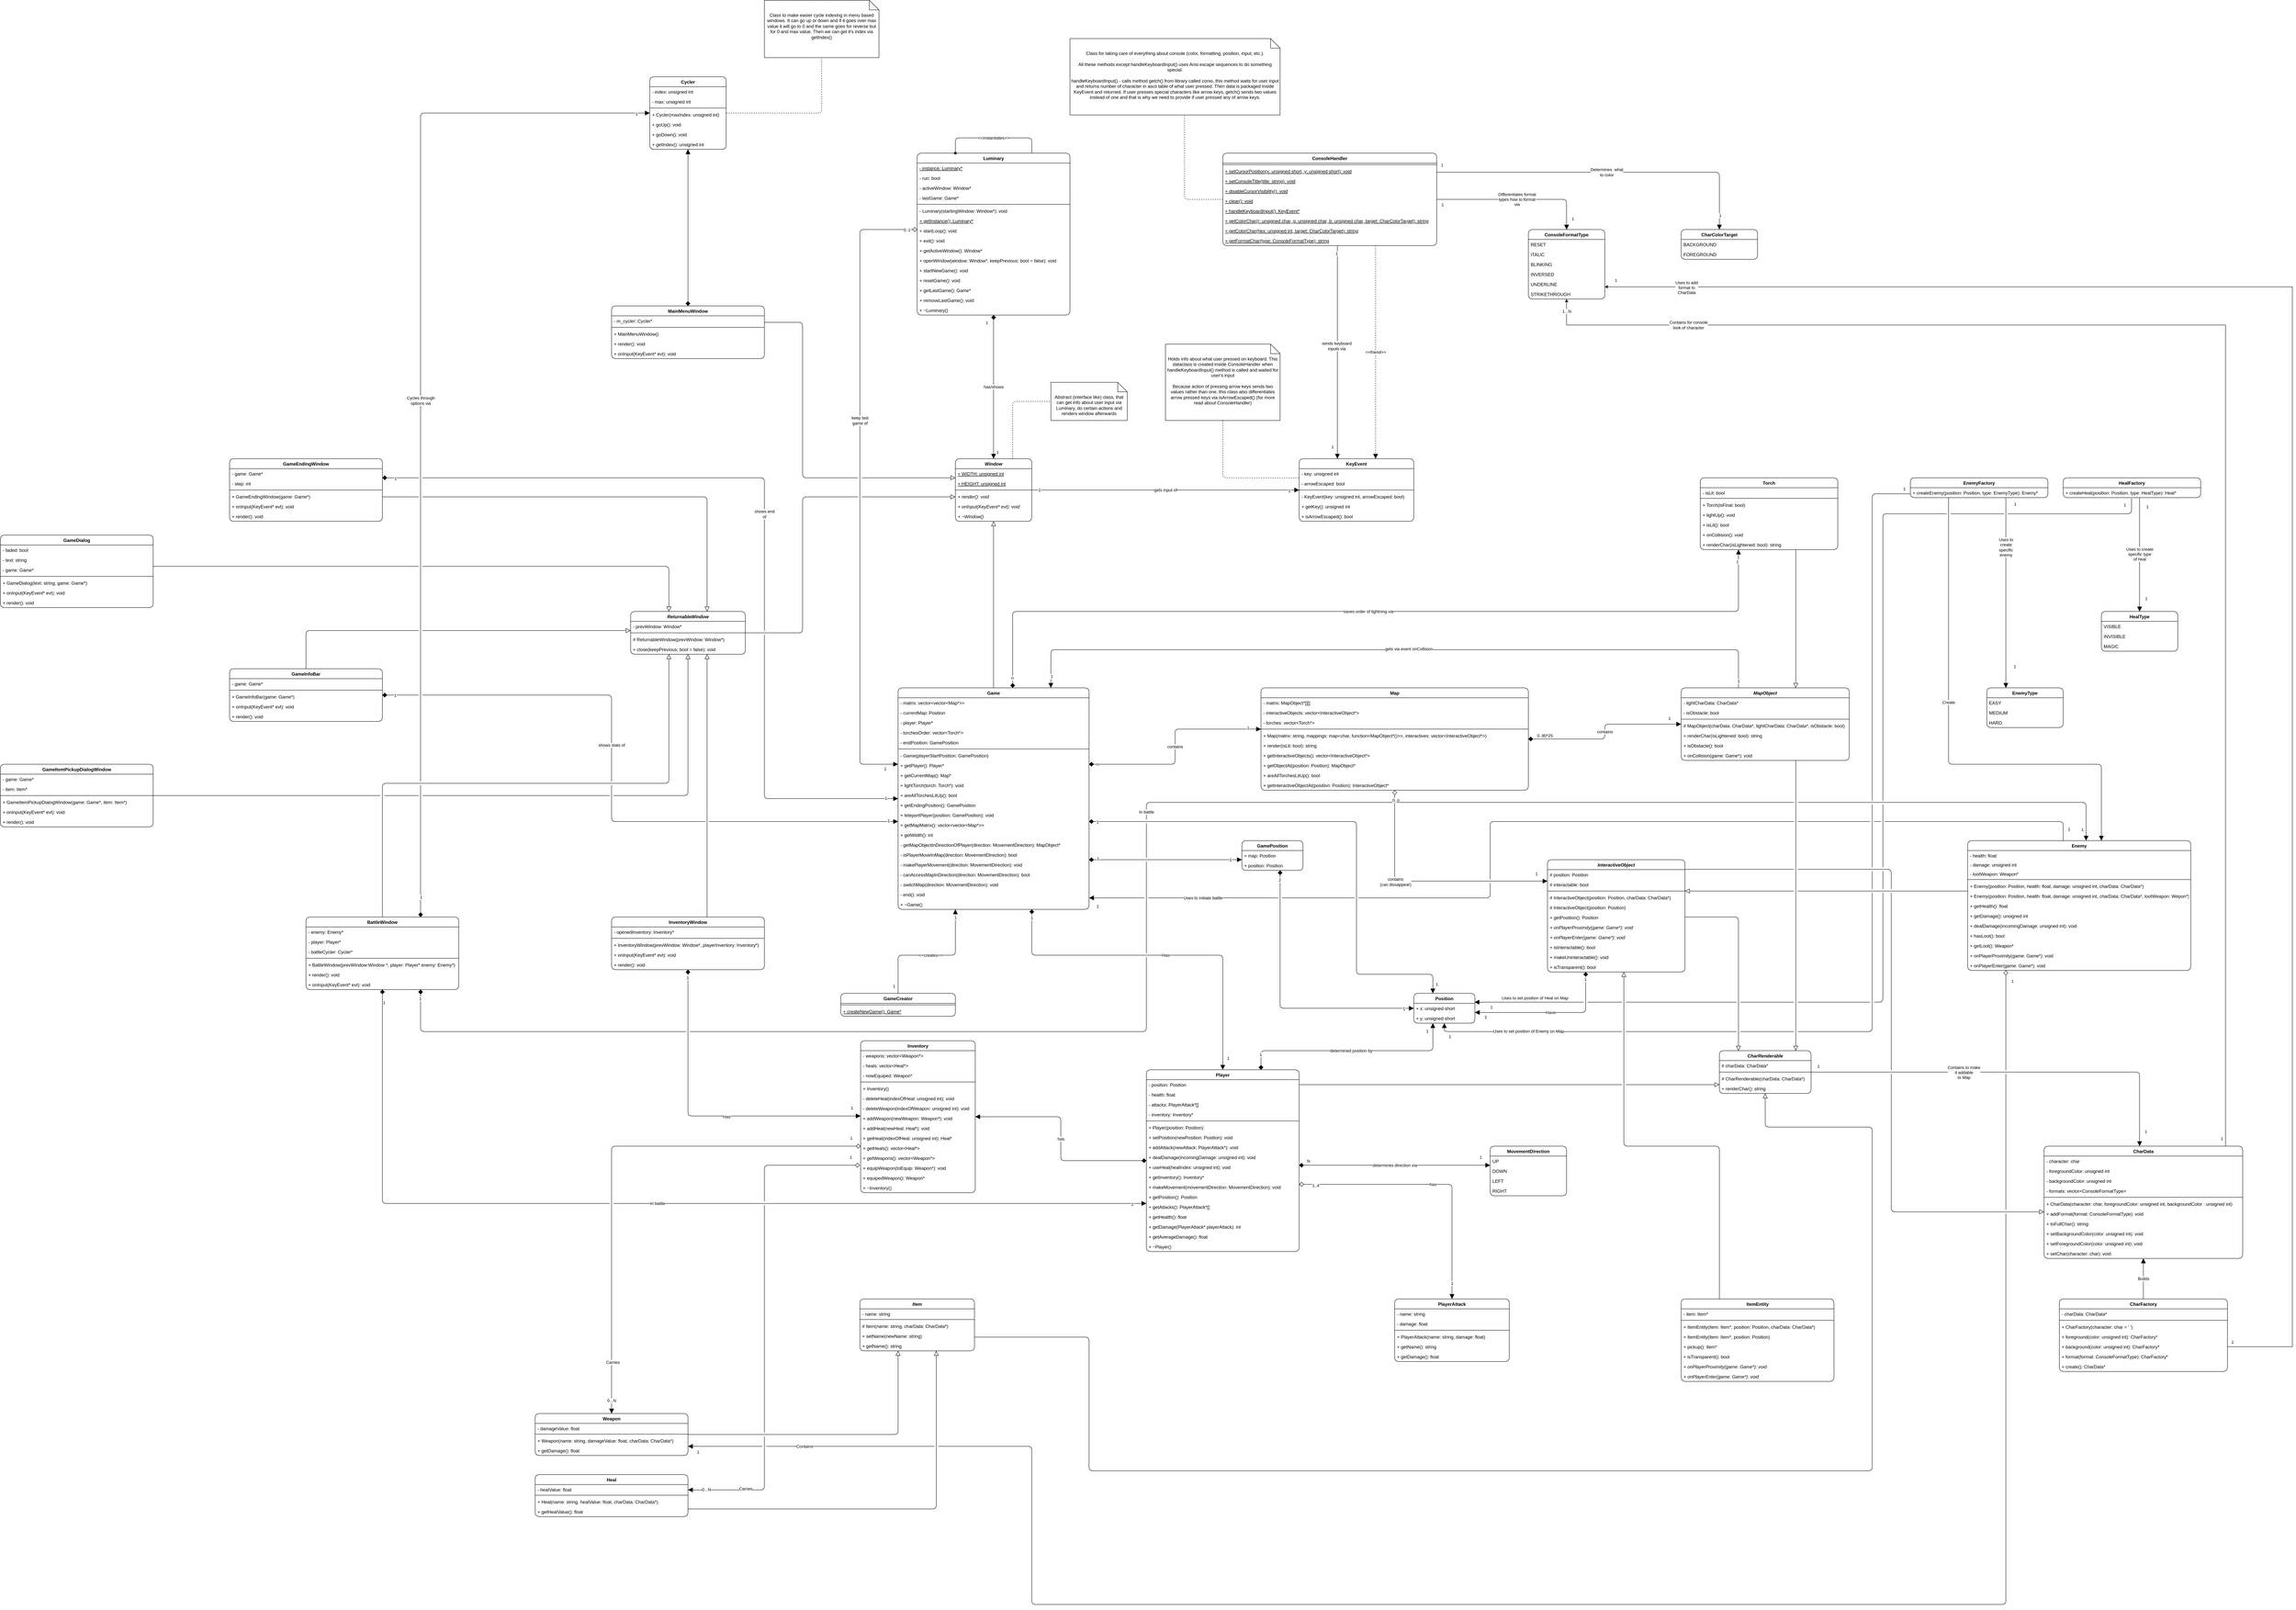 <mxfile version="23.0.2" type="device" pages="5">
  <diagram id="9jlX-87bRNyqnyLkYuuC" name="UML Diagram">
    <mxGraphModel dx="3956" dy="1261" grid="1" gridSize="50" guides="0" tooltips="1" connect="0" arrows="1" fold="1" page="0" pageScale="1" pageWidth="827" pageHeight="1169" math="0" shadow="0">
      <root>
        <mxCell id="0" />
        <mxCell id="1" parent="0" />
        <mxCell id="cMrUyv8g7b-9sAEd9Uba-42" value="Has" style="edgeStyle=orthogonalEdgeStyle;rounded=1;jumpStyle=gap;jumpSize=10;orthogonalLoop=1;jettySize=auto;html=1;startArrow=diamond;startFill=1;endArrow=block;endFill=1;startSize=10;endSize=10;" parent="1" source="1YELGyrMm5p_oQ3cGRLv-13" target="IvaEGnaUYuV3LZCd6p6z-10" edge="1">
          <mxGeometry x="0.022" relative="1" as="geometry">
            <Array as="points">
              <mxPoint x="300" y="2100" />
              <mxPoint x="800" y="2100" />
            </Array>
            <mxPoint as="offset" />
          </mxGeometry>
        </mxCell>
        <mxCell id="deJi6fdYUBeisdlSsMdr-21" value="1" style="edgeLabel;html=1;align=center;verticalAlign=middle;resizable=0;points=[];" parent="cMrUyv8g7b-9sAEd9Uba-42" vertex="1" connectable="0">
          <mxGeometry x="-0.952" relative="1" as="geometry">
            <mxPoint as="offset" />
          </mxGeometry>
        </mxCell>
        <mxCell id="deJi6fdYUBeisdlSsMdr-22" value="1" style="edgeLabel;html=1;align=center;verticalAlign=middle;resizable=0;points=[];" parent="cMrUyv8g7b-9sAEd9Uba-42" vertex="1" connectable="0">
          <mxGeometry x="0.934" y="2" relative="1" as="geometry">
            <mxPoint x="12" as="offset" />
          </mxGeometry>
        </mxCell>
        <mxCell id="cMrUyv8g7b-9sAEd9Uba-29" style="edgeStyle=orthogonalEdgeStyle;rounded=1;jumpStyle=gap;jumpSize=10;orthogonalLoop=1;jettySize=auto;html=1;startArrow=none;startFill=0;endArrow=block;endFill=0;startSize=10;endSize=10;" parent="1" source="1YELGyrMm5p_oQ3cGRLv-13" target="SSqiaNLJgeLojGb0BakC-3" edge="1">
          <mxGeometry relative="1" as="geometry" />
        </mxCell>
        <mxCell id="cMrUyv8g7b-9sAEd9Uba-50" value="contains" style="edgeStyle=orthogonalEdgeStyle;rounded=1;jumpStyle=gap;jumpSize=10;orthogonalLoop=1;jettySize=auto;html=1;startArrow=diamond;startFill=1;endArrow=block;endFill=1;startSize=10;endSize=10;" parent="1" source="1YELGyrMm5p_oQ3cGRLv-13" target="1YELGyrMm5p_oQ3cGRLv-40" edge="1">
          <mxGeometry relative="1" as="geometry">
            <Array as="points">
              <mxPoint x="675" y="1600" />
              <mxPoint x="675" y="1508" />
            </Array>
          </mxGeometry>
        </mxCell>
        <mxCell id="deJi6fdYUBeisdlSsMdr-9" value="n" style="edgeLabel;html=1;align=center;verticalAlign=middle;resizable=0;points=[];" parent="cMrUyv8g7b-9sAEd9Uba-50" vertex="1" connectable="0">
          <mxGeometry x="-0.918" relative="1" as="geometry">
            <mxPoint as="offset" />
          </mxGeometry>
        </mxCell>
        <mxCell id="nmVM-MxiiyxwwZZ0OAMy-2" value="1" style="edgeLabel;html=1;align=center;verticalAlign=middle;resizable=0;points=[];" parent="cMrUyv8g7b-9sAEd9Uba-50" vertex="1" connectable="0">
          <mxGeometry x="0.875" y="3" relative="1" as="geometry">
            <mxPoint as="offset" />
          </mxGeometry>
        </mxCell>
        <mxCell id="nmVM-MxiiyxwwZZ0OAMy-6" value="saves order of lightning via" style="edgeStyle=orthogonalEdgeStyle;rounded=1;jumpStyle=gap;orthogonalLoop=1;jettySize=auto;html=1;startArrow=diamond;startFill=1;endArrow=block;endFill=1;startSize=10;endSize=10;" parent="1" source="1YELGyrMm5p_oQ3cGRLv-13" target="WxDxbygKdJgTz162LdG1-1" edge="1">
          <mxGeometry relative="1" as="geometry">
            <Array as="points">
              <mxPoint x="250" y="1200" />
              <mxPoint x="2150" y="1200" />
            </Array>
          </mxGeometry>
        </mxCell>
        <mxCell id="nmVM-MxiiyxwwZZ0OAMy-9" value="n" style="edgeLabel;html=1;align=center;verticalAlign=middle;resizable=0;points=[];" parent="nmVM-MxiiyxwwZZ0OAMy-6" vertex="1" connectable="0">
          <mxGeometry x="-0.977" y="1" relative="1" as="geometry">
            <mxPoint as="offset" />
          </mxGeometry>
        </mxCell>
        <mxCell id="nmVM-MxiiyxwwZZ0OAMy-10" value="1" style="edgeLabel;html=1;align=center;verticalAlign=middle;resizable=0;points=[];" parent="nmVM-MxiiyxwwZZ0OAMy-6" vertex="1" connectable="0">
          <mxGeometry x="0.972" y="3" relative="1" as="geometry">
            <mxPoint as="offset" />
          </mxGeometry>
        </mxCell>
        <mxCell id="Zq2DZ6lRjzSxQGoLMyQ--9" style="edgeStyle=orthogonalEdgeStyle;rounded=1;orthogonalLoop=1;jettySize=auto;html=1;endArrow=block;endFill=1;startSize=10;endSize=10;startArrow=diamond;startFill=1;" parent="1" source="1YELGyrMm5p_oQ3cGRLv-13" target="F0cUvmxl_z4MLPTvjhV4-1" edge="1">
          <mxGeometry relative="1" as="geometry">
            <Array as="points">
              <mxPoint x="1150" y="1750" />
              <mxPoint x="1150" y="2150" />
              <mxPoint x="1350" y="2150" />
            </Array>
          </mxGeometry>
        </mxCell>
        <mxCell id="Zq2DZ6lRjzSxQGoLMyQ--10" value="1" style="edgeLabel;html=1;align=center;verticalAlign=middle;resizable=0;points=[];" parent="Zq2DZ6lRjzSxQGoLMyQ--9" vertex="1" connectable="0">
          <mxGeometry x="-0.968" y="-1" relative="1" as="geometry">
            <mxPoint as="offset" />
          </mxGeometry>
        </mxCell>
        <mxCell id="Zq2DZ6lRjzSxQGoLMyQ--11" value="1" style="edgeLabel;html=1;align=center;verticalAlign=middle;resizable=0;points=[];" parent="Zq2DZ6lRjzSxQGoLMyQ--9" vertex="1" connectable="0">
          <mxGeometry x="0.96" y="-1" relative="1" as="geometry">
            <mxPoint x="11" y="3" as="offset" />
          </mxGeometry>
        </mxCell>
        <mxCell id="Zq2DZ6lRjzSxQGoLMyQ--19" style="edgeStyle=orthogonalEdgeStyle;rounded=1;orthogonalLoop=1;jettySize=auto;html=1;startArrow=diamond;startFill=1;endArrow=block;endFill=1;startSize=10;endSize=10;" parent="1" source="1YELGyrMm5p_oQ3cGRLv-13" target="Zq2DZ6lRjzSxQGoLMyQ--16" edge="1">
          <mxGeometry relative="1" as="geometry">
            <Array as="points">
              <mxPoint x="750" y="1850" />
              <mxPoint x="750" y="1850" />
            </Array>
          </mxGeometry>
        </mxCell>
        <mxCell id="Zq2DZ6lRjzSxQGoLMyQ--23" value="1" style="edgeLabel;html=1;align=center;verticalAlign=middle;resizable=0;points=[];" parent="Zq2DZ6lRjzSxQGoLMyQ--19" vertex="1" connectable="0">
          <mxGeometry x="0.85" relative="1" as="geometry">
            <mxPoint as="offset" />
          </mxGeometry>
        </mxCell>
        <mxCell id="Zq2DZ6lRjzSxQGoLMyQ--24" value="1" style="edgeLabel;html=1;align=center;verticalAlign=middle;resizable=0;points=[];" parent="Zq2DZ6lRjzSxQGoLMyQ--19" vertex="1" connectable="0">
          <mxGeometry x="-0.887" y="3" relative="1" as="geometry">
            <mxPoint as="offset" />
          </mxGeometry>
        </mxCell>
        <mxCell id="1YELGyrMm5p_oQ3cGRLv-13" value="Game" style="swimlane;fontStyle=1;align=center;verticalAlign=top;childLayout=stackLayout;horizontal=1;startSize=26;horizontalStack=0;resizeParent=1;resizeParentMax=0;resizeLast=0;collapsible=1;marginBottom=0;rounded=1;" parent="1" vertex="1">
          <mxGeometry x="-50" y="1400" width="500" height="580" as="geometry" />
        </mxCell>
        <mxCell id="SYfL99fkJGa10WcQz1MI-8" value="- matrix: vector&lt;vector&lt;Map*&gt;&gt;" style="text;strokeColor=none;fillColor=none;align=left;verticalAlign=top;spacingLeft=4;spacingRight=4;overflow=hidden;rotatable=0;points=[[0,0.5],[1,0.5]];portConstraint=eastwest;fontStyle=0" parent="1YELGyrMm5p_oQ3cGRLv-13" vertex="1">
          <mxGeometry y="26" width="500" height="26" as="geometry" />
        </mxCell>
        <mxCell id="1YELGyrMm5p_oQ3cGRLv-14" value="- currentMap: Position" style="text;strokeColor=none;fillColor=none;align=left;verticalAlign=top;spacingLeft=4;spacingRight=4;overflow=hidden;rotatable=0;points=[[0,0.5],[1,0.5]];portConstraint=eastwest;" parent="1YELGyrMm5p_oQ3cGRLv-13" vertex="1">
          <mxGeometry y="52" width="500" height="26" as="geometry" />
        </mxCell>
        <mxCell id="IvaEGnaUYuV3LZCd6p6z-18" value="- player: Player*" style="text;strokeColor=none;fillColor=none;align=left;verticalAlign=top;spacingLeft=4;spacingRight=4;overflow=hidden;rotatable=0;points=[[0,0.5],[1,0.5]];portConstraint=eastwest;" parent="1YELGyrMm5p_oQ3cGRLv-13" vertex="1">
          <mxGeometry y="78" width="500" height="26" as="geometry" />
        </mxCell>
        <mxCell id="WLJc8r7WdyC_XTaz1hx--1" value="- torchesOrder: vector&lt;Torch*&gt;" style="text;strokeColor=none;fillColor=none;align=left;verticalAlign=top;spacingLeft=4;spacingRight=4;overflow=hidden;rotatable=0;points=[[0,0.5],[1,0.5]];portConstraint=eastwest;" parent="1YELGyrMm5p_oQ3cGRLv-13" vertex="1">
          <mxGeometry y="104" width="500" height="26" as="geometry" />
        </mxCell>
        <mxCell id="Zq2DZ6lRjzSxQGoLMyQ--25" value="- endPosition: GamePosition" style="text;strokeColor=none;fillColor=none;align=left;verticalAlign=top;spacingLeft=4;spacingRight=4;overflow=hidden;rotatable=0;points=[[0,0.5],[1,0.5]];portConstraint=eastwest;" parent="1YELGyrMm5p_oQ3cGRLv-13" vertex="1">
          <mxGeometry y="130" width="500" height="26" as="geometry" />
        </mxCell>
        <mxCell id="1YELGyrMm5p_oQ3cGRLv-15" value="" style="line;strokeWidth=1;fillColor=none;align=left;verticalAlign=middle;spacingTop=-1;spacingLeft=3;spacingRight=3;rotatable=0;labelPosition=right;points=[];portConstraint=eastwest;strokeColor=inherit;" parent="1YELGyrMm5p_oQ3cGRLv-13" vertex="1">
          <mxGeometry y="156" width="500" height="8" as="geometry" />
        </mxCell>
        <mxCell id="1YELGyrMm5p_oQ3cGRLv-16" value="- Game(playerStartPosition: GamePosition)" style="text;strokeColor=none;fillColor=none;align=left;verticalAlign=top;spacingLeft=4;spacingRight=4;overflow=hidden;rotatable=0;points=[[0,0.5],[1,0.5]];portConstraint=eastwest;" parent="1YELGyrMm5p_oQ3cGRLv-13" vertex="1">
          <mxGeometry y="164" width="500" height="26" as="geometry" />
        </mxCell>
        <mxCell id="5KssfI9YTyOkdyey-keK-41" value="+ getPlayer(): Player*" style="text;strokeColor=none;fillColor=none;align=left;verticalAlign=top;spacingLeft=4;spacingRight=4;overflow=hidden;rotatable=0;points=[[0,0.5],[1,0.5]];portConstraint=eastwest;" parent="1YELGyrMm5p_oQ3cGRLv-13" vertex="1">
          <mxGeometry y="190" width="500" height="26" as="geometry" />
        </mxCell>
        <mxCell id="4sIUkQ-hYrcfT2ztzzuX-12" value="+ getCurrentMap(): Map*" style="text;strokeColor=none;fillColor=none;align=left;verticalAlign=top;spacingLeft=4;spacingRight=4;overflow=hidden;rotatable=0;points=[[0,0.5],[1,0.5]];portConstraint=eastwest;" parent="1YELGyrMm5p_oQ3cGRLv-13" vertex="1">
          <mxGeometry y="216" width="500" height="26" as="geometry" />
        </mxCell>
        <mxCell id="wcdjysRwyLBCZfJQMORH-10" value="+ lightTorch(torch: Torch*): void" style="text;strokeColor=none;fillColor=none;align=left;verticalAlign=top;spacingLeft=4;spacingRight=4;overflow=hidden;rotatable=0;points=[[0,0.5],[1,0.5]];portConstraint=eastwest;" parent="1YELGyrMm5p_oQ3cGRLv-13" vertex="1">
          <mxGeometry y="242" width="500" height="26" as="geometry" />
        </mxCell>
        <mxCell id="nmVM-MxiiyxwwZZ0OAMy-1" value="+ areAllTorchesLitUp(): bool" style="text;strokeColor=none;fillColor=none;align=left;verticalAlign=top;spacingLeft=4;spacingRight=4;overflow=hidden;rotatable=0;points=[[0,0.5],[1,0.5]];portConstraint=eastwest;" parent="1YELGyrMm5p_oQ3cGRLv-13" vertex="1">
          <mxGeometry y="268" width="500" height="26" as="geometry" />
        </mxCell>
        <mxCell id="Zq2DZ6lRjzSxQGoLMyQ--8" value="+ getEndingPosition(): GamePosition" style="text;strokeColor=none;fillColor=none;align=left;verticalAlign=top;spacingLeft=4;spacingRight=4;overflow=hidden;rotatable=0;points=[[0,0.5],[1,0.5]];portConstraint=eastwest;" parent="1YELGyrMm5p_oQ3cGRLv-13" vertex="1">
          <mxGeometry y="294" width="500" height="26" as="geometry" />
        </mxCell>
        <mxCell id="Zq2DZ6lRjzSxQGoLMyQ--26" value="+ teleportPlayer(position: GamePosition): void" style="text;strokeColor=none;fillColor=none;align=left;verticalAlign=top;spacingLeft=4;spacingRight=4;overflow=hidden;rotatable=0;points=[[0,0.5],[1,0.5]];portConstraint=eastwest;" parent="1YELGyrMm5p_oQ3cGRLv-13" vertex="1">
          <mxGeometry y="320" width="500" height="26" as="geometry" />
        </mxCell>
        <mxCell id="Zq2DZ6lRjzSxQGoLMyQ--27" value="+ getMapMatrix(): vector&lt;vector&lt;Map*&gt;&gt;" style="text;strokeColor=none;fillColor=none;align=left;verticalAlign=top;spacingLeft=4;spacingRight=4;overflow=hidden;rotatable=0;points=[[0,0.5],[1,0.5]];portConstraint=eastwest;" parent="1YELGyrMm5p_oQ3cGRLv-13" vertex="1">
          <mxGeometry y="346" width="500" height="26" as="geometry" />
        </mxCell>
        <mxCell id="Zq2DZ6lRjzSxQGoLMyQ--28" value="+ getWidth(): int" style="text;strokeColor=none;fillColor=none;align=left;verticalAlign=top;spacingLeft=4;spacingRight=4;overflow=hidden;rotatable=0;points=[[0,0.5],[1,0.5]];portConstraint=eastwest;" parent="1YELGyrMm5p_oQ3cGRLv-13" vertex="1">
          <mxGeometry y="372" width="500" height="26" as="geometry" />
        </mxCell>
        <mxCell id="VPSyBmv1BqTWnygTr7rt-2" value="- getMapObjectInDirectionOfPlayer(direction: MovementDirection): MapObject*" style="text;strokeColor=none;fillColor=none;align=left;verticalAlign=top;spacingLeft=4;spacingRight=4;overflow=hidden;rotatable=0;points=[[0,0.5],[1,0.5]];portConstraint=eastwest;" parent="1YELGyrMm5p_oQ3cGRLv-13" vertex="1">
          <mxGeometry y="398" width="500" height="26" as="geometry" />
        </mxCell>
        <mxCell id="VPSyBmv1BqTWnygTr7rt-3" value="- isPlayerMoveInMap(direction: MovementDirection): bool" style="text;strokeColor=none;fillColor=none;align=left;verticalAlign=top;spacingLeft=4;spacingRight=4;overflow=hidden;rotatable=0;points=[[0,0.5],[1,0.5]];portConstraint=eastwest;" parent="1YELGyrMm5p_oQ3cGRLv-13" vertex="1">
          <mxGeometry y="424" width="500" height="26" as="geometry" />
        </mxCell>
        <mxCell id="VPSyBmv1BqTWnygTr7rt-4" value="- makePlayerMovement(direction: MovementDirection): void" style="text;strokeColor=none;fillColor=none;align=left;verticalAlign=top;spacingLeft=4;spacingRight=4;overflow=hidden;rotatable=0;points=[[0,0.5],[1,0.5]];portConstraint=eastwest;" parent="1YELGyrMm5p_oQ3cGRLv-13" vertex="1">
          <mxGeometry y="450" width="500" height="26" as="geometry" />
        </mxCell>
        <mxCell id="VPSyBmv1BqTWnygTr7rt-5" value="- canAccessMapInDirection(direction: MovementDirection): bool" style="text;strokeColor=none;fillColor=none;align=left;verticalAlign=top;spacingLeft=4;spacingRight=4;overflow=hidden;rotatable=0;points=[[0,0.5],[1,0.5]];portConstraint=eastwest;" parent="1YELGyrMm5p_oQ3cGRLv-13" vertex="1">
          <mxGeometry y="476" width="500" height="26" as="geometry" />
        </mxCell>
        <mxCell id="VPSyBmv1BqTWnygTr7rt-6" value="- switchMap(direction: MovementDirection): void" style="text;strokeColor=none;fillColor=none;align=left;verticalAlign=top;spacingLeft=4;spacingRight=4;overflow=hidden;rotatable=0;points=[[0,0.5],[1,0.5]];portConstraint=eastwest;" parent="1YELGyrMm5p_oQ3cGRLv-13" vertex="1">
          <mxGeometry y="502" width="500" height="26" as="geometry" />
        </mxCell>
        <mxCell id="nmVM-MxiiyxwwZZ0OAMy-11" value="- end(): void" style="text;strokeColor=none;fillColor=none;align=left;verticalAlign=top;spacingLeft=4;spacingRight=4;overflow=hidden;rotatable=0;points=[[0,0.5],[1,0.5]];portConstraint=eastwest;" parent="1YELGyrMm5p_oQ3cGRLv-13" vertex="1">
          <mxGeometry y="528" width="500" height="26" as="geometry" />
        </mxCell>
        <mxCell id="deJi6fdYUBeisdlSsMdr-1" value="+ ~Game()" style="text;strokeColor=none;fillColor=none;align=left;verticalAlign=top;spacingLeft=4;spacingRight=4;overflow=hidden;rotatable=0;points=[[0,0.5],[1,0.5]];portConstraint=eastwest;" parent="1YELGyrMm5p_oQ3cGRLv-13" vertex="1">
          <mxGeometry y="554" width="500" height="26" as="geometry" />
        </mxCell>
        <mxCell id="cMrUyv8g7b-9sAEd9Uba-51" value="contains" style="edgeStyle=orthogonalEdgeStyle;rounded=1;jumpStyle=gap;jumpSize=10;orthogonalLoop=1;jettySize=auto;html=1;startArrow=diamond;startFill=1;endArrow=block;endFill=1;startSize=10;endSize=10;" parent="1" source="1YELGyrMm5p_oQ3cGRLv-40" target="SSqiaNLJgeLojGb0BakC-35" edge="1">
          <mxGeometry relative="1" as="geometry" />
        </mxCell>
        <mxCell id="nmVM-MxiiyxwwZZ0OAMy-3" value="0..80*25" style="edgeLabel;html=1;align=center;verticalAlign=middle;resizable=0;points=[];" parent="cMrUyv8g7b-9sAEd9Uba-51" vertex="1" connectable="0">
          <mxGeometry x="-0.883" y="-1" relative="1" as="geometry">
            <mxPoint x="17" y="-10" as="offset" />
          </mxGeometry>
        </mxCell>
        <mxCell id="nmVM-MxiiyxwwZZ0OAMy-4" value="1" style="edgeLabel;html=1;align=center;verticalAlign=middle;resizable=0;points=[];" parent="cMrUyv8g7b-9sAEd9Uba-51" vertex="1" connectable="0">
          <mxGeometry x="0.856" y="2" relative="1" as="geometry">
            <mxPoint y="-13" as="offset" />
          </mxGeometry>
        </mxCell>
        <mxCell id="cMrUyv8g7b-9sAEd9Uba-53" style="edgeStyle=orthogonalEdgeStyle;rounded=1;jumpStyle=gap;jumpSize=10;orthogonalLoop=1;jettySize=auto;html=1;startArrow=diamond;startFill=0;endArrow=block;endFill=1;startSize=10;endSize=10;" parent="1" source="1YELGyrMm5p_oQ3cGRLv-40" target="_iJ86yeFP56x5VFlEozU-2" edge="1">
          <mxGeometry relative="1" as="geometry">
            <Array as="points">
              <mxPoint x="1250" y="1906" />
            </Array>
          </mxGeometry>
        </mxCell>
        <mxCell id="wcdjysRwyLBCZfJQMORH-4" value="contains&lt;br&gt;(can dissappear)" style="edgeLabel;html=1;align=center;verticalAlign=middle;resizable=0;points=[];" parent="cMrUyv8g7b-9sAEd9Uba-53" vertex="1" connectable="0">
          <mxGeometry x="-0.248" y="-2" relative="1" as="geometry">
            <mxPoint as="offset" />
          </mxGeometry>
        </mxCell>
        <mxCell id="X2k2wPaO4IOGxXYUizET-16" value="0..n" style="edgeLabel;html=1;align=center;verticalAlign=middle;resizable=0;points=[];" parent="cMrUyv8g7b-9sAEd9Uba-53" vertex="1" connectable="0">
          <mxGeometry x="-0.918" y="3" relative="1" as="geometry">
            <mxPoint as="offset" />
          </mxGeometry>
        </mxCell>
        <mxCell id="X2k2wPaO4IOGxXYUizET-17" value="1" style="edgeLabel;html=1;align=center;verticalAlign=middle;resizable=0;points=[];" parent="cMrUyv8g7b-9sAEd9Uba-53" vertex="1" connectable="0">
          <mxGeometry x="0.895" y="-3" relative="1" as="geometry">
            <mxPoint x="4" y="-22" as="offset" />
          </mxGeometry>
        </mxCell>
        <mxCell id="1YELGyrMm5p_oQ3cGRLv-40" value="Map" style="swimlane;fontStyle=1;align=center;verticalAlign=top;childLayout=stackLayout;horizontal=1;startSize=26;horizontalStack=0;resizeParent=1;resizeParentMax=0;resizeLast=0;collapsible=1;marginBottom=0;rounded=1;" parent="1" vertex="1">
          <mxGeometry x="900" y="1400" width="700" height="268" as="geometry" />
        </mxCell>
        <mxCell id="1YELGyrMm5p_oQ3cGRLv-41" value="- matrix: MapObject*[][]" style="text;strokeColor=none;fillColor=none;align=left;verticalAlign=top;spacingLeft=4;spacingRight=4;overflow=hidden;rotatable=0;points=[[0,0.5],[1,0.5]];portConstraint=eastwest;" parent="1YELGyrMm5p_oQ3cGRLv-40" vertex="1">
          <mxGeometry y="26" width="700" height="26" as="geometry" />
        </mxCell>
        <mxCell id="F0cUvmxl_z4MLPTvjhV4-8" value="- interactiveObjects: vector&lt;InteractiveObject*&gt;" style="text;strokeColor=none;fillColor=none;align=left;verticalAlign=top;spacingLeft=4;spacingRight=4;overflow=hidden;rotatable=0;points=[[0,0.5],[1,0.5]];portConstraint=eastwest;" parent="1YELGyrMm5p_oQ3cGRLv-40" vertex="1">
          <mxGeometry y="52" width="700" height="26" as="geometry" />
        </mxCell>
        <mxCell id="deJi6fdYUBeisdlSsMdr-25" value="- torches: vector&lt;Torch*&gt;" style="text;strokeColor=none;fillColor=none;align=left;verticalAlign=top;spacingLeft=4;spacingRight=4;overflow=hidden;rotatable=0;points=[[0,0.5],[1,0.5]];portConstraint=eastwest;" parent="1YELGyrMm5p_oQ3cGRLv-40" vertex="1">
          <mxGeometry y="78" width="700" height="26" as="geometry" />
        </mxCell>
        <mxCell id="1YELGyrMm5p_oQ3cGRLv-42" value="" style="line;strokeWidth=1;fillColor=none;align=left;verticalAlign=middle;spacingTop=-1;spacingLeft=3;spacingRight=3;rotatable=0;labelPosition=right;points=[];portConstraint=eastwest;strokeColor=inherit;" parent="1YELGyrMm5p_oQ3cGRLv-40" vertex="1">
          <mxGeometry y="104" width="700" height="8" as="geometry" />
        </mxCell>
        <mxCell id="1YELGyrMm5p_oQ3cGRLv-43" value="+ Map(matrix: string, mappings: map&lt;char, function&lt;MapObject*()&gt;&gt;, interactives: vector&lt;InteractiveObject*&gt;)" style="text;strokeColor=none;fillColor=none;align=left;verticalAlign=top;spacingLeft=4;spacingRight=4;overflow=hidden;rotatable=0;points=[[0,0.5],[1,0.5]];portConstraint=eastwest;fontStyle=0" parent="1YELGyrMm5p_oQ3cGRLv-40" vertex="1">
          <mxGeometry y="112" width="700" height="26" as="geometry" />
        </mxCell>
        <mxCell id="5KssfI9YTyOkdyey-keK-39" value="+ render(isLit: bool): string" style="text;strokeColor=none;fillColor=none;align=left;verticalAlign=top;spacingLeft=4;spacingRight=4;overflow=hidden;rotatable=0;points=[[0,0.5],[1,0.5]];portConstraint=eastwest;" parent="1YELGyrMm5p_oQ3cGRLv-40" vertex="1">
          <mxGeometry y="138" width="700" height="26" as="geometry" />
        </mxCell>
        <mxCell id="Zq2DZ6lRjzSxQGoLMyQ--29" value="+ getInteractiveObjects(): vector&lt;InteractiveObject*&gt;" style="text;strokeColor=none;fillColor=none;align=left;verticalAlign=top;spacingLeft=4;spacingRight=4;overflow=hidden;rotatable=0;points=[[0,0.5],[1,0.5]];portConstraint=eastwest;" parent="1YELGyrMm5p_oQ3cGRLv-40" vertex="1">
          <mxGeometry y="164" width="700" height="26" as="geometry" />
        </mxCell>
        <mxCell id="deJi6fdYUBeisdlSsMdr-2" value="+ getObjectAt(position: Position): MapObject*" style="text;strokeColor=none;fillColor=none;align=left;verticalAlign=top;spacingLeft=4;spacingRight=4;overflow=hidden;rotatable=0;points=[[0,0.5],[1,0.5]];portConstraint=eastwest;" parent="1YELGyrMm5p_oQ3cGRLv-40" vertex="1">
          <mxGeometry y="190" width="700" height="26" as="geometry" />
        </mxCell>
        <mxCell id="deJi6fdYUBeisdlSsMdr-26" value="+ areAllTorchesLitUp(): bool" style="text;strokeColor=none;fillColor=none;align=left;verticalAlign=top;spacingLeft=4;spacingRight=4;overflow=hidden;rotatable=0;points=[[0,0.5],[1,0.5]];portConstraint=eastwest;" parent="1YELGyrMm5p_oQ3cGRLv-40" vertex="1">
          <mxGeometry y="216" width="700" height="26" as="geometry" />
        </mxCell>
        <mxCell id="Zq2DZ6lRjzSxQGoLMyQ--30" value="+ getInteractiveObjectAt(position: Position): InteractiveObject*" style="text;strokeColor=none;fillColor=none;align=left;verticalAlign=top;spacingLeft=4;spacingRight=4;overflow=hidden;rotatable=0;points=[[0,0.5],[1,0.5]];portConstraint=eastwest;" parent="1YELGyrMm5p_oQ3cGRLv-40" vertex="1">
          <mxGeometry y="242" width="700" height="26" as="geometry" />
        </mxCell>
        <mxCell id="cMrUyv8g7b-9sAEd9Uba-44" value="has" style="edgeStyle=orthogonalEdgeStyle;rounded=1;jumpStyle=gap;jumpSize=10;orthogonalLoop=1;jettySize=auto;html=1;startArrow=diamond;startFill=1;endArrow=block;endFill=1;startSize=10;endSize=10;" parent="1" source="IvaEGnaUYuV3LZCd6p6z-10" target="KZBM8AV8mmL1xDu14tVv-3" edge="1">
          <mxGeometry relative="1" as="geometry" />
        </mxCell>
        <mxCell id="cMrUyv8g7b-9sAEd9Uba-47" value="determines direction via" style="edgeStyle=orthogonalEdgeStyle;rounded=1;jumpStyle=gap;jumpSize=10;orthogonalLoop=1;jettySize=auto;html=1;startArrow=diamond;startFill=1;endArrow=block;endFill=1;startSize=10;endSize=10;" parent="1" source="IvaEGnaUYuV3LZCd6p6z-10" target="FJ1Qfn0BRCMjyME8tZFT-7" edge="1">
          <mxGeometry relative="1" as="geometry">
            <Array as="points">
              <mxPoint x="1150" y="2650" />
              <mxPoint x="1150" y="2650" />
            </Array>
          </mxGeometry>
        </mxCell>
        <mxCell id="X2k2wPaO4IOGxXYUizET-12" value="N" style="edgeLabel;html=1;align=center;verticalAlign=middle;resizable=0;points=[];" parent="cMrUyv8g7b-9sAEd9Uba-47" vertex="1" connectable="0">
          <mxGeometry x="-0.882" y="-2" relative="1" as="geometry">
            <mxPoint x="-6" y="-13" as="offset" />
          </mxGeometry>
        </mxCell>
        <mxCell id="X2k2wPaO4IOGxXYUizET-13" value="1" style="edgeLabel;html=1;align=center;verticalAlign=middle;resizable=0;points=[];" parent="cMrUyv8g7b-9sAEd9Uba-47" vertex="1" connectable="0">
          <mxGeometry x="0.886" relative="1" as="geometry">
            <mxPoint x="3" y="-21" as="offset" />
          </mxGeometry>
        </mxCell>
        <mxCell id="cMrUyv8g7b-9sAEd9Uba-48" value="has" style="edgeStyle=orthogonalEdgeStyle;rounded=1;jumpStyle=gap;jumpSize=10;orthogonalLoop=1;jettySize=auto;html=1;startArrow=diamond;startFill=0;endArrow=block;endFill=1;startSize=10;endSize=10;" parent="1" source="IvaEGnaUYuV3LZCd6p6z-10" target="if6bvaiVuXyFPU6r5-wz-5" edge="1">
          <mxGeometry relative="1" as="geometry">
            <Array as="points">
              <mxPoint x="1400" y="2700" />
            </Array>
          </mxGeometry>
        </mxCell>
        <mxCell id="X2k2wPaO4IOGxXYUizET-18" value="1" style="edgeLabel;html=1;align=center;verticalAlign=middle;resizable=0;points=[];" parent="cMrUyv8g7b-9sAEd9Uba-48" vertex="1" connectable="0">
          <mxGeometry x="0.881" relative="1" as="geometry">
            <mxPoint as="offset" />
          </mxGeometry>
        </mxCell>
        <mxCell id="X2k2wPaO4IOGxXYUizET-19" value="1..4" style="edgeLabel;html=1;align=center;verticalAlign=middle;resizable=0;points=[];" parent="cMrUyv8g7b-9sAEd9Uba-48" vertex="1" connectable="0">
          <mxGeometry x="-0.93" y="-3" relative="1" as="geometry">
            <mxPoint x="18" as="offset" />
          </mxGeometry>
        </mxCell>
        <mxCell id="cMrUyv8g7b-9sAEd9Uba-62" value="determined position by" style="edgeStyle=orthogonalEdgeStyle;rounded=1;jumpStyle=gap;jumpSize=10;orthogonalLoop=1;jettySize=auto;html=1;startArrow=diamond;startFill=1;endArrow=block;endFill=1;startSize=10;endSize=10;" parent="1" source="IvaEGnaUYuV3LZCd6p6z-10" target="F0cUvmxl_z4MLPTvjhV4-1" edge="1">
          <mxGeometry relative="1" as="geometry">
            <Array as="points">
              <mxPoint x="900" y="2350" />
              <mxPoint x="1350" y="2350" />
            </Array>
          </mxGeometry>
        </mxCell>
        <mxCell id="deJi6fdYUBeisdlSsMdr-23" value="1" style="edgeLabel;html=1;align=center;verticalAlign=middle;resizable=0;points=[];" parent="cMrUyv8g7b-9sAEd9Uba-62" vertex="1" connectable="0">
          <mxGeometry x="0.931" relative="1" as="geometry">
            <mxPoint x="-15" y="1" as="offset" />
          </mxGeometry>
        </mxCell>
        <mxCell id="deJi6fdYUBeisdlSsMdr-24" value="1" style="edgeLabel;html=1;align=center;verticalAlign=middle;resizable=0;points=[];" parent="cMrUyv8g7b-9sAEd9Uba-62" vertex="1" connectable="0">
          <mxGeometry x="-0.859" y="1" relative="1" as="geometry">
            <mxPoint as="offset" />
          </mxGeometry>
        </mxCell>
        <mxCell id="IvaEGnaUYuV3LZCd6p6z-10" value="Player" style="swimlane;fontStyle=1;align=center;verticalAlign=top;childLayout=stackLayout;horizontal=1;startSize=26;horizontalStack=0;resizeParent=1;resizeParentMax=0;resizeLast=0;collapsible=1;marginBottom=0;rounded=1;" parent="1" vertex="1">
          <mxGeometry x="600" y="2400" width="400" height="476" as="geometry" />
        </mxCell>
        <mxCell id="IvaEGnaUYuV3LZCd6p6z-11" value="- position: Position" style="text;strokeColor=none;fillColor=none;align=left;verticalAlign=top;spacingLeft=4;spacingRight=4;overflow=hidden;rotatable=0;points=[[0,0.5],[1,0.5]];portConstraint=eastwest;" parent="IvaEGnaUYuV3LZCd6p6z-10" vertex="1">
          <mxGeometry y="26" width="400" height="26" as="geometry" />
        </mxCell>
        <mxCell id="gpoH1uDZ4-0kyc8-w-HE-12" value="- health: float" style="text;strokeColor=none;fillColor=none;align=left;verticalAlign=top;spacingLeft=4;spacingRight=4;overflow=hidden;rotatable=0;points=[[0,0.5],[1,0.5]];portConstraint=eastwest;" parent="IvaEGnaUYuV3LZCd6p6z-10" vertex="1">
          <mxGeometry y="52" width="400" height="26" as="geometry" />
        </mxCell>
        <mxCell id="5KssfI9YTyOkdyey-keK-29" value="- attacks: PlayerAttack*[]" style="text;strokeColor=none;fillColor=none;align=left;verticalAlign=top;spacingLeft=4;spacingRight=4;overflow=hidden;rotatable=0;points=[[0,0.5],[1,0.5]];portConstraint=eastwest;" parent="IvaEGnaUYuV3LZCd6p6z-10" vertex="1">
          <mxGeometry y="78" width="400" height="26" as="geometry" />
        </mxCell>
        <mxCell id="if6bvaiVuXyFPU6r5-wz-16" value="- inventory: Inventory*" style="text;strokeColor=none;fillColor=none;align=left;verticalAlign=top;spacingLeft=4;spacingRight=4;overflow=hidden;rotatable=0;points=[[0,0.5],[1,0.5]];portConstraint=eastwest;" parent="IvaEGnaUYuV3LZCd6p6z-10" vertex="1">
          <mxGeometry y="104" width="400" height="26" as="geometry" />
        </mxCell>
        <mxCell id="IvaEGnaUYuV3LZCd6p6z-12" value="" style="line;strokeWidth=1;fillColor=none;align=left;verticalAlign=middle;spacingTop=-1;spacingLeft=3;spacingRight=3;rotatable=0;labelPosition=right;points=[];portConstraint=eastwest;strokeColor=inherit;" parent="IvaEGnaUYuV3LZCd6p6z-10" vertex="1">
          <mxGeometry y="130" width="400" height="8" as="geometry" />
        </mxCell>
        <mxCell id="IvaEGnaUYuV3LZCd6p6z-13" value="+ Player(position: Position)" style="text;strokeColor=none;fillColor=none;align=left;verticalAlign=top;spacingLeft=4;spacingRight=4;overflow=hidden;rotatable=0;points=[[0,0.5],[1,0.5]];portConstraint=eastwest;" parent="IvaEGnaUYuV3LZCd6p6z-10" vertex="1">
          <mxGeometry y="138" width="400" height="26" as="geometry" />
        </mxCell>
        <mxCell id="FJ1Qfn0BRCMjyME8tZFT-26" value="+ setPosition(newPosition: Position): void" style="text;strokeColor=none;fillColor=none;align=left;verticalAlign=top;spacingLeft=4;spacingRight=4;overflow=hidden;rotatable=0;points=[[0,0.5],[1,0.5]];portConstraint=eastwest;" parent="IvaEGnaUYuV3LZCd6p6z-10" vertex="1">
          <mxGeometry y="164" width="400" height="26" as="geometry" />
        </mxCell>
        <mxCell id="5KssfI9YTyOkdyey-keK-30" value="+ addAttack(newAttack: PlayerAttack*): void" style="text;strokeColor=none;fillColor=none;align=left;verticalAlign=top;spacingLeft=4;spacingRight=4;overflow=hidden;rotatable=0;points=[[0,0.5],[1,0.5]];portConstraint=eastwest;" parent="IvaEGnaUYuV3LZCd6p6z-10" vertex="1">
          <mxGeometry y="190" width="400" height="26" as="geometry" />
        </mxCell>
        <mxCell id="gpoH1uDZ4-0kyc8-w-HE-13" value="+ dealDamage(incomingDamage: unsigned int): void" style="text;strokeColor=none;fillColor=none;align=left;verticalAlign=top;spacingLeft=4;spacingRight=4;overflow=hidden;rotatable=0;points=[[0,0.5],[1,0.5]];portConstraint=eastwest;" parent="IvaEGnaUYuV3LZCd6p6z-10" vertex="1">
          <mxGeometry y="216" width="400" height="26" as="geometry" />
        </mxCell>
        <mxCell id="o90K8o9Egq8ZHoy3wgxz-6" value="+ useHeal(healIndex: unsigned int): void" style="text;strokeColor=none;fillColor=none;align=left;verticalAlign=top;spacingLeft=4;spacingRight=4;overflow=hidden;rotatable=0;points=[[0,0.5],[1,0.5]];portConstraint=eastwest;" parent="IvaEGnaUYuV3LZCd6p6z-10" vertex="1">
          <mxGeometry y="242" width="400" height="26" as="geometry" />
        </mxCell>
        <mxCell id="o90K8o9Egq8ZHoy3wgxz-33" value="+ getInventory(): Inventory*" style="text;strokeColor=none;fillColor=none;align=left;verticalAlign=top;spacingLeft=4;spacingRight=4;overflow=hidden;rotatable=0;points=[[0,0.5],[1,0.5]];portConstraint=eastwest;" parent="IvaEGnaUYuV3LZCd6p6z-10" vertex="1">
          <mxGeometry y="268" width="400" height="26" as="geometry" />
        </mxCell>
        <mxCell id="FJ1Qfn0BRCMjyME8tZFT-25" value="+ makeMovement(movementDirection: MovementDirection): void" style="text;strokeColor=none;fillColor=none;align=left;verticalAlign=top;spacingLeft=4;spacingRight=4;overflow=hidden;rotatable=0;points=[[0,0.5],[1,0.5]];portConstraint=eastwest;" parent="IvaEGnaUYuV3LZCd6p6z-10" vertex="1">
          <mxGeometry y="294" width="400" height="26" as="geometry" />
        </mxCell>
        <mxCell id="FJ1Qfn0BRCMjyME8tZFT-15" value="+ getPosition(): Position" style="text;strokeColor=none;fillColor=none;align=left;verticalAlign=top;spacingLeft=4;spacingRight=4;overflow=hidden;rotatable=0;points=[[0,0.5],[1,0.5]];portConstraint=eastwest;" parent="IvaEGnaUYuV3LZCd6p6z-10" vertex="1">
          <mxGeometry y="320" width="400" height="26" as="geometry" />
        </mxCell>
        <mxCell id="l7kamFOlw1ugQdKCeBaN-52" value="+ getAttacks(): PlayerAttack*[]" style="text;strokeColor=none;fillColor=none;align=left;verticalAlign=top;spacingLeft=4;spacingRight=4;overflow=hidden;rotatable=0;points=[[0,0.5],[1,0.5]];portConstraint=eastwest;" parent="IvaEGnaUYuV3LZCd6p6z-10" vertex="1">
          <mxGeometry y="346" width="400" height="26" as="geometry" />
        </mxCell>
        <mxCell id="l7kamFOlw1ugQdKCeBaN-53" value="+ getHealth(): float" style="text;strokeColor=none;fillColor=none;align=left;verticalAlign=top;spacingLeft=4;spacingRight=4;overflow=hidden;rotatable=0;points=[[0,0.5],[1,0.5]];portConstraint=eastwest;" parent="IvaEGnaUYuV3LZCd6p6z-10" vertex="1">
          <mxGeometry y="372" width="400" height="26" as="geometry" />
        </mxCell>
        <mxCell id="l7kamFOlw1ugQdKCeBaN-54" value="+ getDamage(PlayerAttack* playerAttack): int" style="text;strokeColor=none;fillColor=none;align=left;verticalAlign=top;spacingLeft=4;spacingRight=4;overflow=hidden;rotatable=0;points=[[0,0.5],[1,0.5]];portConstraint=eastwest;" parent="IvaEGnaUYuV3LZCd6p6z-10" vertex="1">
          <mxGeometry y="398" width="400" height="26" as="geometry" />
        </mxCell>
        <mxCell id="l7kamFOlw1ugQdKCeBaN-55" value="+ getAverageDamage(): float" style="text;strokeColor=none;fillColor=none;align=left;verticalAlign=top;spacingLeft=4;spacingRight=4;overflow=hidden;rotatable=0;points=[[0,0.5],[1,0.5]];portConstraint=eastwest;" parent="IvaEGnaUYuV3LZCd6p6z-10" vertex="1">
          <mxGeometry y="424" width="400" height="26" as="geometry" />
        </mxCell>
        <mxCell id="VPSyBmv1BqTWnygTr7rt-1" value="+ ~Player()" style="text;strokeColor=none;fillColor=none;align=left;verticalAlign=top;spacingLeft=4;spacingRight=4;overflow=hidden;rotatable=0;points=[[0,0.5],[1,0.5]];portConstraint=eastwest;" parent="IvaEGnaUYuV3LZCd6p6z-10" vertex="1">
          <mxGeometry y="450" width="400" height="26" as="geometry" />
        </mxCell>
        <mxCell id="cMrUyv8g7b-9sAEd9Uba-66" style="edgeStyle=orthogonalEdgeStyle;rounded=1;jumpStyle=gap;jumpSize=10;orthogonalLoop=1;jettySize=auto;html=1;startArrow=none;startFill=0;endArrow=block;endFill=1;startSize=10;endSize=10;" parent="1" source="IvaEGnaUYuV3LZCd6p6z-14" target="5KssfI9YTyOkdyey-keK-7" edge="1">
          <mxGeometry relative="1" as="geometry">
            <Array as="points">
              <mxPoint x="3200" y="2406" />
            </Array>
          </mxGeometry>
        </mxCell>
        <mxCell id="EJEkcGeTR8nHmTSQqwY3-14" value="1" style="edgeLabel;html=1;align=center;verticalAlign=middle;resizable=0;points=[];" parent="cMrUyv8g7b-9sAEd9Uba-66" vertex="1" connectable="0">
          <mxGeometry x="-0.925" y="-3" relative="1" as="geometry">
            <mxPoint x="-21" y="-18" as="offset" />
          </mxGeometry>
        </mxCell>
        <mxCell id="EJEkcGeTR8nHmTSQqwY3-15" value="1" style="edgeLabel;html=1;align=center;verticalAlign=middle;resizable=0;points=[];" parent="cMrUyv8g7b-9sAEd9Uba-66" vertex="1" connectable="0">
          <mxGeometry x="0.922" y="-5" relative="1" as="geometry">
            <mxPoint x="21" y="3" as="offset" />
          </mxGeometry>
        </mxCell>
        <mxCell id="EJEkcGeTR8nHmTSQqwY3-16" value="Contains to make&lt;br&gt;it addable&lt;br&gt;to Map" style="edgeLabel;html=1;align=center;verticalAlign=middle;resizable=0;points=[];" parent="cMrUyv8g7b-9sAEd9Uba-66" vertex="1" connectable="0">
          <mxGeometry x="-0.239" y="-1" relative="1" as="geometry">
            <mxPoint x="-1" as="offset" />
          </mxGeometry>
        </mxCell>
        <mxCell id="IvaEGnaUYuV3LZCd6p6z-14" value="CharRenderable" style="swimlane;fontStyle=3;align=center;verticalAlign=top;childLayout=stackLayout;horizontal=1;startSize=26;horizontalStack=0;resizeParent=1;resizeParentMax=0;resizeLast=0;collapsible=1;marginBottom=0;rounded=1;" parent="1" vertex="1">
          <mxGeometry x="2100" y="2350" width="240" height="112" as="geometry" />
        </mxCell>
        <mxCell id="kLu0ASWQnbC9X_YH6ufA-3" value="# charData: CharData*" style="text;strokeColor=none;fillColor=none;align=left;verticalAlign=top;spacingLeft=4;spacingRight=4;overflow=hidden;rotatable=0;points=[[0,0.5],[1,0.5]];portConstraint=eastwest;" parent="IvaEGnaUYuV3LZCd6p6z-14" vertex="1">
          <mxGeometry y="26" width="240" height="26" as="geometry" />
        </mxCell>
        <mxCell id="IvaEGnaUYuV3LZCd6p6z-16" value="" style="line;strokeWidth=1;fillColor=none;align=left;verticalAlign=middle;spacingTop=-1;spacingLeft=3;spacingRight=3;rotatable=0;labelPosition=right;points=[];portConstraint=eastwest;strokeColor=inherit;" parent="IvaEGnaUYuV3LZCd6p6z-14" vertex="1">
          <mxGeometry y="52" width="240" height="8" as="geometry" />
        </mxCell>
        <mxCell id="5KssfI9YTyOkdyey-keK-1" value="# CharRenderable(charData: CharData*)" style="text;strokeColor=none;fillColor=none;align=left;verticalAlign=top;spacingLeft=4;spacingRight=4;overflow=hidden;rotatable=0;points=[[0,0.5],[1,0.5]];portConstraint=eastwest;" parent="IvaEGnaUYuV3LZCd6p6z-14" vertex="1">
          <mxGeometry y="60" width="240" height="26" as="geometry" />
        </mxCell>
        <mxCell id="IvaEGnaUYuV3LZCd6p6z-17" value="+ renderChar(): string" style="text;strokeColor=none;fillColor=none;align=left;verticalAlign=top;spacingLeft=4;spacingRight=4;overflow=hidden;rotatable=0;points=[[0,0.5],[1,0.5]];portConstraint=eastwest;" parent="IvaEGnaUYuV3LZCd6p6z-14" vertex="1">
          <mxGeometry y="86" width="240" height="26" as="geometry" />
        </mxCell>
        <mxCell id="cMrUyv8g7b-9sAEd9Uba-8" style="edgeStyle=orthogonalEdgeStyle;rounded=1;jumpStyle=gap;jumpSize=10;orthogonalLoop=1;jettySize=auto;html=1;startArrow=none;startFill=0;endArrow=block;endFill=1;startSize=10;endSize=10;" parent="1" source="SYfL99fkJGa10WcQz1MI-13" target="SSqiaNLJgeLojGb0BakC-18" edge="1">
          <mxGeometry relative="1" as="geometry">
            <Array as="points">
              <mxPoint x="1100" y="400" />
              <mxPoint x="1100" y="400" />
            </Array>
          </mxGeometry>
        </mxCell>
        <mxCell id="deJi6fdYUBeisdlSsMdr-8" value="sends keyboard&lt;br&gt;inputs via" style="edgeLabel;html=1;align=center;verticalAlign=middle;resizable=0;points=[];" parent="cMrUyv8g7b-9sAEd9Uba-8" vertex="1" connectable="0">
          <mxGeometry x="-0.053" y="-2" relative="1" as="geometry">
            <mxPoint y="-1" as="offset" />
          </mxGeometry>
        </mxCell>
        <mxCell id="deJi6fdYUBeisdlSsMdr-13" value="1" style="edgeLabel;html=1;align=center;verticalAlign=middle;resizable=0;points=[];" parent="cMrUyv8g7b-9sAEd9Uba-8" vertex="1" connectable="0">
          <mxGeometry x="-0.924" y="-2" relative="1" as="geometry">
            <mxPoint as="offset" />
          </mxGeometry>
        </mxCell>
        <mxCell id="deJi6fdYUBeisdlSsMdr-14" value="1" style="edgeLabel;html=1;align=center;verticalAlign=middle;resizable=0;points=[];" parent="cMrUyv8g7b-9sAEd9Uba-8" vertex="1" connectable="0">
          <mxGeometry x="0.907" y="-3" relative="1" as="geometry">
            <mxPoint x="-10" y="-5" as="offset" />
          </mxGeometry>
        </mxCell>
        <mxCell id="cMrUyv8g7b-9sAEd9Uba-18" style="edgeStyle=orthogonalEdgeStyle;rounded=1;jumpStyle=gap;jumpSize=10;orthogonalLoop=1;jettySize=auto;html=1;dashed=1;startArrow=none;startFill=0;endArrow=none;endFill=0;startSize=10;endSize=10;" parent="1" source="SYfL99fkJGa10WcQz1MI-13" target="cMrUyv8g7b-9sAEd9Uba-16" edge="1">
          <mxGeometry relative="1" as="geometry">
            <Array as="points">
              <mxPoint x="700" y="121" />
            </Array>
          </mxGeometry>
        </mxCell>
        <mxCell id="cMrUyv8g7b-9sAEd9Uba-19" value="&amp;lt;&amp;lt;friend&amp;gt;&amp;gt;" style="edgeStyle=orthogonalEdgeStyle;rounded=1;jumpStyle=gap;jumpSize=10;orthogonalLoop=1;jettySize=auto;html=1;dashed=1;startArrow=none;startFill=0;endArrow=block;endFill=1;startSize=10;endSize=10;" parent="1" source="SYfL99fkJGa10WcQz1MI-13" target="SSqiaNLJgeLojGb0BakC-18" edge="1">
          <mxGeometry relative="1" as="geometry">
            <Array as="points">
              <mxPoint x="1200" y="700" />
              <mxPoint x="1200" y="700" />
            </Array>
          </mxGeometry>
        </mxCell>
        <mxCell id="cMrUyv8g7b-9sAEd9Uba-21" value="Determines&amp;nbsp; what&lt;br&gt;to color" style="edgeStyle=orthogonalEdgeStyle;rounded=1;jumpStyle=gap;jumpSize=10;orthogonalLoop=1;jettySize=auto;html=1;startArrow=none;startFill=0;endArrow=block;endFill=1;startSize=10;endSize=10;" parent="1" source="SYfL99fkJGa10WcQz1MI-13" target="d02Wg7IjQV8Bg_PJh1dA-1" edge="1">
          <mxGeometry relative="1" as="geometry">
            <Array as="points">
              <mxPoint x="2100" y="50" />
            </Array>
          </mxGeometry>
        </mxCell>
        <mxCell id="deJi6fdYUBeisdlSsMdr-17" value="1" style="edgeLabel;html=1;align=center;verticalAlign=middle;resizable=0;points=[];" parent="cMrUyv8g7b-9sAEd9Uba-21" vertex="1" connectable="0">
          <mxGeometry x="-0.96" y="2" relative="1" as="geometry">
            <mxPoint x="-4" y="-17" as="offset" />
          </mxGeometry>
        </mxCell>
        <mxCell id="deJi6fdYUBeisdlSsMdr-18" value="1" style="edgeLabel;html=1;align=center;verticalAlign=middle;resizable=0;points=[];" parent="cMrUyv8g7b-9sAEd9Uba-21" vertex="1" connectable="0">
          <mxGeometry x="0.918" y="2" relative="1" as="geometry">
            <mxPoint y="-1" as="offset" />
          </mxGeometry>
        </mxCell>
        <mxCell id="cMrUyv8g7b-9sAEd9Uba-28" value="Differentiates format&lt;br&gt;types how to format&lt;br&gt;via" style="edgeStyle=orthogonalEdgeStyle;rounded=1;jumpStyle=gap;jumpSize=10;orthogonalLoop=1;jettySize=auto;html=1;startArrow=none;startFill=0;endArrow=block;endFill=1;startSize=10;endSize=10;" parent="1" source="SYfL99fkJGa10WcQz1MI-13" target="d02Wg7IjQV8Bg_PJh1dA-8" edge="1">
          <mxGeometry relative="1" as="geometry">
            <Array as="points">
              <mxPoint x="1700" y="121" />
            </Array>
          </mxGeometry>
        </mxCell>
        <mxCell id="deJi6fdYUBeisdlSsMdr-15" value="1" style="edgeLabel;html=1;align=center;verticalAlign=middle;resizable=0;points=[];" parent="cMrUyv8g7b-9sAEd9Uba-28" vertex="1" connectable="0">
          <mxGeometry x="-0.915" y="-4" relative="1" as="geometry">
            <mxPoint x="-3" y="10" as="offset" />
          </mxGeometry>
        </mxCell>
        <mxCell id="deJi6fdYUBeisdlSsMdr-16" value="1" style="edgeLabel;html=1;align=center;verticalAlign=middle;resizable=0;points=[];" parent="cMrUyv8g7b-9sAEd9Uba-28" vertex="1" connectable="0">
          <mxGeometry x="0.866" y="1" relative="1" as="geometry">
            <mxPoint x="15" as="offset" />
          </mxGeometry>
        </mxCell>
        <mxCell id="SYfL99fkJGa10WcQz1MI-13" value="ConsoleHandler" style="swimlane;fontStyle=1;align=center;verticalAlign=top;childLayout=stackLayout;horizontal=1;startSize=26;horizontalStack=0;resizeParent=1;resizeParentMax=0;resizeLast=0;collapsible=1;marginBottom=0;rounded=1;" parent="1" vertex="1">
          <mxGeometry x="800" width="560" height="242" as="geometry" />
        </mxCell>
        <mxCell id="xxyzLviYHrESveKzVA20-73" value="" style="line;strokeWidth=1;fillColor=none;align=left;verticalAlign=middle;spacingTop=-1;spacingLeft=3;spacingRight=3;rotatable=0;labelPosition=right;points=[];portConstraint=eastwest;strokeColor=inherit;" parent="SYfL99fkJGa10WcQz1MI-13" vertex="1">
          <mxGeometry y="26" width="560" height="8" as="geometry" />
        </mxCell>
        <mxCell id="Z1At78-419Gx8SDF2MCW-1" value="+ setCursorPosition(x: unsigned short, y: unsigned short): void" style="text;strokeColor=none;fillColor=none;align=left;verticalAlign=top;spacingLeft=4;spacingRight=4;overflow=hidden;rotatable=0;points=[[0,0.5],[1,0.5]];portConstraint=eastwest;fontStyle=4" parent="SYfL99fkJGa10WcQz1MI-13" vertex="1">
          <mxGeometry y="34" width="560" height="26" as="geometry" />
        </mxCell>
        <mxCell id="SSqiaNLJgeLojGb0BakC-1" value="+ setConsoleTitle(title: string): void" style="text;strokeColor=none;fillColor=none;align=left;verticalAlign=top;spacingLeft=4;spacingRight=4;overflow=hidden;rotatable=0;points=[[0,0.5],[1,0.5]];portConstraint=eastwest;fontStyle=4" parent="SYfL99fkJGa10WcQz1MI-13" vertex="1">
          <mxGeometry y="60" width="560" height="26" as="geometry" />
        </mxCell>
        <mxCell id="SSqiaNLJgeLojGb0BakC-2" value="+ disableCursorVisibility(): void" style="text;strokeColor=none;fillColor=none;align=left;verticalAlign=top;spacingLeft=4;spacingRight=4;overflow=hidden;rotatable=0;points=[[0,0.5],[1,0.5]];portConstraint=eastwest;fontStyle=4" parent="SYfL99fkJGa10WcQz1MI-13" vertex="1">
          <mxGeometry y="86" width="560" height="26" as="geometry" />
        </mxCell>
        <mxCell id="SSqiaNLJgeLojGb0BakC-9" value="+ clear(): void" style="text;strokeColor=none;fillColor=none;align=left;verticalAlign=top;spacingLeft=4;spacingRight=4;overflow=hidden;rotatable=0;points=[[0,0.5],[1,0.5]];portConstraint=eastwest;fontStyle=4" parent="SYfL99fkJGa10WcQz1MI-13" vertex="1">
          <mxGeometry y="112" width="560" height="26" as="geometry" />
        </mxCell>
        <mxCell id="SYfL99fkJGa10WcQz1MI-16" value="+ handleKeyboardInput(): KeyEvent*" style="text;strokeColor=none;fillColor=none;align=left;verticalAlign=top;spacingLeft=4;spacingRight=4;overflow=hidden;rotatable=0;points=[[0,0.5],[1,0.5]];portConstraint=eastwest;fontStyle=4" parent="SYfL99fkJGa10WcQz1MI-13" vertex="1">
          <mxGeometry y="138" width="560" height="26" as="geometry" />
        </mxCell>
        <mxCell id="C4OzsetbC7TLnUmvvS9r-6" value="+ getColorChar(r: unsigned char, g: unsigned char, b: unsigned char, target: CharColorTarget): string" style="text;strokeColor=none;fillColor=none;align=left;verticalAlign=top;spacingLeft=4;spacingRight=4;overflow=hidden;rotatable=0;points=[[0,0.5],[1,0.5]];portConstraint=eastwest;fontStyle=4" parent="SYfL99fkJGa10WcQz1MI-13" vertex="1">
          <mxGeometry y="164" width="560" height="26" as="geometry" />
        </mxCell>
        <mxCell id="C4OzsetbC7TLnUmvvS9r-2" value="+ getColorChar(hex: unsigned int, target: CharColorTarget): string" style="text;strokeColor=none;fillColor=none;align=left;verticalAlign=top;spacingLeft=4;spacingRight=4;overflow=hidden;rotatable=0;points=[[0,0.5],[1,0.5]];portConstraint=eastwest;fontStyle=4" parent="SYfL99fkJGa10WcQz1MI-13" vertex="1">
          <mxGeometry y="190" width="560" height="26" as="geometry" />
        </mxCell>
        <mxCell id="d02Wg7IjQV8Bg_PJh1dA-17" value="+ getFormatChar(type: ConsoleFormatType): string" style="text;strokeColor=none;fillColor=none;align=left;verticalAlign=top;spacingLeft=4;spacingRight=4;overflow=hidden;rotatable=0;points=[[0,0.5],[1,0.5]];portConstraint=eastwest;fontStyle=4" parent="SYfL99fkJGa10WcQz1MI-13" vertex="1">
          <mxGeometry y="216" width="560" height="26" as="geometry" />
        </mxCell>
        <mxCell id="cMrUyv8g7b-9sAEd9Uba-6" value="gets input of" style="edgeStyle=orthogonalEdgeStyle;rounded=1;jumpStyle=gap;orthogonalLoop=1;jettySize=auto;html=1;startArrow=none;startFill=0;endArrow=block;endFill=1;startSize=10;endSize=10;jumpSize=10;" parent="1" source="SSqiaNLJgeLojGb0BakC-3" target="SSqiaNLJgeLojGb0BakC-18" edge="1">
          <mxGeometry relative="1" as="geometry" />
        </mxCell>
        <mxCell id="deJi6fdYUBeisdlSsMdr-11" value="1" style="edgeLabel;html=1;align=center;verticalAlign=middle;resizable=0;points=[];" parent="cMrUyv8g7b-9sAEd9Uba-6" vertex="1" connectable="0">
          <mxGeometry x="-0.943" relative="1" as="geometry">
            <mxPoint as="offset" />
          </mxGeometry>
        </mxCell>
        <mxCell id="deJi6fdYUBeisdlSsMdr-12" value="1" style="edgeLabel;html=1;align=center;verticalAlign=middle;resizable=0;points=[];" parent="cMrUyv8g7b-9sAEd9Uba-6" vertex="1" connectable="0">
          <mxGeometry x="0.926" y="-2" relative="1" as="geometry">
            <mxPoint as="offset" />
          </mxGeometry>
        </mxCell>
        <mxCell id="cMrUyv8g7b-9sAEd9Uba-13" style="edgeStyle=orthogonalEdgeStyle;rounded=1;jumpStyle=gap;jumpSize=10;orthogonalLoop=1;jettySize=auto;html=1;dashed=1;startArrow=none;startFill=0;endArrow=none;endFill=0;startSize=10;endSize=10;" parent="1" source="SSqiaNLJgeLojGb0BakC-3" target="cMrUyv8g7b-9sAEd9Uba-12" edge="1">
          <mxGeometry relative="1" as="geometry">
            <Array as="points">
              <mxPoint x="250" y="650" />
            </Array>
          </mxGeometry>
        </mxCell>
        <mxCell id="SSqiaNLJgeLojGb0BakC-3" value="Window" style="swimlane;fontStyle=3;align=center;verticalAlign=top;childLayout=stackLayout;horizontal=1;startSize=26;horizontalStack=0;resizeParent=1;resizeParentMax=0;resizeLast=0;collapsible=1;marginBottom=0;rounded=1;" parent="1" vertex="1">
          <mxGeometry x="100" y="800" width="200" height="164" as="geometry" />
        </mxCell>
        <mxCell id="Apds-wX-StOLs-3tmXC7-1" value="+ WIDTH: unsigned int" style="text;strokeColor=none;fillColor=none;align=left;verticalAlign=top;spacingLeft=4;spacingRight=4;overflow=hidden;rotatable=0;points=[[0,0.5],[1,0.5]];portConstraint=eastwest;fontStyle=4" parent="SSqiaNLJgeLojGb0BakC-3" vertex="1">
          <mxGeometry y="26" width="200" height="26" as="geometry" />
        </mxCell>
        <mxCell id="Apds-wX-StOLs-3tmXC7-2" value="+ HEIGHT: unsigned int" style="text;strokeColor=none;fillColor=none;align=left;verticalAlign=top;spacingLeft=4;spacingRight=4;overflow=hidden;rotatable=0;points=[[0,0.5],[1,0.5]];portConstraint=eastwest;fontStyle=4" parent="SSqiaNLJgeLojGb0BakC-3" vertex="1">
          <mxGeometry y="52" width="200" height="26" as="geometry" />
        </mxCell>
        <mxCell id="5KssfI9YTyOkdyey-keK-42" value="" style="line;strokeWidth=1;fillColor=none;align=left;verticalAlign=middle;spacingTop=-1;spacingLeft=3;spacingRight=3;rotatable=0;labelPosition=right;points=[];portConstraint=eastwest;strokeColor=inherit;" parent="SSqiaNLJgeLojGb0BakC-3" vertex="1">
          <mxGeometry y="78" width="200" height="8" as="geometry" />
        </mxCell>
        <mxCell id="SSqiaNLJgeLojGb0BakC-6" value="+ render(): void" style="text;strokeColor=none;fillColor=none;align=left;verticalAlign=top;spacingLeft=4;spacingRight=4;overflow=hidden;rotatable=0;points=[[0,0.5],[1,0.5]];portConstraint=eastwest;fontStyle=2" parent="SSqiaNLJgeLojGb0BakC-3" vertex="1">
          <mxGeometry y="86" width="200" height="26" as="geometry" />
        </mxCell>
        <mxCell id="SSqiaNLJgeLojGb0BakC-7" value="+ onInput(KeyEvent* evt): void" style="text;strokeColor=none;fillColor=none;align=left;verticalAlign=top;spacingLeft=4;spacingRight=4;overflow=hidden;rotatable=0;points=[[0,0.5],[1,0.5]];portConstraint=eastwest;fontStyle=2" parent="SSqiaNLJgeLojGb0BakC-3" vertex="1">
          <mxGeometry y="112" width="200" height="26" as="geometry" />
        </mxCell>
        <mxCell id="Apds-wX-StOLs-3tmXC7-3" value="+ ~Window()" style="text;strokeColor=none;fillColor=none;align=left;verticalAlign=top;spacingLeft=4;spacingRight=4;overflow=hidden;rotatable=0;points=[[0,0.5],[1,0.5]];portConstraint=eastwest;fontStyle=2" parent="SSqiaNLJgeLojGb0BakC-3" vertex="1">
          <mxGeometry y="138" width="200" height="26" as="geometry" />
        </mxCell>
        <mxCell id="cMrUyv8g7b-9sAEd9Uba-2" value="has/shows" style="edgeStyle=orthogonalEdgeStyle;rounded=1;jumpStyle=gap;orthogonalLoop=1;jettySize=auto;html=1;endArrow=block;endFill=1;startSize=10;endSize=10;startArrow=diamond;startFill=1;jumpSize=10;" parent="1" source="SSqiaNLJgeLojGb0BakC-11" target="SSqiaNLJgeLojGb0BakC-3" edge="1">
          <mxGeometry relative="1" as="geometry" />
        </mxCell>
        <mxCell id="deJi6fdYUBeisdlSsMdr-3" value="1" style="edgeLabel;html=1;align=center;verticalAlign=middle;resizable=0;points=[];" parent="cMrUyv8g7b-9sAEd9Uba-2" vertex="1" connectable="0">
          <mxGeometry x="-0.904" y="-4" relative="1" as="geometry">
            <mxPoint x="-14" y="2" as="offset" />
          </mxGeometry>
        </mxCell>
        <mxCell id="deJi6fdYUBeisdlSsMdr-4" value="1" style="edgeLabel;html=1;align=center;verticalAlign=middle;resizable=0;points=[];" parent="cMrUyv8g7b-9sAEd9Uba-2" vertex="1" connectable="0">
          <mxGeometry x="0.886" y="4" relative="1" as="geometry">
            <mxPoint x="6" y="4" as="offset" />
          </mxGeometry>
        </mxCell>
        <mxCell id="deJi6fdYUBeisdlSsMdr-5" value="keep last&lt;br&gt;game of" style="edgeStyle=orthogonalEdgeStyle;rounded=1;orthogonalLoop=1;jettySize=auto;html=1;startArrow=diamond;startFill=0;jumpStyle=gap;endSize=10;startSize=10;endArrow=block;endFill=1;" parent="1" source="SSqiaNLJgeLojGb0BakC-11" target="1YELGyrMm5p_oQ3cGRLv-13" edge="1">
          <mxGeometry x="-0.212" relative="1" as="geometry">
            <Array as="points">
              <mxPoint x="-150" y="200" />
              <mxPoint x="-150" y="1600" />
            </Array>
            <mxPoint as="offset" />
          </mxGeometry>
        </mxCell>
        <mxCell id="deJi6fdYUBeisdlSsMdr-6" value="0..1" style="edgeLabel;html=1;align=center;verticalAlign=middle;resizable=0;points=[];" parent="deJi6fdYUBeisdlSsMdr-5" vertex="1" connectable="0">
          <mxGeometry x="-0.967" y="1" relative="1" as="geometry">
            <mxPoint as="offset" />
          </mxGeometry>
        </mxCell>
        <mxCell id="deJi6fdYUBeisdlSsMdr-7" value="1" style="edgeLabel;html=1;align=center;verticalAlign=middle;resizable=0;points=[];" parent="deJi6fdYUBeisdlSsMdr-5" vertex="1" connectable="0">
          <mxGeometry x="0.982" y="1" relative="1" as="geometry">
            <mxPoint x="-19" y="13" as="offset" />
          </mxGeometry>
        </mxCell>
        <mxCell id="SSqiaNLJgeLojGb0BakC-11" value="Luminary" style="swimlane;fontStyle=1;align=center;verticalAlign=top;childLayout=stackLayout;horizontal=1;startSize=26;horizontalStack=0;resizeParent=1;resizeParentMax=0;resizeLast=0;collapsible=1;marginBottom=0;swimlaneFillColor=none;rounded=1;fillStyle=auto;" parent="1" vertex="1">
          <mxGeometry width="400" height="424" as="geometry" />
        </mxCell>
        <mxCell id="4sIUkQ-hYrcfT2ztzzuX-7" value="- instance: Luminary*" style="text;strokeColor=none;fillColor=none;align=left;verticalAlign=top;spacingLeft=4;spacingRight=4;overflow=hidden;rotatable=0;points=[[0,0.5],[1,0.5]];portConstraint=eastwest;fontStyle=4" parent="SSqiaNLJgeLojGb0BakC-11" vertex="1">
          <mxGeometry y="26" width="400" height="26" as="geometry" />
        </mxCell>
        <mxCell id="SYfL99fkJGa10WcQz1MI-14" value="- run: bool" style="text;strokeColor=none;fillColor=none;align=left;verticalAlign=top;spacingLeft=4;spacingRight=4;overflow=hidden;rotatable=0;points=[[0,0.5],[1,0.5]];portConstraint=eastwest;fontStyle=0" parent="SSqiaNLJgeLojGb0BakC-11" vertex="1">
          <mxGeometry y="52" width="400" height="26" as="geometry" />
        </mxCell>
        <mxCell id="SSqiaNLJgeLojGb0BakC-12" value="- activeWindow: Window*" style="text;strokeColor=none;fillColor=none;align=left;verticalAlign=top;spacingLeft=4;spacingRight=4;overflow=hidden;rotatable=0;points=[[0,0.5],[1,0.5]];portConstraint=eastwest;fontStyle=0" parent="SSqiaNLJgeLojGb0BakC-11" vertex="1">
          <mxGeometry y="78" width="400" height="26" as="geometry" />
        </mxCell>
        <mxCell id="SSqiaNLJgeLojGb0BakC-16" value="- lastGame: Game*" style="text;strokeColor=none;fillColor=none;align=left;verticalAlign=top;spacingLeft=4;spacingRight=4;overflow=hidden;rotatable=0;points=[[0,0.5],[1,0.5]];portConstraint=eastwest;fontStyle=0" parent="SSqiaNLJgeLojGb0BakC-11" vertex="1">
          <mxGeometry y="104" width="400" height="26" as="geometry" />
        </mxCell>
        <mxCell id="SSqiaNLJgeLojGb0BakC-13" value="" style="line;strokeWidth=1;fillColor=none;align=left;verticalAlign=middle;spacingTop=-1;spacingLeft=3;spacingRight=3;rotatable=0;labelPosition=right;points=[];portConstraint=eastwest;strokeColor=inherit;" parent="SSqiaNLJgeLojGb0BakC-11" vertex="1">
          <mxGeometry y="130" width="400" height="8" as="geometry" />
        </mxCell>
        <mxCell id="4sIUkQ-hYrcfT2ztzzuX-9" value="- Luminary(startingWindow: Window*): void" style="text;strokeColor=none;fillColor=none;align=left;verticalAlign=top;spacingLeft=4;spacingRight=4;overflow=hidden;rotatable=0;points=[[0,0.5],[1,0.5]];portConstraint=eastwest;fontStyle=0" parent="SSqiaNLJgeLojGb0BakC-11" vertex="1">
          <mxGeometry y="138" width="400" height="26" as="geometry" />
        </mxCell>
        <mxCell id="4sIUkQ-hYrcfT2ztzzuX-5" value="+ getInstance(): Luminary*" style="text;strokeColor=none;fillColor=none;align=left;verticalAlign=top;spacingLeft=4;spacingRight=4;overflow=hidden;rotatable=0;points=[[0,0.5],[1,0.5]];portConstraint=eastwest;fontStyle=4" parent="SSqiaNLJgeLojGb0BakC-11" vertex="1">
          <mxGeometry y="164" width="400" height="26" as="geometry" />
        </mxCell>
        <mxCell id="SSqiaNLJgeLojGb0BakC-14" value="+ startLoop(): void" style="text;strokeColor=none;fillColor=none;align=left;verticalAlign=top;spacingLeft=4;spacingRight=4;overflow=hidden;rotatable=0;points=[[0,0.5],[1,0.5]];portConstraint=eastwest;fontStyle=0" parent="SSqiaNLJgeLojGb0BakC-11" vertex="1">
          <mxGeometry y="190" width="400" height="26" as="geometry" />
        </mxCell>
        <mxCell id="SSqiaNLJgeLojGb0BakC-17" value="+ exit(): void" style="text;strokeColor=none;fillColor=none;align=left;verticalAlign=top;spacingLeft=4;spacingRight=4;overflow=hidden;rotatable=0;points=[[0,0.5],[1,0.5]];portConstraint=eastwest;fontStyle=0" parent="SSqiaNLJgeLojGb0BakC-11" vertex="1">
          <mxGeometry y="216" width="400" height="26" as="geometry" />
        </mxCell>
        <mxCell id="jNlA93mwpecG7_ZBhZ2n-5" value="+ getActiveWindow(): Window*" style="text;strokeColor=none;fillColor=none;align=left;verticalAlign=top;spacingLeft=4;spacingRight=4;overflow=hidden;rotatable=0;points=[[0,0.5],[1,0.5]];portConstraint=eastwest;fontStyle=0" parent="SSqiaNLJgeLojGb0BakC-11" vertex="1">
          <mxGeometry y="242" width="400" height="26" as="geometry" />
        </mxCell>
        <mxCell id="SSqiaNLJgeLojGb0BakC-85" value="+ openWindow(window: Window*, keepPrevious: bool = false): void" style="text;strokeColor=none;fillColor=none;align=left;verticalAlign=top;spacingLeft=4;spacingRight=4;overflow=hidden;rotatable=0;points=[[0,0.5],[1,0.5]];portConstraint=eastwest;fontStyle=0" parent="SSqiaNLJgeLojGb0BakC-11" vertex="1">
          <mxGeometry y="268" width="400" height="26" as="geometry" />
        </mxCell>
        <mxCell id="Zq2DZ6lRjzSxQGoLMyQ--1" value="+ startNewGame(): void" style="text;strokeColor=none;fillColor=none;align=left;verticalAlign=top;spacingLeft=4;spacingRight=4;overflow=hidden;rotatable=0;points=[[0,0.5],[1,0.5]];portConstraint=eastwest;fontStyle=0" parent="SSqiaNLJgeLojGb0BakC-11" vertex="1">
          <mxGeometry y="294" width="400" height="26" as="geometry" />
        </mxCell>
        <mxCell id="Zq2DZ6lRjzSxQGoLMyQ--2" value="+ resetGame(): void" style="text;strokeColor=none;fillColor=none;align=left;verticalAlign=top;spacingLeft=4;spacingRight=4;overflow=hidden;rotatable=0;points=[[0,0.5],[1,0.5]];portConstraint=eastwest;fontStyle=0" parent="SSqiaNLJgeLojGb0BakC-11" vertex="1">
          <mxGeometry y="320" width="400" height="26" as="geometry" />
        </mxCell>
        <mxCell id="Zq2DZ6lRjzSxQGoLMyQ--4" value="+ getLastGame(): Game*" style="text;strokeColor=none;fillColor=none;align=left;verticalAlign=top;spacingLeft=4;spacingRight=4;overflow=hidden;rotatable=0;points=[[0,0.5],[1,0.5]];portConstraint=eastwest;fontStyle=0" parent="SSqiaNLJgeLojGb0BakC-11" vertex="1">
          <mxGeometry y="346" width="400" height="26" as="geometry" />
        </mxCell>
        <mxCell id="Zq2DZ6lRjzSxQGoLMyQ--5" value="+ removeLastGame(): void" style="text;strokeColor=none;fillColor=none;align=left;verticalAlign=top;spacingLeft=4;spacingRight=4;overflow=hidden;rotatable=0;points=[[0,0.5],[1,0.5]];portConstraint=eastwest;fontStyle=0" parent="SSqiaNLJgeLojGb0BakC-11" vertex="1">
          <mxGeometry y="372" width="400" height="26" as="geometry" />
        </mxCell>
        <mxCell id="deJi6fdYUBeisdlSsMdr-10" value="+ ~Luminary()" style="text;strokeColor=none;fillColor=none;align=left;verticalAlign=top;spacingLeft=4;spacingRight=4;overflow=hidden;rotatable=0;points=[[0,0.5],[1,0.5]];portConstraint=eastwest;fontStyle=0" parent="SSqiaNLJgeLojGb0BakC-11" vertex="1">
          <mxGeometry y="398" width="400" height="26" as="geometry" />
        </mxCell>
        <mxCell id="SSqiaNLJgeLojGb0BakC-18" value="KeyEvent" style="swimlane;fontStyle=1;align=center;verticalAlign=top;childLayout=stackLayout;horizontal=1;startSize=26;horizontalStack=0;resizeParent=1;resizeParentMax=0;resizeLast=0;collapsible=1;marginBottom=0;rounded=1;" parent="1" vertex="1">
          <mxGeometry x="1000" y="800" width="300" height="164" as="geometry" />
        </mxCell>
        <mxCell id="SSqiaNLJgeLojGb0BakC-19" value="- key: unsigned int" style="text;strokeColor=none;fillColor=none;align=left;verticalAlign=top;spacingLeft=4;spacingRight=4;overflow=hidden;rotatable=0;points=[[0,0.5],[1,0.5]];portConstraint=eastwest;" parent="SSqiaNLJgeLojGb0BakC-18" vertex="1">
          <mxGeometry y="26" width="300" height="26" as="geometry" />
        </mxCell>
        <mxCell id="SSqiaNLJgeLojGb0BakC-22" value="- arrowEscaped: bool" style="text;strokeColor=none;fillColor=none;align=left;verticalAlign=top;spacingLeft=4;spacingRight=4;overflow=hidden;rotatable=0;points=[[0,0.5],[1,0.5]];portConstraint=eastwest;" parent="SSqiaNLJgeLojGb0BakC-18" vertex="1">
          <mxGeometry y="52" width="300" height="26" as="geometry" />
        </mxCell>
        <mxCell id="SSqiaNLJgeLojGb0BakC-20" value="" style="line;strokeWidth=1;fillColor=none;align=left;verticalAlign=middle;spacingTop=-1;spacingLeft=3;spacingRight=3;rotatable=0;labelPosition=right;points=[];portConstraint=eastwest;strokeColor=inherit;" parent="SSqiaNLJgeLojGb0BakC-18" vertex="1">
          <mxGeometry y="78" width="300" height="8" as="geometry" />
        </mxCell>
        <mxCell id="SSqiaNLJgeLojGb0BakC-21" value="- KeyEvent(key: unsigned int, arrowEscaped: bool)" style="text;strokeColor=none;fillColor=none;align=left;verticalAlign=top;spacingLeft=4;spacingRight=4;overflow=hidden;rotatable=0;points=[[0,0.5],[1,0.5]];portConstraint=eastwest;" parent="SSqiaNLJgeLojGb0BakC-18" vertex="1">
          <mxGeometry y="86" width="300" height="26" as="geometry" />
        </mxCell>
        <mxCell id="SSqiaNLJgeLojGb0BakC-27" value="+ getKey(): unsigned int" style="text;strokeColor=none;fillColor=none;align=left;verticalAlign=top;spacingLeft=4;spacingRight=4;overflow=hidden;rotatable=0;points=[[0,0.5],[1,0.5]];portConstraint=eastwest;" parent="SSqiaNLJgeLojGb0BakC-18" vertex="1">
          <mxGeometry y="112" width="300" height="26" as="geometry" />
        </mxCell>
        <mxCell id="SSqiaNLJgeLojGb0BakC-28" value="+ isArrowEscaped(): bool" style="text;strokeColor=none;fillColor=none;align=left;verticalAlign=top;spacingLeft=4;spacingRight=4;overflow=hidden;rotatable=0;points=[[0,0.5],[1,0.5]];portConstraint=eastwest;" parent="SSqiaNLJgeLojGb0BakC-18" vertex="1">
          <mxGeometry y="138" width="300" height="26" as="geometry" />
        </mxCell>
        <mxCell id="cMrUyv8g7b-9sAEd9Uba-55" style="edgeStyle=orthogonalEdgeStyle;rounded=1;jumpStyle=gap;jumpSize=10;orthogonalLoop=1;jettySize=auto;html=1;startArrow=none;startFill=0;endArrow=block;endFill=0;startSize=10;endSize=10;" parent="1" source="SSqiaNLJgeLojGb0BakC-35" target="IvaEGnaUYuV3LZCd6p6z-14" edge="1">
          <mxGeometry relative="1" as="geometry">
            <Array as="points">
              <mxPoint x="2300" y="1900" />
              <mxPoint x="2300" y="1900" />
            </Array>
          </mxGeometry>
        </mxCell>
        <mxCell id="WLJc8r7WdyC_XTaz1hx--3" style="edgeStyle=orthogonalEdgeStyle;rounded=1;orthogonalLoop=1;jettySize=auto;html=1;endArrow=block;endFill=1;startArrow=none;startFill=0;endSize=10;startSize=10;" parent="1" source="SSqiaNLJgeLojGb0BakC-35" target="1YELGyrMm5p_oQ3cGRLv-13" edge="1">
          <mxGeometry relative="1" as="geometry">
            <Array as="points">
              <mxPoint x="2150" y="1300" />
              <mxPoint x="350" y="1300" />
            </Array>
          </mxGeometry>
        </mxCell>
        <mxCell id="WLJc8r7WdyC_XTaz1hx--4" value="gets via event onCollision" style="edgeLabel;html=1;align=center;verticalAlign=middle;resizable=0;points=[];" parent="WLJc8r7WdyC_XTaz1hx--3" vertex="1" connectable="0">
          <mxGeometry x="-0.037" y="-2" relative="1" as="geometry">
            <mxPoint as="offset" />
          </mxGeometry>
        </mxCell>
        <mxCell id="nmVM-MxiiyxwwZZ0OAMy-7" value="1" style="edgeLabel;html=1;align=center;verticalAlign=middle;resizable=0;points=[];" parent="WLJc8r7WdyC_XTaz1hx--3" vertex="1" connectable="0">
          <mxGeometry x="-0.982" relative="1" as="geometry">
            <mxPoint as="offset" />
          </mxGeometry>
        </mxCell>
        <mxCell id="nmVM-MxiiyxwwZZ0OAMy-8" value="1" style="edgeLabel;html=1;align=center;verticalAlign=middle;resizable=0;points=[];" parent="WLJc8r7WdyC_XTaz1hx--3" vertex="1" connectable="0">
          <mxGeometry x="0.97" y="2" relative="1" as="geometry">
            <mxPoint as="offset" />
          </mxGeometry>
        </mxCell>
        <mxCell id="SSqiaNLJgeLojGb0BakC-35" value="MapObject" style="swimlane;fontStyle=3;align=center;verticalAlign=top;childLayout=stackLayout;horizontal=1;startSize=26;horizontalStack=0;resizeParent=1;resizeParentMax=0;resizeLast=0;collapsible=1;marginBottom=0;rounded=1;" parent="1" vertex="1">
          <mxGeometry x="2000" y="1400" width="440" height="190" as="geometry" />
        </mxCell>
        <mxCell id="SSqiaNLJgeLojGb0BakC-36" value="- lightCharData: CharData*" style="text;strokeColor=none;fillColor=none;align=left;verticalAlign=top;spacingLeft=4;spacingRight=4;overflow=hidden;rotatable=0;points=[[0,0.5],[1,0.5]];portConstraint=eastwest;" parent="SSqiaNLJgeLojGb0BakC-35" vertex="1">
          <mxGeometry y="26" width="440" height="26" as="geometry" />
        </mxCell>
        <mxCell id="5KssfI9YTyOkdyey-keK-28" value="- isObstacle: bool" style="text;strokeColor=none;fillColor=none;align=left;verticalAlign=top;spacingLeft=4;spacingRight=4;overflow=hidden;rotatable=0;points=[[0,0.5],[1,0.5]];portConstraint=eastwest;" parent="SSqiaNLJgeLojGb0BakC-35" vertex="1">
          <mxGeometry y="52" width="440" height="26" as="geometry" />
        </mxCell>
        <mxCell id="SSqiaNLJgeLojGb0BakC-37" value="" style="line;strokeWidth=1;fillColor=none;align=left;verticalAlign=middle;spacingTop=-1;spacingLeft=3;spacingRight=3;rotatable=0;labelPosition=right;points=[];portConstraint=eastwest;strokeColor=inherit;" parent="SSqiaNLJgeLojGb0BakC-35" vertex="1">
          <mxGeometry y="78" width="440" height="8" as="geometry" />
        </mxCell>
        <mxCell id="5KssfI9YTyOkdyey-keK-19" value="# MapObject(charData: CharData*, lightCharData: CharData*, isObstacle: bool)" style="text;strokeColor=none;fillColor=none;align=left;verticalAlign=top;spacingLeft=4;spacingRight=4;overflow=hidden;rotatable=0;points=[[0,0.5],[1,0.5]];portConstraint=eastwest;" parent="SSqiaNLJgeLojGb0BakC-35" vertex="1">
          <mxGeometry y="86" width="440" height="26" as="geometry" />
        </mxCell>
        <mxCell id="SSqiaNLJgeLojGb0BakC-38" value="+ renderChar(isLightened: bool): string" style="text;strokeColor=none;fillColor=none;align=left;verticalAlign=top;spacingLeft=4;spacingRight=4;overflow=hidden;rotatable=0;points=[[0,0.5],[1,0.5]];portConstraint=eastwest;" parent="SSqiaNLJgeLojGb0BakC-35" vertex="1">
          <mxGeometry y="112" width="440" height="26" as="geometry" />
        </mxCell>
        <mxCell id="4sIUkQ-hYrcfT2ztzzuX-1" value="+ isObstacle(): bool" style="text;strokeColor=none;fillColor=none;align=left;verticalAlign=top;spacingLeft=4;spacingRight=4;overflow=hidden;rotatable=0;points=[[0,0.5],[1,0.5]];portConstraint=eastwest;" parent="SSqiaNLJgeLojGb0BakC-35" vertex="1">
          <mxGeometry y="138" width="440" height="26" as="geometry" />
        </mxCell>
        <mxCell id="WLJc8r7WdyC_XTaz1hx--2" value="+ onCollision(game: Game*): void" style="text;strokeColor=none;fillColor=none;align=left;verticalAlign=top;spacingLeft=4;spacingRight=4;overflow=hidden;rotatable=0;points=[[0,0.5],[1,0.5]];portConstraint=eastwest;" parent="SSqiaNLJgeLojGb0BakC-35" vertex="1">
          <mxGeometry y="164" width="440" height="26" as="geometry" />
        </mxCell>
        <mxCell id="5KssfI9YTyOkdyey-keK-7" value="CharData" style="swimlane;fontStyle=1;align=center;verticalAlign=top;childLayout=stackLayout;horizontal=1;startSize=26;horizontalStack=0;resizeParent=1;resizeParentMax=0;resizeLast=0;collapsible=1;marginBottom=0;rounded=1;" parent="1" vertex="1">
          <mxGeometry x="2950" y="2600" width="520" height="294" as="geometry" />
        </mxCell>
        <mxCell id="5KssfI9YTyOkdyey-keK-8" value="- character: char" style="text;strokeColor=none;fillColor=none;align=left;verticalAlign=top;spacingLeft=4;spacingRight=4;overflow=hidden;rotatable=0;points=[[0,0.5],[1,0.5]];portConstraint=eastwest;" parent="5KssfI9YTyOkdyey-keK-7" vertex="1">
          <mxGeometry y="26" width="520" height="26" as="geometry" />
        </mxCell>
        <mxCell id="5KssfI9YTyOkdyey-keK-9" value="- foregroundColor: unsigned int" style="text;strokeColor=none;fillColor=none;align=left;verticalAlign=top;spacingLeft=4;spacingRight=4;overflow=hidden;rotatable=0;points=[[0,0.5],[1,0.5]];portConstraint=eastwest;" parent="5KssfI9YTyOkdyey-keK-7" vertex="1">
          <mxGeometry y="52" width="520" height="26" as="geometry" />
        </mxCell>
        <mxCell id="5KssfI9YTyOkdyey-keK-10" value="- backgroundColor: unsigned int" style="text;strokeColor=none;fillColor=none;align=left;verticalAlign=top;spacingLeft=4;spacingRight=4;overflow=hidden;rotatable=0;points=[[0,0.5],[1,0.5]];portConstraint=eastwest;" parent="5KssfI9YTyOkdyey-keK-7" vertex="1">
          <mxGeometry y="78" width="520" height="26" as="geometry" />
        </mxCell>
        <mxCell id="exclLOmxtjvmpjbCd2gA-5" value="- formats: vector&lt;ConsoleFormatType&gt;" style="text;strokeColor=none;fillColor=none;align=left;verticalAlign=top;spacingLeft=4;spacingRight=4;overflow=hidden;rotatable=0;points=[[0,0.5],[1,0.5]];portConstraint=eastwest;" parent="5KssfI9YTyOkdyey-keK-7" vertex="1">
          <mxGeometry y="104" width="520" height="26" as="geometry" />
        </mxCell>
        <mxCell id="5KssfI9YTyOkdyey-keK-11" value="" style="line;strokeWidth=1;fillColor=none;align=left;verticalAlign=middle;spacingTop=-1;spacingLeft=3;spacingRight=3;rotatable=0;labelPosition=right;points=[];portConstraint=eastwest;strokeColor=inherit;" parent="5KssfI9YTyOkdyey-keK-7" vertex="1">
          <mxGeometry y="130" width="520" height="8" as="geometry" />
        </mxCell>
        <mxCell id="5KssfI9YTyOkdyey-keK-12" value="+ CharData(character: char, foregroundColor: unsigned int, backgroundColor : unsigned int)" style="text;strokeColor=none;fillColor=none;align=left;verticalAlign=top;spacingLeft=4;spacingRight=4;overflow=hidden;rotatable=0;points=[[0,0.5],[1,0.5]];portConstraint=eastwest;" parent="5KssfI9YTyOkdyey-keK-7" vertex="1">
          <mxGeometry y="138" width="520" height="26" as="geometry" />
        </mxCell>
        <mxCell id="5KssfI9YTyOkdyey-keK-57" value="+ addFormat(format: ConsoleFormatType): void" style="text;strokeColor=none;fillColor=none;align=left;verticalAlign=top;spacingLeft=4;spacingRight=4;overflow=hidden;rotatable=0;points=[[0,0.5],[1,0.5]];portConstraint=eastwest;" parent="5KssfI9YTyOkdyey-keK-7" vertex="1">
          <mxGeometry y="164" width="520" height="26" as="geometry" />
        </mxCell>
        <mxCell id="exclLOmxtjvmpjbCd2gA-8" value="+ toFullChar(): string" style="text;strokeColor=none;fillColor=none;align=left;verticalAlign=top;spacingLeft=4;spacingRight=4;overflow=hidden;rotatable=0;points=[[0,0.5],[1,0.5]];portConstraint=eastwest;" parent="5KssfI9YTyOkdyey-keK-7" vertex="1">
          <mxGeometry y="190" width="520" height="26" as="geometry" />
        </mxCell>
        <mxCell id="HUwQnjV_XzRn4wDB9g5O-2" value="+ setBackgroundColor(color: unsigned int): void" style="text;strokeColor=none;fillColor=none;align=left;verticalAlign=top;spacingLeft=4;spacingRight=4;overflow=hidden;rotatable=0;points=[[0,0.5],[1,0.5]];portConstraint=eastwest;" parent="5KssfI9YTyOkdyey-keK-7" vertex="1">
          <mxGeometry y="216" width="520" height="26" as="geometry" />
        </mxCell>
        <mxCell id="HUwQnjV_XzRn4wDB9g5O-3" value="+ setForegroundColor(color: unsigned int): void" style="text;strokeColor=none;fillColor=none;align=left;verticalAlign=top;spacingLeft=4;spacingRight=4;overflow=hidden;rotatable=0;points=[[0,0.5],[1,0.5]];portConstraint=eastwest;" parent="5KssfI9YTyOkdyey-keK-7" vertex="1">
          <mxGeometry y="242" width="520" height="26" as="geometry" />
        </mxCell>
        <mxCell id="HUwQnjV_XzRn4wDB9g5O-4" value="+ setChar(character: char): void" style="text;strokeColor=none;fillColor=none;align=left;verticalAlign=top;spacingLeft=4;spacingRight=4;overflow=hidden;rotatable=0;points=[[0,0.5],[1,0.5]];portConstraint=eastwest;" parent="5KssfI9YTyOkdyey-keK-7" vertex="1">
          <mxGeometry y="268" width="520" height="26" as="geometry" />
        </mxCell>
        <mxCell id="cMrUyv8g7b-9sAEd9Uba-64" style="edgeStyle=orthogonalEdgeStyle;rounded=1;jumpStyle=gap;jumpSize=10;orthogonalLoop=1;jettySize=auto;html=1;startArrow=none;startFill=0;endArrow=block;endFill=0;startSize=10;endSize=10;" parent="1" source="mQGTBcwGhf4JdJvPdo2v-1" target="_iJ86yeFP56x5VFlEozU-2" edge="1">
          <mxGeometry relative="1" as="geometry">
            <Array as="points">
              <mxPoint x="2100" y="1932" />
              <mxPoint x="2100" y="1932" />
            </Array>
          </mxGeometry>
        </mxCell>
        <mxCell id="mQGTBcwGhf4JdJvPdo2v-1" value="Enemy" style="swimlane;fontStyle=1;align=center;verticalAlign=top;childLayout=stackLayout;horizontal=1;startSize=26;horizontalStack=0;resizeParent=1;resizeParentMax=0;resizeLast=0;collapsible=1;marginBottom=0;whiteSpace=wrap;html=1;rounded=1;" parent="1" vertex="1">
          <mxGeometry x="2750" y="1800" width="584" height="340" as="geometry">
            <mxRectangle x="722" y="1278" width="80" height="30" as="alternateBounds" />
          </mxGeometry>
        </mxCell>
        <mxCell id="gpoH1uDZ4-0kyc8-w-HE-1" value="- health: float" style="text;strokeColor=none;fillColor=none;align=left;verticalAlign=top;spacingLeft=4;spacingRight=4;overflow=hidden;rotatable=0;points=[[0,0.5],[1,0.5]];portConstraint=eastwest;whiteSpace=wrap;html=1;" parent="mQGTBcwGhf4JdJvPdo2v-1" vertex="1">
          <mxGeometry y="26" width="584" height="24" as="geometry" />
        </mxCell>
        <mxCell id="mQGTBcwGhf4JdJvPdo2v-2" value="- damage: unsigned int" style="text;strokeColor=none;fillColor=none;align=left;verticalAlign=top;spacingLeft=4;spacingRight=4;overflow=hidden;rotatable=0;points=[[0,0.5],[1,0.5]];portConstraint=eastwest;whiteSpace=wrap;html=1;" parent="mQGTBcwGhf4JdJvPdo2v-1" vertex="1">
          <mxGeometry y="50" width="584" height="24" as="geometry" />
        </mxCell>
        <mxCell id="4S8pbJvMkJ508-kI5bOz-69" value="- lootWeapon: Weapon*" style="text;strokeColor=none;fillColor=none;align=left;verticalAlign=top;spacingLeft=4;spacingRight=4;overflow=hidden;rotatable=0;points=[[0,0.5],[1,0.5]];portConstraint=eastwest;whiteSpace=wrap;html=1;" vertex="1" parent="mQGTBcwGhf4JdJvPdo2v-1">
          <mxGeometry y="74" width="584" height="24" as="geometry" />
        </mxCell>
        <mxCell id="mQGTBcwGhf4JdJvPdo2v-3" value="" style="line;strokeWidth=1;fillColor=none;align=left;verticalAlign=middle;spacingTop=-1;spacingLeft=3;spacingRight=3;rotatable=0;labelPosition=right;points=[];portConstraint=eastwest;strokeColor=inherit;" parent="mQGTBcwGhf4JdJvPdo2v-1" vertex="1">
          <mxGeometry y="98" width="584" height="8" as="geometry" />
        </mxCell>
        <mxCell id="if6bvaiVuXyFPU6r5-wz-1" value="+ Enemy(position: Position, health: float, damage: unsigned int, charData: CharData*)" style="text;strokeColor=none;fillColor=none;align=left;verticalAlign=top;spacingLeft=4;spacingRight=4;overflow=hidden;rotatable=0;points=[[0,0.5],[1,0.5]];portConstraint=eastwest;" parent="mQGTBcwGhf4JdJvPdo2v-1" vertex="1">
          <mxGeometry y="106" width="584" height="26" as="geometry" />
        </mxCell>
        <mxCell id="4S8pbJvMkJ508-kI5bOz-70" value="+ Enemy(position: Position, health: float, damage: unsigned int, charData: CharData*, lootWeapon: Wepon*)" style="text;strokeColor=none;fillColor=none;align=left;verticalAlign=top;spacingLeft=4;spacingRight=4;overflow=hidden;rotatable=0;points=[[0,0.5],[1,0.5]];portConstraint=eastwest;" vertex="1" parent="mQGTBcwGhf4JdJvPdo2v-1">
          <mxGeometry y="132" width="584" height="26" as="geometry" />
        </mxCell>
        <mxCell id="if6bvaiVuXyFPU6r5-wz-2" value="+ getHealth(): float" style="text;strokeColor=none;fillColor=none;align=left;verticalAlign=top;spacingLeft=4;spacingRight=4;overflow=hidden;rotatable=0;points=[[0,0.5],[1,0.5]];portConstraint=eastwest;" parent="mQGTBcwGhf4JdJvPdo2v-1" vertex="1">
          <mxGeometry y="158" width="584" height="26" as="geometry" />
        </mxCell>
        <mxCell id="if6bvaiVuXyFPU6r5-wz-3" value="+ getDamage(): unsigned int" style="text;strokeColor=none;fillColor=none;align=left;verticalAlign=top;spacingLeft=4;spacingRight=4;overflow=hidden;rotatable=0;points=[[0,0.5],[1,0.5]];portConstraint=eastwest;" parent="mQGTBcwGhf4JdJvPdo2v-1" vertex="1">
          <mxGeometry y="184" width="584" height="26" as="geometry" />
        </mxCell>
        <mxCell id="if6bvaiVuXyFPU6r5-wz-4" value="+ dealDamage(incomingDamage: unsigned int): void" style="text;strokeColor=none;fillColor=none;align=left;verticalAlign=top;spacingLeft=4;spacingRight=4;overflow=hidden;rotatable=0;points=[[0,0.5],[1,0.5]];portConstraint=eastwest;" parent="mQGTBcwGhf4JdJvPdo2v-1" vertex="1">
          <mxGeometry y="210" width="584" height="26" as="geometry" />
        </mxCell>
        <mxCell id="4S8pbJvMkJ508-kI5bOz-71" value="+ hasLoot(): bool" style="text;strokeColor=none;fillColor=none;align=left;verticalAlign=top;spacingLeft=4;spacingRight=4;overflow=hidden;rotatable=0;points=[[0,0.5],[1,0.5]];portConstraint=eastwest;fontStyle=0" vertex="1" parent="mQGTBcwGhf4JdJvPdo2v-1">
          <mxGeometry y="236" width="584" height="26" as="geometry" />
        </mxCell>
        <mxCell id="4S8pbJvMkJ508-kI5bOz-72" value="+ getLoot(): Weapon*" style="text;strokeColor=none;fillColor=none;align=left;verticalAlign=top;spacingLeft=4;spacingRight=4;overflow=hidden;rotatable=0;points=[[0,0.5],[1,0.5]];portConstraint=eastwest;fontStyle=0" vertex="1" parent="mQGTBcwGhf4JdJvPdo2v-1">
          <mxGeometry y="262" width="584" height="26" as="geometry" />
        </mxCell>
        <mxCell id="wcdjysRwyLBCZfJQMORH-5" value="+ onPlayerProximity(game: Game*): void" style="text;strokeColor=none;fillColor=none;align=left;verticalAlign=top;spacingLeft=4;spacingRight=4;overflow=hidden;rotatable=0;points=[[0,0.5],[1,0.5]];portConstraint=eastwest;fontStyle=0" parent="mQGTBcwGhf4JdJvPdo2v-1" vertex="1">
          <mxGeometry y="288" width="584" height="26" as="geometry" />
        </mxCell>
        <mxCell id="wcdjysRwyLBCZfJQMORH-6" value="+ onPlayerEnter(game: Game*): void" style="text;strokeColor=none;fillColor=none;align=left;verticalAlign=top;spacingLeft=4;spacingRight=4;overflow=hidden;rotatable=0;points=[[0,0.5],[1,0.5]];portConstraint=eastwest;fontStyle=0" parent="mQGTBcwGhf4JdJvPdo2v-1" vertex="1">
          <mxGeometry y="314" width="584" height="26" as="geometry" />
        </mxCell>
        <mxCell id="if6bvaiVuXyFPU6r5-wz-5" value="PlayerAttack" style="swimlane;fontStyle=1;align=center;verticalAlign=top;childLayout=stackLayout;horizontal=1;startSize=26;horizontalStack=0;resizeParent=1;resizeParentMax=0;resizeLast=0;collapsible=1;marginBottom=0;rounded=1;" parent="1" vertex="1">
          <mxGeometry x="1250" y="3000" width="300" height="164" as="geometry" />
        </mxCell>
        <mxCell id="if6bvaiVuXyFPU6r5-wz-9" value="- name: string" style="text;strokeColor=none;fillColor=none;align=left;verticalAlign=top;spacingLeft=4;spacingRight=4;overflow=hidden;rotatable=0;points=[[0,0.5],[1,0.5]];portConstraint=eastwest;" parent="if6bvaiVuXyFPU6r5-wz-5" vertex="1">
          <mxGeometry y="26" width="300" height="26" as="geometry" />
        </mxCell>
        <mxCell id="if6bvaiVuXyFPU6r5-wz-14" value="- damage: float" style="text;strokeColor=none;fillColor=none;align=left;verticalAlign=top;spacingLeft=4;spacingRight=4;overflow=hidden;rotatable=0;points=[[0,0.5],[1,0.5]];portConstraint=eastwest;" parent="if6bvaiVuXyFPU6r5-wz-5" vertex="1">
          <mxGeometry y="52" width="300" height="26" as="geometry" />
        </mxCell>
        <mxCell id="if6bvaiVuXyFPU6r5-wz-10" value="" style="line;strokeWidth=1;fillColor=none;align=left;verticalAlign=middle;spacingTop=-1;spacingLeft=3;spacingRight=3;rotatable=0;labelPosition=right;points=[];portConstraint=eastwest;strokeColor=inherit;" parent="if6bvaiVuXyFPU6r5-wz-5" vertex="1">
          <mxGeometry y="78" width="300" height="8" as="geometry" />
        </mxCell>
        <mxCell id="if6bvaiVuXyFPU6r5-wz-11" value="+ PlayerAttack(name: string, damage: float)" style="text;strokeColor=none;fillColor=none;align=left;verticalAlign=top;spacingLeft=4;spacingRight=4;overflow=hidden;rotatable=0;points=[[0,0.5],[1,0.5]];portConstraint=eastwest;" parent="if6bvaiVuXyFPU6r5-wz-5" vertex="1">
          <mxGeometry y="86" width="300" height="26" as="geometry" />
        </mxCell>
        <mxCell id="xxyzLviYHrESveKzVA20-36" value="+ getName(): string" style="text;strokeColor=none;fillColor=none;align=left;verticalAlign=top;spacingLeft=4;spacingRight=4;overflow=hidden;rotatable=0;points=[[0,0.5],[1,0.5]];portConstraint=eastwest;" parent="if6bvaiVuXyFPU6r5-wz-5" vertex="1">
          <mxGeometry y="112" width="300" height="26" as="geometry" />
        </mxCell>
        <mxCell id="xxyzLviYHrESveKzVA20-37" value="+ getDamage(): float" style="text;strokeColor=none;fillColor=none;align=left;verticalAlign=top;spacingLeft=4;spacingRight=4;overflow=hidden;rotatable=0;points=[[0,0.5],[1,0.5]];portConstraint=eastwest;" parent="if6bvaiVuXyFPU6r5-wz-5" vertex="1">
          <mxGeometry y="138" width="300" height="26" as="geometry" />
        </mxCell>
        <mxCell id="if6bvaiVuXyFPU6r5-wz-23" value="Item" style="swimlane;fontStyle=3;align=center;verticalAlign=top;childLayout=stackLayout;horizontal=1;startSize=26;horizontalStack=0;resizeParent=1;resizeParentMax=0;resizeLast=0;collapsible=1;marginBottom=0;whiteSpace=wrap;html=1;rounded=1;" parent="1" vertex="1">
          <mxGeometry x="-150" y="3000" width="300" height="136" as="geometry">
            <mxRectangle x="1200" y="470" width="80" height="30" as="alternateBounds" />
          </mxGeometry>
        </mxCell>
        <mxCell id="if6bvaiVuXyFPU6r5-wz-24" value="- name: string" style="text;strokeColor=none;fillColor=none;align=left;verticalAlign=top;spacingLeft=4;spacingRight=4;overflow=hidden;rotatable=0;points=[[0,0.5],[1,0.5]];portConstraint=eastwest;whiteSpace=wrap;html=1;" parent="if6bvaiVuXyFPU6r5-wz-23" vertex="1">
          <mxGeometry y="26" width="300" height="24" as="geometry" />
        </mxCell>
        <mxCell id="if6bvaiVuXyFPU6r5-wz-28" value="" style="line;strokeWidth=1;fillColor=none;align=left;verticalAlign=middle;spacingTop=-1;spacingLeft=3;spacingRight=3;rotatable=0;labelPosition=right;points=[];portConstraint=eastwest;strokeColor=inherit;" parent="if6bvaiVuXyFPU6r5-wz-23" vertex="1">
          <mxGeometry y="50" width="300" height="8" as="geometry" />
        </mxCell>
        <mxCell id="if6bvaiVuXyFPU6r5-wz-29" value="# Item(name: string, charData: CharData*)" style="text;strokeColor=none;fillColor=none;align=left;verticalAlign=top;spacingLeft=4;spacingRight=4;overflow=hidden;rotatable=0;points=[[0,0.5],[1,0.5]];portConstraint=eastwest;" parent="if6bvaiVuXyFPU6r5-wz-23" vertex="1">
          <mxGeometry y="58" width="300" height="26" as="geometry" />
        </mxCell>
        <mxCell id="if6bvaiVuXyFPU6r5-wz-33" value="+ setName(newName: string)" style="text;strokeColor=none;fillColor=none;align=left;verticalAlign=top;spacingLeft=4;spacingRight=4;overflow=hidden;rotatable=0;points=[[0,0.5],[1,0.5]];portConstraint=eastwest;" parent="if6bvaiVuXyFPU6r5-wz-23" vertex="1">
          <mxGeometry y="84" width="300" height="26" as="geometry" />
        </mxCell>
        <mxCell id="JUDfdkF_N9nYuQYtgpes-3" value="+ getName(): string" style="text;strokeColor=none;fillColor=none;align=left;verticalAlign=top;spacingLeft=4;spacingRight=4;overflow=hidden;rotatable=0;points=[[0,0.5],[1,0.5]];portConstraint=eastwest;" parent="if6bvaiVuXyFPU6r5-wz-23" vertex="1">
          <mxGeometry y="110" width="300" height="26" as="geometry" />
        </mxCell>
        <mxCell id="cMrUyv8g7b-9sAEd9Uba-57" style="edgeStyle=orthogonalEdgeStyle;rounded=1;jumpStyle=gap;jumpSize=10;orthogonalLoop=1;jettySize=auto;html=1;startArrow=none;startFill=0;endArrow=block;endFill=0;startSize=10;endSize=10;" parent="1" source="if6bvaiVuXyFPU6r5-wz-35" target="if6bvaiVuXyFPU6r5-wz-23" edge="1">
          <mxGeometry relative="1" as="geometry">
            <Array as="points">
              <mxPoint x="50" y="3550" />
            </Array>
          </mxGeometry>
        </mxCell>
        <mxCell id="if6bvaiVuXyFPU6r5-wz-35" value="&lt;span style=&quot;font-style: normal;&quot;&gt;Heal&lt;/span&gt;" style="swimlane;fontStyle=3;align=center;verticalAlign=top;childLayout=stackLayout;horizontal=1;startSize=26;horizontalStack=0;resizeParent=1;resizeParentMax=0;resizeLast=0;collapsible=1;marginBottom=0;whiteSpace=wrap;html=1;rounded=1;" parent="1" vertex="1">
          <mxGeometry x="-1000" y="3460" width="400" height="110" as="geometry">
            <mxRectangle x="1200" y="470" width="80" height="30" as="alternateBounds" />
          </mxGeometry>
        </mxCell>
        <mxCell id="if6bvaiVuXyFPU6r5-wz-36" value="- healValue: float" style="text;strokeColor=none;fillColor=none;align=left;verticalAlign=top;spacingLeft=4;spacingRight=4;overflow=hidden;rotatable=0;points=[[0,0.5],[1,0.5]];portConstraint=eastwest;whiteSpace=wrap;html=1;" parent="if6bvaiVuXyFPU6r5-wz-35" vertex="1">
          <mxGeometry y="26" width="400" height="24" as="geometry" />
        </mxCell>
        <mxCell id="if6bvaiVuXyFPU6r5-wz-37" value="" style="line;strokeWidth=1;fillColor=none;align=left;verticalAlign=middle;spacingTop=-1;spacingLeft=3;spacingRight=3;rotatable=0;labelPosition=right;points=[];portConstraint=eastwest;strokeColor=inherit;" parent="if6bvaiVuXyFPU6r5-wz-35" vertex="1">
          <mxGeometry y="50" width="400" height="8" as="geometry" />
        </mxCell>
        <mxCell id="if6bvaiVuXyFPU6r5-wz-40" value="+ Heal(name: string, healValue: float, charData: CharData*)" style="text;strokeColor=none;fillColor=none;align=left;verticalAlign=top;spacingLeft=4;spacingRight=4;overflow=hidden;rotatable=0;points=[[0,0.5],[1,0.5]];portConstraint=eastwest;" parent="if6bvaiVuXyFPU6r5-wz-35" vertex="1">
          <mxGeometry y="58" width="400" height="26" as="geometry" />
        </mxCell>
        <mxCell id="if6bvaiVuXyFPU6r5-wz-38" value="+ getHealValue(): float" style="text;strokeColor=none;fillColor=none;align=left;verticalAlign=top;spacingLeft=4;spacingRight=4;overflow=hidden;rotatable=0;points=[[0,0.5],[1,0.5]];portConstraint=eastwest;" parent="if6bvaiVuXyFPU6r5-wz-35" vertex="1">
          <mxGeometry y="84" width="400" height="26" as="geometry" />
        </mxCell>
        <mxCell id="cMrUyv8g7b-9sAEd9Uba-56" style="edgeStyle=orthogonalEdgeStyle;rounded=1;jumpStyle=gap;jumpSize=10;orthogonalLoop=1;jettySize=auto;html=1;startArrow=none;startFill=0;endArrow=block;endFill=0;startSize=10;endSize=10;" parent="1" source="if6bvaiVuXyFPU6r5-wz-44" target="if6bvaiVuXyFPU6r5-wz-23" edge="1">
          <mxGeometry relative="1" as="geometry">
            <Array as="points">
              <mxPoint x="-50" y="3355" />
            </Array>
          </mxGeometry>
        </mxCell>
        <mxCell id="if6bvaiVuXyFPU6r5-wz-44" value="&lt;span style=&quot;font-style: normal;&quot;&gt;Weapon&lt;/span&gt;" style="swimlane;fontStyle=3;align=center;verticalAlign=top;childLayout=stackLayout;horizontal=1;startSize=26;horizontalStack=0;resizeParent=1;resizeParentMax=0;resizeLast=0;collapsible=1;marginBottom=0;whiteSpace=wrap;html=1;rounded=1;" parent="1" vertex="1">
          <mxGeometry x="-1000" y="3300" width="400" height="110" as="geometry">
            <mxRectangle x="1200" y="470" width="80" height="30" as="alternateBounds" />
          </mxGeometry>
        </mxCell>
        <mxCell id="if6bvaiVuXyFPU6r5-wz-45" value="- damageValue: float" style="text;strokeColor=none;fillColor=none;align=left;verticalAlign=top;spacingLeft=4;spacingRight=4;overflow=hidden;rotatable=0;points=[[0,0.5],[1,0.5]];portConstraint=eastwest;whiteSpace=wrap;html=1;" parent="if6bvaiVuXyFPU6r5-wz-44" vertex="1">
          <mxGeometry y="26" width="400" height="24" as="geometry" />
        </mxCell>
        <mxCell id="if6bvaiVuXyFPU6r5-wz-46" value="" style="line;strokeWidth=1;fillColor=none;align=left;verticalAlign=middle;spacingTop=-1;spacingLeft=3;spacingRight=3;rotatable=0;labelPosition=right;points=[];portConstraint=eastwest;strokeColor=inherit;" parent="if6bvaiVuXyFPU6r5-wz-44" vertex="1">
          <mxGeometry y="50" width="400" height="8" as="geometry" />
        </mxCell>
        <mxCell id="if6bvaiVuXyFPU6r5-wz-47" value="+ Weapon(name: string, damageValue: float, charData: CharData*)" style="text;strokeColor=none;fillColor=none;align=left;verticalAlign=top;spacingLeft=4;spacingRight=4;overflow=hidden;rotatable=0;points=[[0,0.5],[1,0.5]];portConstraint=eastwest;" parent="if6bvaiVuXyFPU6r5-wz-44" vertex="1">
          <mxGeometry y="58" width="400" height="26" as="geometry" />
        </mxCell>
        <mxCell id="if6bvaiVuXyFPU6r5-wz-48" value="+ getDamage(): float" style="text;strokeColor=none;fillColor=none;align=left;verticalAlign=top;spacingLeft=4;spacingRight=4;overflow=hidden;rotatable=0;points=[[0,0.5],[1,0.5]];portConstraint=eastwest;" parent="if6bvaiVuXyFPU6r5-wz-44" vertex="1">
          <mxGeometry y="84" width="400" height="26" as="geometry" />
        </mxCell>
        <mxCell id="cMrUyv8g7b-9sAEd9Uba-59" style="edgeStyle=orthogonalEdgeStyle;rounded=1;jumpStyle=gap;jumpSize=10;orthogonalLoop=1;jettySize=auto;html=1;startArrow=none;startFill=0;endArrow=block;endFill=0;startSize=10;endSize=10;" parent="1" source="WxDxbygKdJgTz162LdG1-1" target="SSqiaNLJgeLojGb0BakC-35" edge="1">
          <mxGeometry relative="1" as="geometry">
            <Array as="points">
              <mxPoint x="2300" y="1250" />
              <mxPoint x="2300" y="1250" />
            </Array>
          </mxGeometry>
        </mxCell>
        <mxCell id="WxDxbygKdJgTz162LdG1-1" value="Torch" style="swimlane;fontStyle=1;align=center;verticalAlign=top;childLayout=stackLayout;horizontal=1;startSize=26;horizontalStack=0;resizeParent=1;resizeParentMax=0;resizeLast=0;collapsible=1;marginBottom=0;whiteSpace=wrap;html=1;rounded=1;" parent="1" vertex="1">
          <mxGeometry x="2050" y="850" width="360" height="188" as="geometry">
            <mxRectangle x="1200" y="470" width="80" height="30" as="alternateBounds" />
          </mxGeometry>
        </mxCell>
        <mxCell id="WxDxbygKdJgTz162LdG1-2" value="- isLit: bool" style="text;strokeColor=none;fillColor=none;align=left;verticalAlign=top;spacingLeft=4;spacingRight=4;overflow=hidden;rotatable=0;points=[[0,0.5],[1,0.5]];portConstraint=eastwest;whiteSpace=wrap;html=1;" parent="WxDxbygKdJgTz162LdG1-1" vertex="1">
          <mxGeometry y="26" width="360" height="24" as="geometry" />
        </mxCell>
        <mxCell id="WxDxbygKdJgTz162LdG1-4" value="" style="line;strokeWidth=1;fillColor=none;align=left;verticalAlign=middle;spacingTop=-1;spacingLeft=3;spacingRight=3;rotatable=0;labelPosition=right;points=[];portConstraint=eastwest;strokeColor=inherit;" parent="WxDxbygKdJgTz162LdG1-1" vertex="1">
          <mxGeometry y="50" width="360" height="8" as="geometry" />
        </mxCell>
        <mxCell id="WxDxbygKdJgTz162LdG1-5" value="+ Torch(isFinal: bool)" style="text;strokeColor=none;fillColor=none;align=left;verticalAlign=top;spacingLeft=4;spacingRight=4;overflow=hidden;rotatable=0;points=[[0,0.5],[1,0.5]];portConstraint=eastwest;" parent="WxDxbygKdJgTz162LdG1-1" vertex="1">
          <mxGeometry y="58" width="360" height="26" as="geometry" />
        </mxCell>
        <mxCell id="WxDxbygKdJgTz162LdG1-6" value="+ lightUp(): void" style="text;strokeColor=none;fillColor=none;align=left;verticalAlign=top;spacingLeft=4;spacingRight=4;overflow=hidden;rotatable=0;points=[[0,0.5],[1,0.5]];portConstraint=eastwest;" parent="WxDxbygKdJgTz162LdG1-1" vertex="1">
          <mxGeometry y="84" width="360" height="26" as="geometry" />
        </mxCell>
        <mxCell id="WLJc8r7WdyC_XTaz1hx--9" value="+ isLit(): bool" style="text;strokeColor=none;fillColor=none;align=left;verticalAlign=top;spacingLeft=4;spacingRight=4;overflow=hidden;rotatable=0;points=[[0,0.5],[1,0.5]];portConstraint=eastwest;" parent="WxDxbygKdJgTz162LdG1-1" vertex="1">
          <mxGeometry y="110" width="360" height="26" as="geometry" />
        </mxCell>
        <mxCell id="WLJc8r7WdyC_XTaz1hx--5" value="+ onCollision(): void" style="text;strokeColor=none;fillColor=none;align=left;verticalAlign=top;spacingLeft=4;spacingRight=4;overflow=hidden;rotatable=0;points=[[0,0.5],[1,0.5]];portConstraint=eastwest;" parent="WxDxbygKdJgTz162LdG1-1" vertex="1">
          <mxGeometry y="136" width="360" height="26" as="geometry" />
        </mxCell>
        <mxCell id="wcdjysRwyLBCZfJQMORH-9" value="+ renderChar(isLightened: bool): string" style="text;strokeColor=none;fillColor=none;align=left;verticalAlign=top;spacingLeft=4;spacingRight=4;overflow=hidden;rotatable=0;points=[[0,0.5],[1,0.5]];portConstraint=eastwest;" parent="WxDxbygKdJgTz162LdG1-1" vertex="1">
          <mxGeometry y="162" width="360" height="26" as="geometry" />
        </mxCell>
        <mxCell id="cMrUyv8g7b-9sAEd9Uba-49" style="edgeStyle=orthogonalEdgeStyle;rounded=1;jumpStyle=gap;jumpSize=10;orthogonalLoop=1;jettySize=auto;html=1;startArrow=diamond;startFill=0;endArrow=block;endFill=1;startSize=10;endSize=10;" parent="1" source="KZBM8AV8mmL1xDu14tVv-3" target="if6bvaiVuXyFPU6r5-wz-44" edge="1">
          <mxGeometry relative="1" as="geometry">
            <Array as="points">
              <mxPoint x="-800" y="2600" />
            </Array>
          </mxGeometry>
        </mxCell>
        <mxCell id="4S8pbJvMkJ508-kI5bOz-13" value="Carries" style="edgeLabel;html=1;align=center;verticalAlign=middle;resizable=0;points=[];fontSize=11;" vertex="1" connectable="0" parent="cMrUyv8g7b-9sAEd9Uba-49">
          <mxGeometry x="0.802" y="-3" relative="1" as="geometry">
            <mxPoint x="6" as="offset" />
          </mxGeometry>
        </mxCell>
        <mxCell id="4S8pbJvMkJ508-kI5bOz-14" value="1" style="edgeLabel;html=1;align=center;verticalAlign=middle;resizable=0;points=[];fontSize=11;" vertex="1" connectable="0" parent="cMrUyv8g7b-9sAEd9Uba-49">
          <mxGeometry x="-0.945" relative="1" as="geometry">
            <mxPoint x="12" y="-21" as="offset" />
          </mxGeometry>
        </mxCell>
        <mxCell id="4S8pbJvMkJ508-kI5bOz-16" value="0...N" style="edgeLabel;html=1;align=center;verticalAlign=middle;resizable=0;points=[];fontSize=11;" vertex="1" connectable="0" parent="cMrUyv8g7b-9sAEd9Uba-49">
          <mxGeometry x="0.957" y="-1" relative="1" as="geometry">
            <mxPoint x="1" y="-5" as="offset" />
          </mxGeometry>
        </mxCell>
        <mxCell id="KZBM8AV8mmL1xDu14tVv-3" value="Inventory" style="swimlane;fontStyle=1;align=center;verticalAlign=top;childLayout=stackLayout;horizontal=1;startSize=26;horizontalStack=0;resizeParent=1;resizeParentMax=0;resizeLast=0;collapsible=1;marginBottom=0;rounded=1;" parent="1" vertex="1">
          <mxGeometry x="-148" y="2324" width="300" height="398" as="geometry" />
        </mxCell>
        <mxCell id="KZBM8AV8mmL1xDu14tVv-4" value="- weapons: vector&lt;Weapon*&gt;" style="text;strokeColor=none;fillColor=none;align=left;verticalAlign=top;spacingLeft=4;spacingRight=4;overflow=hidden;rotatable=0;points=[[0,0.5],[1,0.5]];portConstraint=eastwest;fontStyle=0" parent="KZBM8AV8mmL1xDu14tVv-3" vertex="1">
          <mxGeometry y="26" width="300" height="26" as="geometry" />
        </mxCell>
        <mxCell id="4S8pbJvMkJ508-kI5bOz-5" value="- heals: vector&lt;Heal*&gt;" style="text;strokeColor=none;fillColor=none;align=left;verticalAlign=top;spacingLeft=4;spacingRight=4;overflow=hidden;rotatable=0;points=[[0,0.5],[1,0.5]];portConstraint=eastwest;fontStyle=0" vertex="1" parent="KZBM8AV8mmL1xDu14tVv-3">
          <mxGeometry y="52" width="300" height="26" as="geometry" />
        </mxCell>
        <mxCell id="4S8pbJvMkJ508-kI5bOz-6" value="- nowEquiped: Weapon*" style="text;strokeColor=none;fillColor=none;align=left;verticalAlign=top;spacingLeft=4;spacingRight=4;overflow=hidden;rotatable=0;points=[[0,0.5],[1,0.5]];portConstraint=eastwest;fontStyle=0" vertex="1" parent="KZBM8AV8mmL1xDu14tVv-3">
          <mxGeometry y="78" width="300" height="26" as="geometry" />
        </mxCell>
        <mxCell id="KZBM8AV8mmL1xDu14tVv-6" value="" style="line;strokeWidth=1;fillColor=none;align=left;verticalAlign=middle;spacingTop=-1;spacingLeft=3;spacingRight=3;rotatable=0;labelPosition=right;points=[];portConstraint=eastwest;strokeColor=inherit;" parent="KZBM8AV8mmL1xDu14tVv-3" vertex="1">
          <mxGeometry y="104" width="300" height="8" as="geometry" />
        </mxCell>
        <mxCell id="4S8pbJvMkJ508-kI5bOz-7" value="+ Inventory()" style="text;strokeColor=none;fillColor=none;align=left;verticalAlign=top;spacingLeft=4;spacingRight=4;overflow=hidden;rotatable=0;points=[[0,0.5],[1,0.5]];portConstraint=eastwest;fontStyle=0" vertex="1" parent="KZBM8AV8mmL1xDu14tVv-3">
          <mxGeometry y="112" width="300" height="26" as="geometry" />
        </mxCell>
        <mxCell id="wvMle8vVvj-WzK0JHfS2-4" value="- deleteHeal(indexOfHeal: unsigned int): void" style="text;strokeColor=none;fillColor=none;align=left;verticalAlign=top;spacingLeft=4;spacingRight=4;overflow=hidden;rotatable=0;points=[[0,0.5],[1,0.5]];portConstraint=eastwest;fontStyle=0" parent="KZBM8AV8mmL1xDu14tVv-3" vertex="1">
          <mxGeometry y="138" width="300" height="26" as="geometry" />
        </mxCell>
        <mxCell id="wvMle8vVvj-WzK0JHfS2-6" value="- deleteWeapon(indexOfWeapon: unsigned int): void" style="text;strokeColor=none;fillColor=none;align=left;verticalAlign=top;spacingLeft=4;spacingRight=4;overflow=hidden;rotatable=0;points=[[0,0.5],[1,0.5]];portConstraint=eastwest;fontStyle=0" parent="KZBM8AV8mmL1xDu14tVv-3" vertex="1">
          <mxGeometry y="164" width="300" height="26" as="geometry" />
        </mxCell>
        <mxCell id="wvMle8vVvj-WzK0JHfS2-5" value="+ addWeapon(newWeapon: Weapon*): void" style="text;strokeColor=none;fillColor=none;align=left;verticalAlign=top;spacingLeft=4;spacingRight=4;overflow=hidden;rotatable=0;points=[[0,0.5],[1,0.5]];portConstraint=eastwest;fontStyle=0" parent="KZBM8AV8mmL1xDu14tVv-3" vertex="1">
          <mxGeometry y="190" width="300" height="26" as="geometry" />
        </mxCell>
        <mxCell id="wvMle8vVvj-WzK0JHfS2-2" value="+ addHeal(newHeal: Heal*): void" style="text;strokeColor=none;fillColor=none;align=left;verticalAlign=top;spacingLeft=4;spacingRight=4;overflow=hidden;rotatable=0;points=[[0,0.5],[1,0.5]];portConstraint=eastwest;fontStyle=0" parent="KZBM8AV8mmL1xDu14tVv-3" vertex="1">
          <mxGeometry y="216" width="300" height="26" as="geometry" />
        </mxCell>
        <mxCell id="JUDfdkF_N9nYuQYtgpes-1" value="+ getHeal(indexOfHeal: unsigned int): Heal*" style="text;strokeColor=none;fillColor=none;align=left;verticalAlign=top;spacingLeft=4;spacingRight=4;overflow=hidden;rotatable=0;points=[[0,0.5],[1,0.5]];portConstraint=eastwest;fontStyle=0" parent="KZBM8AV8mmL1xDu14tVv-3" vertex="1">
          <mxGeometry y="242" width="300" height="26" as="geometry" />
        </mxCell>
        <mxCell id="c4xDh2xW2MEWjrIZ6ifZ-1" value="+ getHeals(): vector&lt;Heal*&gt;" style="text;strokeColor=none;fillColor=none;align=left;verticalAlign=top;spacingLeft=4;spacingRight=4;overflow=hidden;rotatable=0;points=[[0,0.5],[1,0.5]];portConstraint=eastwest;fontStyle=0" parent="KZBM8AV8mmL1xDu14tVv-3" vertex="1">
          <mxGeometry y="268" width="300" height="26" as="geometry" />
        </mxCell>
        <mxCell id="4S8pbJvMkJ508-kI5bOz-9" value="+ getWeapons(): vector&lt;Weapon*&gt;" style="text;strokeColor=none;fillColor=none;align=left;verticalAlign=top;spacingLeft=4;spacingRight=4;overflow=hidden;rotatable=0;points=[[0,0.5],[1,0.5]];portConstraint=eastwest;fontStyle=0" vertex="1" parent="KZBM8AV8mmL1xDu14tVv-3">
          <mxGeometry y="294" width="300" height="26" as="geometry" />
        </mxCell>
        <mxCell id="4S8pbJvMkJ508-kI5bOz-10" value="+ equipWeapon(toEquip: Weapon*): void" style="text;strokeColor=none;fillColor=none;align=left;verticalAlign=top;spacingLeft=4;spacingRight=4;overflow=hidden;rotatable=0;points=[[0,0.5],[1,0.5]];portConstraint=eastwest;fontStyle=0" vertex="1" parent="KZBM8AV8mmL1xDu14tVv-3">
          <mxGeometry y="320" width="300" height="26" as="geometry" />
        </mxCell>
        <mxCell id="4S8pbJvMkJ508-kI5bOz-8" value="+ equipedWeapon(): Weapon*" style="text;strokeColor=none;fillColor=none;align=left;verticalAlign=top;spacingLeft=4;spacingRight=4;overflow=hidden;rotatable=0;points=[[0,0.5],[1,0.5]];portConstraint=eastwest;fontStyle=0" vertex="1" parent="KZBM8AV8mmL1xDu14tVv-3">
          <mxGeometry y="346" width="300" height="26" as="geometry" />
        </mxCell>
        <mxCell id="4S8pbJvMkJ508-kI5bOz-11" value="+ ~Inventory()" style="text;strokeColor=none;fillColor=none;align=left;verticalAlign=top;spacingLeft=4;spacingRight=4;overflow=hidden;rotatable=0;points=[[0,0.5],[1,0.5]];portConstraint=eastwest;fontStyle=0" vertex="1" parent="KZBM8AV8mmL1xDu14tVv-3">
          <mxGeometry y="372" width="300" height="26" as="geometry" />
        </mxCell>
        <mxCell id="d02Wg7IjQV8Bg_PJh1dA-1" value="CharColorTarget" style="swimlane;fontStyle=1;childLayout=stackLayout;horizontal=1;startSize=26;fillColor=none;horizontalStack=0;resizeParent=1;resizeParentMax=0;resizeLast=0;collapsible=1;marginBottom=0;rounded=1;" parent="1" vertex="1">
          <mxGeometry x="2000" y="200" width="200" height="78" as="geometry" />
        </mxCell>
        <mxCell id="d02Wg7IjQV8Bg_PJh1dA-2" value="BACKGROUND" style="text;strokeColor=none;fillColor=none;align=left;verticalAlign=top;spacingLeft=4;spacingRight=4;overflow=hidden;rotatable=0;points=[[0,0.5],[1,0.5]];portConstraint=eastwest;" parent="d02Wg7IjQV8Bg_PJh1dA-1" vertex="1">
          <mxGeometry y="26" width="200" height="26" as="geometry" />
        </mxCell>
        <mxCell id="d02Wg7IjQV8Bg_PJh1dA-3" value="FOREGROUND" style="text;strokeColor=none;fillColor=none;align=left;verticalAlign=top;spacingLeft=4;spacingRight=4;overflow=hidden;rotatable=0;points=[[0,0.5],[1,0.5]];portConstraint=eastwest;" parent="d02Wg7IjQV8Bg_PJh1dA-1" vertex="1">
          <mxGeometry y="52" width="200" height="26" as="geometry" />
        </mxCell>
        <mxCell id="d02Wg7IjQV8Bg_PJh1dA-8" value="ConsoleFormatType" style="swimlane;fontStyle=1;childLayout=stackLayout;horizontal=1;startSize=26;fillColor=none;horizontalStack=0;resizeParent=1;resizeParentMax=0;resizeLast=0;collapsible=1;marginBottom=0;rounded=1;" parent="1" vertex="1">
          <mxGeometry x="1600" y="200" width="200" height="182" as="geometry" />
        </mxCell>
        <mxCell id="d02Wg7IjQV8Bg_PJh1dA-9" value="RESET" style="text;strokeColor=none;fillColor=none;align=left;verticalAlign=top;spacingLeft=4;spacingRight=4;overflow=hidden;rotatable=0;points=[[0,0.5],[1,0.5]];portConstraint=eastwest;" parent="d02Wg7IjQV8Bg_PJh1dA-8" vertex="1">
          <mxGeometry y="26" width="200" height="26" as="geometry" />
        </mxCell>
        <mxCell id="d02Wg7IjQV8Bg_PJh1dA-10" value="ITALIC" style="text;strokeColor=none;fillColor=none;align=left;verticalAlign=top;spacingLeft=4;spacingRight=4;overflow=hidden;rotatable=0;points=[[0,0.5],[1,0.5]];portConstraint=eastwest;" parent="d02Wg7IjQV8Bg_PJh1dA-8" vertex="1">
          <mxGeometry y="52" width="200" height="26" as="geometry" />
        </mxCell>
        <mxCell id="d02Wg7IjQV8Bg_PJh1dA-11" value="BLINKING" style="text;strokeColor=none;fillColor=none;align=left;verticalAlign=top;spacingLeft=4;spacingRight=4;overflow=hidden;rotatable=0;points=[[0,0.5],[1,0.5]];portConstraint=eastwest;" parent="d02Wg7IjQV8Bg_PJh1dA-8" vertex="1">
          <mxGeometry y="78" width="200" height="26" as="geometry" />
        </mxCell>
        <mxCell id="d02Wg7IjQV8Bg_PJh1dA-14" value="INVERSED" style="text;strokeColor=none;fillColor=none;align=left;verticalAlign=top;spacingLeft=4;spacingRight=4;overflow=hidden;rotatable=0;points=[[0,0.5],[1,0.5]];portConstraint=eastwest;" parent="d02Wg7IjQV8Bg_PJh1dA-8" vertex="1">
          <mxGeometry y="104" width="200" height="26" as="geometry" />
        </mxCell>
        <mxCell id="d02Wg7IjQV8Bg_PJh1dA-15" value="UNDERLINE" style="text;strokeColor=none;fillColor=none;align=left;verticalAlign=top;spacingLeft=4;spacingRight=4;overflow=hidden;rotatable=0;points=[[0,0.5],[1,0.5]];portConstraint=eastwest;" parent="d02Wg7IjQV8Bg_PJh1dA-8" vertex="1">
          <mxGeometry y="130" width="200" height="26" as="geometry" />
        </mxCell>
        <mxCell id="d02Wg7IjQV8Bg_PJh1dA-16" value="STRIKETHROUGH" style="text;strokeColor=none;fillColor=none;align=left;verticalAlign=top;spacingLeft=4;spacingRight=4;overflow=hidden;rotatable=0;points=[[0,0.5],[1,0.5]];portConstraint=eastwest;" parent="d02Wg7IjQV8Bg_PJh1dA-8" vertex="1">
          <mxGeometry y="156" width="200" height="26" as="geometry" />
        </mxCell>
        <mxCell id="cMrUyv8g7b-9sAEd9Uba-40" style="edgeStyle=orthogonalEdgeStyle;rounded=1;jumpStyle=gap;jumpSize=10;orthogonalLoop=1;jettySize=auto;html=1;startArrow=none;startFill=0;endArrow=block;endFill=0;startSize=10;endSize=10;" parent="1" source="o90K8o9Egq8ZHoy3wgxz-1" target="o90K8o9Egq8ZHoy3wgxz-12" edge="1">
          <mxGeometry relative="1" as="geometry">
            <Array as="points">
              <mxPoint x="-550" y="1750" />
              <mxPoint x="-550" y="1750" />
            </Array>
          </mxGeometry>
        </mxCell>
        <mxCell id="cMrUyv8g7b-9sAEd9Uba-46" value="&lt;font style=&quot;font-size: 11px;&quot;&gt;Has&lt;/font&gt;" style="edgeStyle=orthogonalEdgeStyle;rounded=1;jumpStyle=gap;jumpSize=10;orthogonalLoop=1;jettySize=auto;html=1;startArrow=diamond;startFill=1;endArrow=block;endFill=1;startSize=10;endSize=10;fontSize=16;" parent="1" source="o90K8o9Egq8ZHoy3wgxz-1" target="KZBM8AV8mmL1xDu14tVv-3" edge="1">
          <mxGeometry x="0.157" relative="1" as="geometry">
            <Array as="points">
              <mxPoint x="-600" y="2521" />
            </Array>
            <mxPoint x="1" as="offset" />
          </mxGeometry>
        </mxCell>
        <mxCell id="X2k2wPaO4IOGxXYUizET-10" value="1" style="edgeLabel;html=1;align=center;verticalAlign=middle;resizable=0;points=[];" parent="cMrUyv8g7b-9sAEd9Uba-46" vertex="1" connectable="0">
          <mxGeometry x="-0.95" y="-1" relative="1" as="geometry">
            <mxPoint as="offset" />
          </mxGeometry>
        </mxCell>
        <mxCell id="X2k2wPaO4IOGxXYUizET-11" value="1" style="edgeLabel;html=1;align=center;verticalAlign=middle;resizable=0;points=[];fontSize=11;" parent="cMrUyv8g7b-9sAEd9Uba-46" vertex="1" connectable="0">
          <mxGeometry x="0.944" y="-1" relative="1" as="geometry">
            <mxPoint y="-22" as="offset" />
          </mxGeometry>
        </mxCell>
        <mxCell id="o90K8o9Egq8ZHoy3wgxz-1" value="InventoryWindow" style="swimlane;fontStyle=1;align=center;verticalAlign=top;childLayout=stackLayout;horizontal=1;startSize=26;horizontalStack=0;resizeParent=1;resizeParentMax=0;resizeLast=0;collapsible=1;marginBottom=0;whiteSpace=wrap;html=1;rounded=1;" parent="1" vertex="1">
          <mxGeometry x="-800" y="2000" width="400" height="138" as="geometry" />
        </mxCell>
        <mxCell id="o90K8o9Egq8ZHoy3wgxz-2" value="- openedInventory: Inventory*" style="text;strokeColor=none;fillColor=none;align=left;verticalAlign=top;spacingLeft=4;spacingRight=4;overflow=hidden;rotatable=0;points=[[0,0.5],[1,0.5]];portConstraint=eastwest;whiteSpace=wrap;html=1;" parent="o90K8o9Egq8ZHoy3wgxz-1" vertex="1">
          <mxGeometry y="26" width="400" height="26" as="geometry" />
        </mxCell>
        <mxCell id="o90K8o9Egq8ZHoy3wgxz-3" value="" style="line;strokeWidth=1;fillColor=none;align=left;verticalAlign=middle;spacingTop=-1;spacingLeft=3;spacingRight=3;rotatable=0;labelPosition=right;points=[];portConstraint=eastwest;strokeColor=inherit;" parent="o90K8o9Egq8ZHoy3wgxz-1" vertex="1">
          <mxGeometry y="52" width="400" height="8" as="geometry" />
        </mxCell>
        <mxCell id="o90K8o9Egq8ZHoy3wgxz-4" value="+ InventoryWindow(prevWindow: Window*, playerInventory: Inventory*)" style="text;strokeColor=none;fillColor=none;align=left;verticalAlign=top;spacingLeft=4;spacingRight=4;overflow=hidden;rotatable=0;points=[[0,0.5],[1,0.5]];portConstraint=eastwest;whiteSpace=wrap;html=1;" parent="o90K8o9Egq8ZHoy3wgxz-1" vertex="1">
          <mxGeometry y="60" width="400" height="26" as="geometry" />
        </mxCell>
        <mxCell id="l7kamFOlw1ugQdKCeBaN-5" value="+ onInput(KeyEvent* evt): void" style="text;strokeColor=none;fillColor=none;align=left;verticalAlign=top;spacingLeft=4;spacingRight=4;overflow=hidden;rotatable=0;points=[[0,0.5],[1,0.5]];portConstraint=eastwest;fontStyle=0" parent="o90K8o9Egq8ZHoy3wgxz-1" vertex="1">
          <mxGeometry y="86" width="400" height="26" as="geometry" />
        </mxCell>
        <mxCell id="l7kamFOlw1ugQdKCeBaN-4" value="+ render(): void" style="text;strokeColor=none;fillColor=none;align=left;verticalAlign=top;spacingLeft=4;spacingRight=4;overflow=hidden;rotatable=0;points=[[0,0.5],[1,0.5]];portConstraint=eastwest;" parent="o90K8o9Egq8ZHoy3wgxz-1" vertex="1">
          <mxGeometry y="112" width="400" height="26" as="geometry" />
        </mxCell>
        <mxCell id="cMrUyv8g7b-9sAEd9Uba-31" style="edgeStyle=orthogonalEdgeStyle;rounded=1;jumpStyle=gap;jumpSize=10;orthogonalLoop=1;jettySize=auto;html=1;startArrow=none;startFill=0;endArrow=block;endFill=0;startSize=10;endSize=10;" parent="1" source="o90K8o9Egq8ZHoy3wgxz-12" target="SSqiaNLJgeLojGb0BakC-3" edge="1">
          <mxGeometry relative="1" as="geometry">
            <Array as="points">
              <mxPoint x="-300" y="1256" />
              <mxPoint x="-300" y="900" />
            </Array>
          </mxGeometry>
        </mxCell>
        <mxCell id="o90K8o9Egq8ZHoy3wgxz-12" value="ReturnableWindow" style="swimlane;fontStyle=3;align=center;verticalAlign=top;childLayout=stackLayout;horizontal=1;startSize=26;horizontalStack=0;resizeParent=1;resizeParentMax=0;resizeLast=0;collapsible=1;marginBottom=0;whiteSpace=wrap;html=1;rounded=1;" parent="1" vertex="1">
          <mxGeometry x="-750" y="1200" width="300" height="112" as="geometry" />
        </mxCell>
        <mxCell id="o90K8o9Egq8ZHoy3wgxz-13" value="- prevWindow: Window*" style="text;strokeColor=none;fillColor=none;align=left;verticalAlign=top;spacingLeft=4;spacingRight=4;overflow=hidden;rotatable=0;points=[[0,0.5],[1,0.5]];portConstraint=eastwest;whiteSpace=wrap;html=1;" parent="o90K8o9Egq8ZHoy3wgxz-12" vertex="1">
          <mxGeometry y="26" width="300" height="26" as="geometry" />
        </mxCell>
        <mxCell id="o90K8o9Egq8ZHoy3wgxz-14" value="" style="line;strokeWidth=1;fillColor=none;align=left;verticalAlign=middle;spacingTop=-1;spacingLeft=3;spacingRight=3;rotatable=0;labelPosition=right;points=[];portConstraint=eastwest;strokeColor=inherit;" parent="o90K8o9Egq8ZHoy3wgxz-12" vertex="1">
          <mxGeometry y="52" width="300" height="8" as="geometry" />
        </mxCell>
        <mxCell id="o90K8o9Egq8ZHoy3wgxz-15" value="# ReturnableWindow(prevWindow: Window*)" style="text;strokeColor=none;fillColor=none;align=left;verticalAlign=top;spacingLeft=4;spacingRight=4;overflow=hidden;rotatable=0;points=[[0,0.5],[1,0.5]];portConstraint=eastwest;whiteSpace=wrap;html=1;" parent="o90K8o9Egq8ZHoy3wgxz-12" vertex="1">
          <mxGeometry y="60" width="300" height="26" as="geometry" />
        </mxCell>
        <mxCell id="o90K8o9Egq8ZHoy3wgxz-34" value="+ close(keepPrevious: bool = false): void" style="text;strokeColor=none;fillColor=none;align=left;verticalAlign=top;spacingLeft=4;spacingRight=4;overflow=hidden;rotatable=0;points=[[0,0.5],[1,0.5]];portConstraint=eastwest;whiteSpace=wrap;html=1;" parent="o90K8o9Egq8ZHoy3wgxz-12" vertex="1">
          <mxGeometry y="86" width="300" height="26" as="geometry" />
        </mxCell>
        <mxCell id="cMrUyv8g7b-9sAEd9Uba-41" style="edgeStyle=orthogonalEdgeStyle;rounded=1;jumpStyle=gap;jumpSize=10;orthogonalLoop=1;jettySize=auto;html=1;startArrow=none;startFill=0;endArrow=block;endFill=0;startSize=10;endSize=10;" parent="1" source="o90K8o9Egq8ZHoy3wgxz-16" target="o90K8o9Egq8ZHoy3wgxz-12" edge="1">
          <mxGeometry relative="1" as="geometry">
            <Array as="points">
              <mxPoint x="-1400" y="1650" />
              <mxPoint x="-650" y="1650" />
            </Array>
          </mxGeometry>
        </mxCell>
        <mxCell id="l7kamFOlw1ugQdKCeBaN-10" value="Cycles through&lt;br&gt;options via" style="edgeStyle=orthogonalEdgeStyle;rounded=1;orthogonalLoop=1;jettySize=auto;html=1;endSize=10;startSize=10;endArrow=block;endFill=1;startArrow=diamond;startFill=1;jumpStyle=gap;jumpSize=10;" parent="1" source="o90K8o9Egq8ZHoy3wgxz-16" target="FJ1Qfn0BRCMjyME8tZFT-16" edge="1">
          <mxGeometry relative="1" as="geometry">
            <Array as="points">
              <mxPoint x="-1300" y="-105" />
            </Array>
          </mxGeometry>
        </mxCell>
        <mxCell id="l7kamFOlw1ugQdKCeBaN-11" value="1" style="edgeLabel;html=1;align=center;verticalAlign=middle;resizable=0;points=[];" parent="l7kamFOlw1ugQdKCeBaN-10" vertex="1" connectable="0">
          <mxGeometry x="0.974" y="-2" relative="1" as="geometry">
            <mxPoint as="offset" />
          </mxGeometry>
        </mxCell>
        <mxCell id="l7kamFOlw1ugQdKCeBaN-12" value="1" style="edgeLabel;html=1;align=center;verticalAlign=middle;resizable=0;points=[];" parent="l7kamFOlw1ugQdKCeBaN-10" vertex="1" connectable="0">
          <mxGeometry x="-0.961" y="-1" relative="1" as="geometry">
            <mxPoint as="offset" />
          </mxGeometry>
        </mxCell>
        <mxCell id="l7kamFOlw1ugQdKCeBaN-14" value="&lt;font style=&quot;font-size: 11px;&quot;&gt;In battle&lt;/font&gt;" style="edgeStyle=orthogonalEdgeStyle;rounded=1;orthogonalLoop=1;jettySize=auto;html=1;startArrow=diamond;startFill=1;endArrow=block;endFill=1;startSize=10;endSize=10;jumpSize=10;jumpStyle=gap;" parent="1" source="o90K8o9Egq8ZHoy3wgxz-16" target="IvaEGnaUYuV3LZCd6p6z-10" edge="1">
          <mxGeometry relative="1" as="geometry">
            <Array as="points">
              <mxPoint x="-1400" y="2750" />
            </Array>
            <mxPoint as="offset" />
          </mxGeometry>
        </mxCell>
        <mxCell id="l7kamFOlw1ugQdKCeBaN-15" value="1" style="edgeLabel;html=1;align=center;verticalAlign=middle;resizable=0;points=[];" parent="l7kamFOlw1ugQdKCeBaN-14" vertex="1" connectable="0">
          <mxGeometry x="0.972" y="-2" relative="1" as="geometry">
            <mxPoint x="-1" as="offset" />
          </mxGeometry>
        </mxCell>
        <mxCell id="l7kamFOlw1ugQdKCeBaN-16" value="1" style="edgeLabel;html=1;align=center;verticalAlign=middle;resizable=0;points=[];" parent="l7kamFOlw1ugQdKCeBaN-14" vertex="1" connectable="0">
          <mxGeometry x="-0.974" y="4" relative="1" as="geometry">
            <mxPoint as="offset" />
          </mxGeometry>
        </mxCell>
        <mxCell id="l7kamFOlw1ugQdKCeBaN-17" value="In battle" style="edgeStyle=orthogonalEdgeStyle;rounded=1;jumpStyle=gap;jumpSize=10;orthogonalLoop=1;jettySize=auto;html=1;startArrow=diamond;startFill=1;endArrow=block;endFill=1;startSize=10;endSize=10;" parent="1" source="o90K8o9Egq8ZHoy3wgxz-16" target="mQGTBcwGhf4JdJvPdo2v-1" edge="1">
          <mxGeometry relative="1" as="geometry">
            <Array as="points">
              <mxPoint x="-1300" y="2300" />
              <mxPoint x="600" y="2300" />
              <mxPoint x="600" y="1700" />
              <mxPoint x="3060" y="1700" />
            </Array>
          </mxGeometry>
        </mxCell>
        <mxCell id="l7kamFOlw1ugQdKCeBaN-18" value="1" style="edgeLabel;html=1;align=center;verticalAlign=middle;resizable=0;points=[];" parent="l7kamFOlw1ugQdKCeBaN-17" vertex="1" connectable="0">
          <mxGeometry x="-0.991" y="-1" relative="1" as="geometry">
            <mxPoint as="offset" />
          </mxGeometry>
        </mxCell>
        <mxCell id="l7kamFOlw1ugQdKCeBaN-19" value="1" style="edgeLabel;html=1;align=center;verticalAlign=middle;resizable=0;points=[];" parent="l7kamFOlw1ugQdKCeBaN-17" vertex="1" connectable="0">
          <mxGeometry x="0.991" y="-1" relative="1" as="geometry">
            <mxPoint x="-9" y="-6" as="offset" />
          </mxGeometry>
        </mxCell>
        <mxCell id="o90K8o9Egq8ZHoy3wgxz-16" value="BattleWindow" style="swimlane;fontStyle=1;align=center;verticalAlign=top;childLayout=stackLayout;horizontal=1;startSize=26;horizontalStack=0;resizeParent=1;resizeParentMax=0;resizeLast=0;collapsible=1;marginBottom=0;whiteSpace=wrap;html=1;rounded=1;" parent="1" vertex="1">
          <mxGeometry x="-1600" y="2000" width="400" height="190" as="geometry" />
        </mxCell>
        <mxCell id="o90K8o9Egq8ZHoy3wgxz-17" value="- enemy: Enemy*" style="text;strokeColor=none;fillColor=none;align=left;verticalAlign=top;spacingLeft=4;spacingRight=4;overflow=hidden;rotatable=0;points=[[0,0.5],[1,0.5]];portConstraint=eastwest;whiteSpace=wrap;html=1;" parent="o90K8o9Egq8ZHoy3wgxz-16" vertex="1">
          <mxGeometry y="26" width="400" height="26" as="geometry" />
        </mxCell>
        <mxCell id="l7kamFOlw1ugQdKCeBaN-6" value="- player: Player*" style="text;strokeColor=none;fillColor=none;align=left;verticalAlign=top;spacingLeft=4;spacingRight=4;overflow=hidden;rotatable=0;points=[[0,0.5],[1,0.5]];portConstraint=eastwest;whiteSpace=wrap;html=1;" parent="o90K8o9Egq8ZHoy3wgxz-16" vertex="1">
          <mxGeometry y="52" width="400" height="26" as="geometry" />
        </mxCell>
        <mxCell id="l7kamFOlw1ugQdKCeBaN-7" value="- battleCycler: Cycler*" style="text;strokeColor=none;fillColor=none;align=left;verticalAlign=top;spacingLeft=4;spacingRight=4;overflow=hidden;rotatable=0;points=[[0,0.5],[1,0.5]];portConstraint=eastwest;whiteSpace=wrap;html=1;" parent="o90K8o9Egq8ZHoy3wgxz-16" vertex="1">
          <mxGeometry y="78" width="400" height="26" as="geometry" />
        </mxCell>
        <mxCell id="o90K8o9Egq8ZHoy3wgxz-18" value="" style="line;strokeWidth=1;fillColor=none;align=left;verticalAlign=middle;spacingTop=-1;spacingLeft=3;spacingRight=3;rotatable=0;labelPosition=right;points=[];portConstraint=eastwest;strokeColor=inherit;" parent="o90K8o9Egq8ZHoy3wgxz-16" vertex="1">
          <mxGeometry y="104" width="400" height="8" as="geometry" />
        </mxCell>
        <mxCell id="o90K8o9Egq8ZHoy3wgxz-19" value="+ BattleWindow(prevWindow:Window *, player: Player* enemy: Enemy*)" style="text;strokeColor=none;fillColor=none;align=left;verticalAlign=top;spacingLeft=4;spacingRight=4;overflow=hidden;rotatable=0;points=[[0,0.5],[1,0.5]];portConstraint=eastwest;whiteSpace=wrap;html=1;" parent="o90K8o9Egq8ZHoy3wgxz-16" vertex="1">
          <mxGeometry y="112" width="400" height="26" as="geometry" />
        </mxCell>
        <mxCell id="l7kamFOlw1ugQdKCeBaN-8" value="+ render(): void" style="text;strokeColor=none;fillColor=none;align=left;verticalAlign=top;spacingLeft=4;spacingRight=4;overflow=hidden;rotatable=0;points=[[0,0.5],[1,0.5]];portConstraint=eastwest;" parent="o90K8o9Egq8ZHoy3wgxz-16" vertex="1">
          <mxGeometry y="138" width="400" height="26" as="geometry" />
        </mxCell>
        <mxCell id="l7kamFOlw1ugQdKCeBaN-9" value="+ onInput(KeyEvent* evt): void" style="text;strokeColor=none;fillColor=none;align=left;verticalAlign=top;spacingLeft=4;spacingRight=4;overflow=hidden;rotatable=0;points=[[0,0.5],[1,0.5]];portConstraint=eastwest;fontStyle=0" parent="o90K8o9Egq8ZHoy3wgxz-16" vertex="1">
          <mxGeometry y="164" width="400" height="26" as="geometry" />
        </mxCell>
        <mxCell id="F0cUvmxl_z4MLPTvjhV4-1" value="Position" style="swimlane;fontStyle=1;childLayout=stackLayout;horizontal=1;startSize=26;fillColor=none;horizontalStack=0;resizeParent=1;resizeParentMax=0;resizeLast=0;collapsible=1;marginBottom=0;rounded=1;" parent="1" vertex="1">
          <mxGeometry x="1300" y="2200" width="160" height="78" as="geometry" />
        </mxCell>
        <mxCell id="F0cUvmxl_z4MLPTvjhV4-2" value="+ x: unsigned short" style="text;strokeColor=none;fillColor=none;align=left;verticalAlign=top;spacingLeft=4;spacingRight=4;overflow=hidden;rotatable=0;points=[[0,0.5],[1,0.5]];portConstraint=eastwest;" parent="F0cUvmxl_z4MLPTvjhV4-1" vertex="1">
          <mxGeometry y="26" width="160" height="26" as="geometry" />
        </mxCell>
        <mxCell id="F0cUvmxl_z4MLPTvjhV4-3" value="+ y: unsigned short" style="text;strokeColor=none;fillColor=none;align=left;verticalAlign=top;spacingLeft=4;spacingRight=4;overflow=hidden;rotatable=0;points=[[0,0.5],[1,0.5]];portConstraint=eastwest;" parent="F0cUvmxl_z4MLPTvjhV4-1" vertex="1">
          <mxGeometry y="52" width="160" height="26" as="geometry" />
        </mxCell>
        <mxCell id="cMrUyv8g7b-9sAEd9Uba-54" style="edgeStyle=orthogonalEdgeStyle;rounded=1;jumpStyle=gap;jumpSize=10;orthogonalLoop=1;jettySize=auto;html=1;startArrow=none;startFill=0;endArrow=block;endFill=0;startSize=10;endSize=10;" parent="1" source="_iJ86yeFP56x5VFlEozU-2" target="IvaEGnaUYuV3LZCd6p6z-14" edge="1">
          <mxGeometry relative="1" as="geometry">
            <Array as="points">
              <mxPoint x="2150" y="2000" />
            </Array>
          </mxGeometry>
        </mxCell>
        <mxCell id="cMrUyv8g7b-9sAEd9Uba-63" value="Have" style="edgeStyle=orthogonalEdgeStyle;rounded=1;jumpStyle=gap;jumpSize=10;orthogonalLoop=1;jettySize=auto;html=1;startArrow=diamond;startFill=1;endArrow=block;endFill=1;startSize=10;endSize=10;" parent="1" source="_iJ86yeFP56x5VFlEozU-2" target="F0cUvmxl_z4MLPTvjhV4-1" edge="1">
          <mxGeometry relative="1" as="geometry">
            <Array as="points">
              <mxPoint x="1750" y="2250" />
            </Array>
          </mxGeometry>
        </mxCell>
        <mxCell id="X2k2wPaO4IOGxXYUizET-14" value="1" style="edgeLabel;html=1;align=center;verticalAlign=middle;resizable=0;points=[];" parent="cMrUyv8g7b-9sAEd9Uba-63" vertex="1" connectable="0">
          <mxGeometry x="-0.903" y="-1" relative="1" as="geometry">
            <mxPoint as="offset" />
          </mxGeometry>
        </mxCell>
        <mxCell id="X2k2wPaO4IOGxXYUizET-15" value="1" style="edgeLabel;html=1;align=center;verticalAlign=middle;resizable=0;points=[];" parent="cMrUyv8g7b-9sAEd9Uba-63" vertex="1" connectable="0">
          <mxGeometry x="0.883" y="-1" relative="1" as="geometry">
            <mxPoint x="5" y="13" as="offset" />
          </mxGeometry>
        </mxCell>
        <mxCell id="cMrUyv8g7b-9sAEd9Uba-68" style="edgeStyle=orthogonalEdgeStyle;rounded=1;jumpStyle=gap;jumpSize=10;orthogonalLoop=1;jettySize=auto;html=1;startArrow=none;startFill=0;endArrow=block;endFill=0;startSize=10;endSize=10;" parent="1" edge="1">
          <mxGeometry relative="1" as="geometry">
            <Array as="points">
              <mxPoint x="2550" y="1875" />
              <mxPoint x="2550" y="2772" />
            </Array>
            <mxPoint x="2010" y="1875" as="sourcePoint" />
            <mxPoint x="2950" y="2772.0" as="targetPoint" />
          </mxGeometry>
        </mxCell>
        <mxCell id="_iJ86yeFP56x5VFlEozU-2" value="InteractiveObject" style="swimlane;fontStyle=3;align=center;verticalAlign=top;childLayout=stackLayout;horizontal=1;startSize=26;horizontalStack=0;resizeParent=1;resizeParentMax=0;resizeLast=0;collapsible=1;marginBottom=0;rounded=1;" parent="1" vertex="1">
          <mxGeometry x="1650" y="1850" width="360" height="294" as="geometry" />
        </mxCell>
        <mxCell id="pWn-f4Kga_dOksotHQKM-1" value="# position: Position" style="text;strokeColor=none;fillColor=none;align=left;verticalAlign=top;spacingLeft=4;spacingRight=4;overflow=hidden;rotatable=0;points=[[0,0.5],[1,0.5]];portConstraint=eastwest;" parent="_iJ86yeFP56x5VFlEozU-2" vertex="1">
          <mxGeometry y="26" width="360" height="26" as="geometry" />
        </mxCell>
        <mxCell id="Zq2DZ6lRjzSxQGoLMyQ--34" value="# interactable: bool" style="text;strokeColor=none;fillColor=none;align=left;verticalAlign=top;spacingLeft=4;spacingRight=4;overflow=hidden;rotatable=0;points=[[0,0.5],[1,0.5]];portConstraint=eastwest;" parent="_iJ86yeFP56x5VFlEozU-2" vertex="1">
          <mxGeometry y="52" width="360" height="26" as="geometry" />
        </mxCell>
        <mxCell id="_iJ86yeFP56x5VFlEozU-4" value="" style="line;strokeWidth=1;fillColor=none;align=left;verticalAlign=middle;spacingTop=-1;spacingLeft=3;spacingRight=3;rotatable=0;labelPosition=right;points=[];portConstraint=eastwest;strokeColor=inherit;" parent="_iJ86yeFP56x5VFlEozU-2" vertex="1">
          <mxGeometry y="78" width="360" height="8" as="geometry" />
        </mxCell>
        <mxCell id="_iJ86yeFP56x5VFlEozU-5" value="# InteractiveObject(position: Position, charData: CharData*)" style="text;strokeColor=none;fillColor=none;align=left;verticalAlign=top;spacingLeft=4;spacingRight=4;overflow=hidden;rotatable=0;points=[[0,0.5],[1,0.5]];portConstraint=eastwest;" parent="_iJ86yeFP56x5VFlEozU-2" vertex="1">
          <mxGeometry y="86" width="360" height="26" as="geometry" />
        </mxCell>
        <mxCell id="Zq2DZ6lRjzSxQGoLMyQ--33" value="# InteractiveObject(position: Position)" style="text;strokeColor=none;fillColor=none;align=left;verticalAlign=top;spacingLeft=4;spacingRight=4;overflow=hidden;rotatable=0;points=[[0,0.5],[1,0.5]];portConstraint=eastwest;" parent="_iJ86yeFP56x5VFlEozU-2" vertex="1">
          <mxGeometry y="112" width="360" height="26" as="geometry" />
        </mxCell>
        <mxCell id="4sIUkQ-hYrcfT2ztzzuX-3" value="+ getPosition(): Position" style="text;strokeColor=none;fillColor=none;align=left;verticalAlign=top;spacingLeft=4;spacingRight=4;overflow=hidden;rotatable=0;points=[[0,0.5],[1,0.5]];portConstraint=eastwest;" parent="_iJ86yeFP56x5VFlEozU-2" vertex="1">
          <mxGeometry y="138" width="360" height="26" as="geometry" />
        </mxCell>
        <mxCell id="wcdjysRwyLBCZfJQMORH-2" value="+ onPlayerProximity(game: Game*): void" style="text;strokeColor=none;fillColor=none;align=left;verticalAlign=top;spacingLeft=4;spacingRight=4;overflow=hidden;rotatable=0;points=[[0,0.5],[1,0.5]];portConstraint=eastwest;fontStyle=2" parent="_iJ86yeFP56x5VFlEozU-2" vertex="1">
          <mxGeometry y="164" width="360" height="26" as="geometry" />
        </mxCell>
        <mxCell id="wcdjysRwyLBCZfJQMORH-3" value="+ onPlayerEnter(game: Game*): void" style="text;strokeColor=none;fillColor=none;align=left;verticalAlign=top;spacingLeft=4;spacingRight=4;overflow=hidden;rotatable=0;points=[[0,0.5],[1,0.5]];portConstraint=eastwest;fontStyle=2" parent="_iJ86yeFP56x5VFlEozU-2" vertex="1">
          <mxGeometry y="190" width="360" height="26" as="geometry" />
        </mxCell>
        <mxCell id="Zq2DZ6lRjzSxQGoLMyQ--31" value="+ isInteractable(): bool" style="text;strokeColor=none;fillColor=none;align=left;verticalAlign=top;spacingLeft=4;spacingRight=4;overflow=hidden;rotatable=0;points=[[0,0.5],[1,0.5]];portConstraint=eastwest;" parent="_iJ86yeFP56x5VFlEozU-2" vertex="1">
          <mxGeometry y="216" width="360" height="26" as="geometry" />
        </mxCell>
        <mxCell id="Zq2DZ6lRjzSxQGoLMyQ--32" value="+ makeUninteractable(): void" style="text;strokeColor=none;fillColor=none;align=left;verticalAlign=top;spacingLeft=4;spacingRight=4;overflow=hidden;rotatable=0;points=[[0,0.5],[1,0.5]];portConstraint=eastwest;" parent="_iJ86yeFP56x5VFlEozU-2" vertex="1">
          <mxGeometry y="242" width="360" height="26" as="geometry" />
        </mxCell>
        <mxCell id="Zq2DZ6lRjzSxQGoLMyQ--35" value="+ isTransparent(): bool" style="text;strokeColor=none;fillColor=none;align=left;verticalAlign=top;spacingLeft=4;spacingRight=4;overflow=hidden;rotatable=0;points=[[0,0.5],[1,0.5]];portConstraint=eastwest;" parent="_iJ86yeFP56x5VFlEozU-2" vertex="1">
          <mxGeometry y="268" width="360" height="26" as="geometry" />
        </mxCell>
        <mxCell id="cMrUyv8g7b-9sAEd9Uba-60" style="edgeStyle=orthogonalEdgeStyle;rounded=1;jumpStyle=gap;jumpSize=10;orthogonalLoop=1;jettySize=auto;html=1;startArrow=none;startFill=0;endArrow=block;endFill=0;startSize=10;endSize=10;" parent="1" source="brKBu--pL-d_HkNKbsoN-2" target="_iJ86yeFP56x5VFlEozU-2" edge="1">
          <mxGeometry relative="1" as="geometry">
            <Array as="points">
              <mxPoint x="2100" y="2600" />
              <mxPoint x="1850" y="2600" />
            </Array>
          </mxGeometry>
        </mxCell>
        <mxCell id="brKBu--pL-d_HkNKbsoN-2" value="ItemEntity" style="swimlane;fontStyle=1;align=center;verticalAlign=top;childLayout=stackLayout;horizontal=1;startSize=26;horizontalStack=0;resizeParent=1;resizeParentMax=0;resizeLast=0;collapsible=1;marginBottom=0;rounded=1;" parent="1" vertex="1">
          <mxGeometry x="2000" y="3000" width="400" height="216" as="geometry" />
        </mxCell>
        <mxCell id="brKBu--pL-d_HkNKbsoN-3" value="- item: Item*" style="text;strokeColor=none;fillColor=none;align=left;verticalAlign=top;spacingLeft=4;spacingRight=4;overflow=hidden;rotatable=0;points=[[0,0.5],[1,0.5]];portConstraint=eastwest;" parent="brKBu--pL-d_HkNKbsoN-2" vertex="1">
          <mxGeometry y="26" width="400" height="26" as="geometry" />
        </mxCell>
        <mxCell id="brKBu--pL-d_HkNKbsoN-4" value="" style="line;strokeWidth=1;fillColor=none;align=left;verticalAlign=middle;spacingTop=-1;spacingLeft=3;spacingRight=3;rotatable=0;labelPosition=right;points=[];portConstraint=eastwest;strokeColor=inherit;" parent="brKBu--pL-d_HkNKbsoN-2" vertex="1">
          <mxGeometry y="52" width="400" height="8" as="geometry" />
        </mxCell>
        <mxCell id="brKBu--pL-d_HkNKbsoN-5" value="+ ItemEntity(item: Item*, position: Position, charData: CharData*)" style="text;strokeColor=none;fillColor=none;align=left;verticalAlign=top;spacingLeft=4;spacingRight=4;overflow=hidden;rotatable=0;points=[[0,0.5],[1,0.5]];portConstraint=eastwest;" parent="brKBu--pL-d_HkNKbsoN-2" vertex="1">
          <mxGeometry y="60" width="400" height="26" as="geometry" />
        </mxCell>
        <mxCell id="X4QcMIr4H2jz0h41Ppau-1" value="+ ItemEntity(item: Item*, position: Position)" style="text;strokeColor=none;fillColor=none;align=left;verticalAlign=top;spacingLeft=4;spacingRight=4;overflow=hidden;rotatable=0;points=[[0,0.5],[1,0.5]];portConstraint=eastwest;" parent="brKBu--pL-d_HkNKbsoN-2" vertex="1">
          <mxGeometry y="86" width="400" height="26" as="geometry" />
        </mxCell>
        <mxCell id="brKBu--pL-d_HkNKbsoN-7" value="+ pickup(): Item*" style="text;strokeColor=none;fillColor=none;align=left;verticalAlign=top;spacingLeft=4;spacingRight=4;overflow=hidden;rotatable=0;points=[[0,0.5],[1,0.5]];portConstraint=eastwest;" parent="brKBu--pL-d_HkNKbsoN-2" vertex="1">
          <mxGeometry y="112" width="400" height="26" as="geometry" />
        </mxCell>
        <mxCell id="X4QcMIr4H2jz0h41Ppau-2" value="+ isTransparent(): bool" style="text;strokeColor=none;fillColor=none;align=left;verticalAlign=top;spacingLeft=4;spacingRight=4;overflow=hidden;rotatable=0;points=[[0,0.5],[1,0.5]];portConstraint=eastwest;" parent="brKBu--pL-d_HkNKbsoN-2" vertex="1">
          <mxGeometry y="138" width="400" height="26" as="geometry" />
        </mxCell>
        <mxCell id="wcdjysRwyLBCZfJQMORH-7" value="+ onPlayerProximity(game: Game*): void" style="text;strokeColor=none;fillColor=none;align=left;verticalAlign=top;spacingLeft=4;spacingRight=4;overflow=hidden;rotatable=0;points=[[0,0.5],[1,0.5]];portConstraint=eastwest;fontStyle=2" parent="brKBu--pL-d_HkNKbsoN-2" vertex="1">
          <mxGeometry y="164" width="400" height="26" as="geometry" />
        </mxCell>
        <mxCell id="wcdjysRwyLBCZfJQMORH-8" value="+ onPlayerEnter(game: Game*): void" style="text;strokeColor=none;fillColor=none;align=left;verticalAlign=top;spacingLeft=4;spacingRight=4;overflow=hidden;rotatable=0;points=[[0,0.5],[1,0.5]];portConstraint=eastwest;fontStyle=2" parent="brKBu--pL-d_HkNKbsoN-2" vertex="1">
          <mxGeometry y="190" width="400" height="26" as="geometry" />
        </mxCell>
        <mxCell id="i36r9UFKx8tZdB44c3M0-1" value="&amp;lt;&amp;lt;instantiates&amp;gt;&amp;gt;" style="edgeStyle=orthogonalEdgeStyle;rounded=1;orthogonalLoop=1;jettySize=auto;html=1;endArrow=oval;endFill=1;" parent="1" source="SSqiaNLJgeLojGb0BakC-11" target="SSqiaNLJgeLojGb0BakC-11" edge="1">
          <mxGeometry relative="1" as="geometry">
            <Array as="points">
              <mxPoint x="300" y="-40" />
              <mxPoint x="100" y="-40" />
            </Array>
          </mxGeometry>
        </mxCell>
        <mxCell id="cMrUyv8g7b-9sAEd9Uba-43" value="&amp;lt;&amp;lt;creates&amp;gt;&amp;gt;" style="edgeStyle=orthogonalEdgeStyle;rounded=1;jumpStyle=gap;jumpSize=10;orthogonalLoop=1;jettySize=auto;html=1;startArrow=none;startFill=0;endArrow=block;endFill=1;startSize=10;endSize=10;" parent="1" source="_f3zWwIkNZRdm6frrj9Q-1" target="1YELGyrMm5p_oQ3cGRLv-13" edge="1">
          <mxGeometry x="-0.0" relative="1" as="geometry">
            <Array as="points">
              <mxPoint x="-50" y="2100" />
              <mxPoint x="100" y="2100" />
            </Array>
            <mxPoint as="offset" />
          </mxGeometry>
        </mxCell>
        <mxCell id="deJi6fdYUBeisdlSsMdr-19" value="1" style="edgeLabel;html=1;align=center;verticalAlign=middle;resizable=0;points=[];" parent="cMrUyv8g7b-9sAEd9Uba-43" vertex="1" connectable="0">
          <mxGeometry x="0.927" y="2" relative="1" as="geometry">
            <mxPoint x="2" y="7" as="offset" />
          </mxGeometry>
        </mxCell>
        <mxCell id="deJi6fdYUBeisdlSsMdr-20" value="1" style="edgeLabel;html=1;align=center;verticalAlign=middle;resizable=0;points=[];" parent="cMrUyv8g7b-9sAEd9Uba-43" vertex="1" connectable="0">
          <mxGeometry x="-0.919" relative="1" as="geometry">
            <mxPoint x="-11" y="-4" as="offset" />
          </mxGeometry>
        </mxCell>
        <mxCell id="_f3zWwIkNZRdm6frrj9Q-1" value="GameCreator" style="swimlane;fontStyle=1;align=center;verticalAlign=top;childLayout=stackLayout;horizontal=1;startSize=26;horizontalStack=0;resizeParent=1;resizeParentMax=0;resizeLast=0;collapsible=1;marginBottom=0;rounded=1;" parent="1" vertex="1">
          <mxGeometry x="-200" y="2200" width="300" height="60" as="geometry" />
        </mxCell>
        <mxCell id="_f3zWwIkNZRdm6frrj9Q-3" value="" style="line;strokeWidth=1;fillColor=none;align=left;verticalAlign=middle;spacingTop=-1;spacingLeft=3;spacingRight=3;rotatable=0;labelPosition=right;points=[];portConstraint=eastwest;strokeColor=inherit;" parent="_f3zWwIkNZRdm6frrj9Q-1" vertex="1">
          <mxGeometry y="26" width="300" height="8" as="geometry" />
        </mxCell>
        <mxCell id="_f3zWwIkNZRdm6frrj9Q-4" value="+ createNewGame(): Game*" style="text;strokeColor=none;fillColor=none;align=left;verticalAlign=top;spacingLeft=4;spacingRight=4;overflow=hidden;rotatable=0;points=[[0,0.5],[1,0.5]];portConstraint=eastwest;fontStyle=4" parent="_f3zWwIkNZRdm6frrj9Q-1" vertex="1">
          <mxGeometry y="34" width="300" height="26" as="geometry" />
        </mxCell>
        <mxCell id="cMrUyv8g7b-9sAEd9Uba-22" style="edgeStyle=orthogonalEdgeStyle;rounded=1;jumpStyle=gap;jumpSize=10;orthogonalLoop=1;jettySize=auto;html=1;startArrow=none;startFill=0;endArrow=block;endFill=0;startSize=10;endSize=10;" parent="1" source="3gYAvis89J1kGPG8sYcr-1" target="SSqiaNLJgeLojGb0BakC-3" edge="1">
          <mxGeometry x="0.008" y="-150" relative="1" as="geometry">
            <Array as="points">
              <mxPoint x="-300" y="443" />
              <mxPoint x="-300" y="850" />
            </Array>
            <mxPoint y="1" as="offset" />
          </mxGeometry>
        </mxCell>
        <mxCell id="cMrUyv8g7b-9sAEd9Uba-24" style="edgeStyle=orthogonalEdgeStyle;rounded=1;jumpStyle=gap;jumpSize=10;orthogonalLoop=1;jettySize=auto;html=1;startArrow=diamond;startFill=1;endArrow=block;endFill=1;startSize=10;endSize=10;" parent="1" source="3gYAvis89J1kGPG8sYcr-1" target="FJ1Qfn0BRCMjyME8tZFT-16" edge="1">
          <mxGeometry relative="1" as="geometry" />
        </mxCell>
        <mxCell id="3gYAvis89J1kGPG8sYcr-1" value="MainMenuWindow" style="swimlane;fontStyle=1;align=center;verticalAlign=top;childLayout=stackLayout;horizontal=1;startSize=26;horizontalStack=0;resizeParent=1;resizeParentMax=0;resizeLast=0;collapsible=1;marginBottom=0;rounded=1;" parent="1" vertex="1">
          <mxGeometry x="-800" y="400" width="400" height="138" as="geometry" />
        </mxCell>
        <mxCell id="3gYAvis89J1kGPG8sYcr-2" value="- m_cycler: Cycler*" style="text;strokeColor=none;fillColor=none;align=left;verticalAlign=top;spacingLeft=4;spacingRight=4;overflow=hidden;rotatable=0;points=[[0,0.5],[1,0.5]];portConstraint=eastwest;" parent="3gYAvis89J1kGPG8sYcr-1" vertex="1">
          <mxGeometry y="26" width="400" height="26" as="geometry" />
        </mxCell>
        <mxCell id="3gYAvis89J1kGPG8sYcr-3" value="" style="line;strokeWidth=1;fillColor=none;align=left;verticalAlign=middle;spacingTop=-1;spacingLeft=3;spacingRight=3;rotatable=0;labelPosition=right;points=[];portConstraint=eastwest;strokeColor=inherit;" parent="3gYAvis89J1kGPG8sYcr-1" vertex="1">
          <mxGeometry y="52" width="400" height="8" as="geometry" />
        </mxCell>
        <mxCell id="3gYAvis89J1kGPG8sYcr-4" value="+ MainMenuWindow()" style="text;strokeColor=none;fillColor=none;align=left;verticalAlign=top;spacingLeft=4;spacingRight=4;overflow=hidden;rotatable=0;points=[[0,0.5],[1,0.5]];portConstraint=eastwest;" parent="3gYAvis89J1kGPG8sYcr-1" vertex="1">
          <mxGeometry y="60" width="400" height="26" as="geometry" />
        </mxCell>
        <mxCell id="l7kamFOlw1ugQdKCeBaN-1" value="+ render(): void" style="text;strokeColor=none;fillColor=none;align=left;verticalAlign=top;spacingLeft=4;spacingRight=4;overflow=hidden;rotatable=0;points=[[0,0.5],[1,0.5]];portConstraint=eastwest;" parent="3gYAvis89J1kGPG8sYcr-1" vertex="1">
          <mxGeometry y="86" width="400" height="26" as="geometry" />
        </mxCell>
        <mxCell id="l7kamFOlw1ugQdKCeBaN-3" value="+ onInput(KeyEvent* evt): void" style="text;strokeColor=none;fillColor=none;align=left;verticalAlign=top;spacingLeft=4;spacingRight=4;overflow=hidden;rotatable=0;points=[[0,0.5],[1,0.5]];portConstraint=eastwest;fontStyle=0" parent="3gYAvis89J1kGPG8sYcr-1" vertex="1">
          <mxGeometry y="112" width="400" height="26" as="geometry" />
        </mxCell>
        <mxCell id="cMrUyv8g7b-9sAEd9Uba-67" value="Builds" style="edgeStyle=orthogonalEdgeStyle;rounded=1;jumpStyle=gap;jumpSize=10;orthogonalLoop=1;jettySize=auto;html=1;startArrow=none;startFill=0;endArrow=block;endFill=1;startSize=10;endSize=10;" parent="1" source="exclLOmxtjvmpjbCd2gA-1" target="5KssfI9YTyOkdyey-keK-7" edge="1">
          <mxGeometry relative="1" as="geometry" />
        </mxCell>
        <mxCell id="exclLOmxtjvmpjbCd2gA-1" value="CharFactory" style="swimlane;fontStyle=1;align=center;verticalAlign=top;childLayout=stackLayout;horizontal=1;startSize=26;horizontalStack=0;resizeParent=1;resizeParentMax=0;resizeLast=0;collapsible=1;marginBottom=0;rounded=1;" parent="1" vertex="1">
          <mxGeometry x="2990" y="3000" width="440" height="190" as="geometry" />
        </mxCell>
        <mxCell id="exclLOmxtjvmpjbCd2gA-2" value="- charData: CharData*" style="text;strokeColor=none;fillColor=none;align=left;verticalAlign=top;spacingLeft=4;spacingRight=4;overflow=hidden;rotatable=0;points=[[0,0.5],[1,0.5]];portConstraint=eastwest;" parent="exclLOmxtjvmpjbCd2gA-1" vertex="1">
          <mxGeometry y="26" width="440" height="26" as="geometry" />
        </mxCell>
        <mxCell id="exclLOmxtjvmpjbCd2gA-3" value="" style="line;strokeWidth=1;fillColor=none;align=left;verticalAlign=middle;spacingTop=-1;spacingLeft=3;spacingRight=3;rotatable=0;labelPosition=right;points=[];portConstraint=eastwest;strokeColor=inherit;" parent="exclLOmxtjvmpjbCd2gA-1" vertex="1">
          <mxGeometry y="52" width="440" height="8" as="geometry" />
        </mxCell>
        <mxCell id="UAs8dfWybF52C9Ij0VjK-4" value="+ CharFactory(character: char = &#39; &#39;)" style="text;strokeColor=none;fillColor=none;align=left;verticalAlign=top;spacingLeft=4;spacingRight=4;overflow=hidden;rotatable=0;points=[[0,0.5],[1,0.5]];portConstraint=eastwest;" parent="exclLOmxtjvmpjbCd2gA-1" vertex="1">
          <mxGeometry y="60" width="440" height="26" as="geometry" />
        </mxCell>
        <mxCell id="UAs8dfWybF52C9Ij0VjK-2" value="+ foreground(color: unsigned int): CharFactory*" style="text;strokeColor=none;fillColor=none;align=left;verticalAlign=top;spacingLeft=4;spacingRight=4;overflow=hidden;rotatable=0;points=[[0,0.5],[1,0.5]];portConstraint=eastwest;" parent="exclLOmxtjvmpjbCd2gA-1" vertex="1">
          <mxGeometry y="86" width="440" height="26" as="geometry" />
        </mxCell>
        <mxCell id="UAs8dfWybF52C9Ij0VjK-3" value="+ background(color: unsigned int): CharFactory*" style="text;strokeColor=none;fillColor=none;align=left;verticalAlign=top;spacingLeft=4;spacingRight=4;overflow=hidden;rotatable=0;points=[[0,0.5],[1,0.5]];portConstraint=eastwest;" parent="exclLOmxtjvmpjbCd2gA-1" vertex="1">
          <mxGeometry y="112" width="440" height="26" as="geometry" />
        </mxCell>
        <mxCell id="UAs8dfWybF52C9Ij0VjK-5" value="+ format(format: ConsoleFormatType): CharFactory*" style="text;strokeColor=none;fillColor=none;align=left;verticalAlign=top;spacingLeft=4;spacingRight=4;overflow=hidden;rotatable=0;points=[[0,0.5],[1,0.5]];portConstraint=eastwest;" parent="exclLOmxtjvmpjbCd2gA-1" vertex="1">
          <mxGeometry y="138" width="440" height="26" as="geometry" />
        </mxCell>
        <mxCell id="UAs8dfWybF52C9Ij0VjK-6" value="+ create(): CharData*" style="text;strokeColor=none;fillColor=none;align=left;verticalAlign=top;spacingLeft=4;spacingRight=4;overflow=hidden;rotatable=0;points=[[0,0.5],[1,0.5]];portConstraint=eastwest;" parent="exclLOmxtjvmpjbCd2gA-1" vertex="1">
          <mxGeometry y="164" width="440" height="26" as="geometry" />
        </mxCell>
        <mxCell id="FJ1Qfn0BRCMjyME8tZFT-7" value="MovementDirection" style="swimlane;fontStyle=1;childLayout=stackLayout;horizontal=1;startSize=26;fillColor=none;horizontalStack=0;resizeParent=1;resizeParentMax=0;resizeLast=0;collapsible=1;marginBottom=0;rounded=1;" parent="1" vertex="1">
          <mxGeometry x="1500" y="2600" width="200" height="130" as="geometry" />
        </mxCell>
        <mxCell id="FJ1Qfn0BRCMjyME8tZFT-8" value="UP" style="text;strokeColor=none;fillColor=none;align=left;verticalAlign=top;spacingLeft=4;spacingRight=4;overflow=hidden;rotatable=0;points=[[0,0.5],[1,0.5]];portConstraint=eastwest;" parent="FJ1Qfn0BRCMjyME8tZFT-7" vertex="1">
          <mxGeometry y="26" width="200" height="26" as="geometry" />
        </mxCell>
        <mxCell id="FJ1Qfn0BRCMjyME8tZFT-9" value="DOWN" style="text;strokeColor=none;fillColor=none;align=left;verticalAlign=top;spacingLeft=4;spacingRight=4;overflow=hidden;rotatable=0;points=[[0,0.5],[1,0.5]];portConstraint=eastwest;" parent="FJ1Qfn0BRCMjyME8tZFT-7" vertex="1">
          <mxGeometry y="52" width="200" height="26" as="geometry" />
        </mxCell>
        <mxCell id="FJ1Qfn0BRCMjyME8tZFT-10" value="LEFT" style="text;strokeColor=none;fillColor=none;align=left;verticalAlign=top;spacingLeft=4;spacingRight=4;overflow=hidden;rotatable=0;points=[[0,0.5],[1,0.5]];portConstraint=eastwest;" parent="FJ1Qfn0BRCMjyME8tZFT-7" vertex="1">
          <mxGeometry y="78" width="200" height="26" as="geometry" />
        </mxCell>
        <mxCell id="FJ1Qfn0BRCMjyME8tZFT-11" value="RIGHT" style="text;strokeColor=none;fillColor=none;align=left;verticalAlign=top;spacingLeft=4;spacingRight=4;overflow=hidden;rotatable=0;points=[[0,0.5],[1,0.5]];portConstraint=eastwest;" parent="FJ1Qfn0BRCMjyME8tZFT-7" vertex="1">
          <mxGeometry y="104" width="200" height="26" as="geometry" />
        </mxCell>
        <mxCell id="cMrUyv8g7b-9sAEd9Uba-27" style="edgeStyle=orthogonalEdgeStyle;rounded=1;jumpStyle=gap;jumpSize=10;orthogonalLoop=1;jettySize=auto;html=1;startArrow=none;startFill=0;endArrow=none;endFill=0;startSize=10;endSize=10;dashed=1;" parent="1" source="FJ1Qfn0BRCMjyME8tZFT-16" target="cMrUyv8g7b-9sAEd9Uba-25" edge="1">
          <mxGeometry relative="1" as="geometry">
            <Array as="points">
              <mxPoint x="-250" y="-105" />
            </Array>
          </mxGeometry>
        </mxCell>
        <mxCell id="FJ1Qfn0BRCMjyME8tZFT-16" value="Cycler" style="swimlane;fontStyle=1;align=center;verticalAlign=top;childLayout=stackLayout;horizontal=1;startSize=26;horizontalStack=0;resizeParent=1;resizeParentMax=0;resizeLast=0;collapsible=1;marginBottom=0;rounded=1;" parent="1" vertex="1">
          <mxGeometry x="-700" y="-200" width="200" height="190" as="geometry" />
        </mxCell>
        <mxCell id="FJ1Qfn0BRCMjyME8tZFT-17" value="- index: unsigned int" style="text;strokeColor=none;fillColor=none;align=left;verticalAlign=top;spacingLeft=4;spacingRight=4;overflow=hidden;rotatable=0;points=[[0,0.5],[1,0.5]];portConstraint=eastwest;rounded=1;" parent="FJ1Qfn0BRCMjyME8tZFT-16" vertex="1">
          <mxGeometry y="26" width="200" height="26" as="geometry" />
        </mxCell>
        <mxCell id="FJ1Qfn0BRCMjyME8tZFT-20" value="- max: unsigned int" style="text;strokeColor=none;fillColor=none;align=left;verticalAlign=top;spacingLeft=4;spacingRight=4;overflow=hidden;rotatable=0;points=[[0,0.5],[1,0.5]];portConstraint=eastwest;rounded=1;" parent="FJ1Qfn0BRCMjyME8tZFT-16" vertex="1">
          <mxGeometry y="52" width="200" height="26" as="geometry" />
        </mxCell>
        <mxCell id="FJ1Qfn0BRCMjyME8tZFT-18" value="" style="line;strokeWidth=1;fillColor=none;align=left;verticalAlign=middle;spacingTop=-1;spacingLeft=3;spacingRight=3;rotatable=0;labelPosition=right;points=[];portConstraint=eastwest;strokeColor=inherit;rounded=1;" parent="FJ1Qfn0BRCMjyME8tZFT-16" vertex="1">
          <mxGeometry y="78" width="200" height="8" as="geometry" />
        </mxCell>
        <mxCell id="FJ1Qfn0BRCMjyME8tZFT-19" value="+ Cycler(maxIndex: unsigned int)" style="text;strokeColor=none;fillColor=none;align=left;verticalAlign=top;spacingLeft=4;spacingRight=4;overflow=hidden;rotatable=0;points=[[0,0.5],[1,0.5]];portConstraint=eastwest;rounded=1;" parent="FJ1Qfn0BRCMjyME8tZFT-16" vertex="1">
          <mxGeometry y="86" width="200" height="26" as="geometry" />
        </mxCell>
        <mxCell id="FJ1Qfn0BRCMjyME8tZFT-21" value="+ goUp(): void" style="text;strokeColor=none;fillColor=none;align=left;verticalAlign=top;spacingLeft=4;spacingRight=4;overflow=hidden;rotatable=0;points=[[0,0.5],[1,0.5]];portConstraint=eastwest;rounded=1;" parent="FJ1Qfn0BRCMjyME8tZFT-16" vertex="1">
          <mxGeometry y="112" width="200" height="26" as="geometry" />
        </mxCell>
        <mxCell id="FJ1Qfn0BRCMjyME8tZFT-22" value="+ goDown(): void" style="text;strokeColor=none;fillColor=none;align=left;verticalAlign=top;spacingLeft=4;spacingRight=4;overflow=hidden;rotatable=0;points=[[0,0.5],[1,0.5]];portConstraint=eastwest;rounded=1;" parent="FJ1Qfn0BRCMjyME8tZFT-16" vertex="1">
          <mxGeometry y="138" width="200" height="26" as="geometry" />
        </mxCell>
        <mxCell id="FJ1Qfn0BRCMjyME8tZFT-23" value="+ getIndex(): unsigned int" style="text;strokeColor=none;fillColor=none;align=left;verticalAlign=top;spacingLeft=4;spacingRight=4;overflow=hidden;rotatable=0;points=[[0,0.5],[1,0.5]];portConstraint=eastwest;rounded=1;" parent="FJ1Qfn0BRCMjyME8tZFT-16" vertex="1">
          <mxGeometry y="164" width="200" height="26" as="geometry" />
        </mxCell>
        <mxCell id="cMrUyv8g7b-9sAEd9Uba-12" value="Abstract (interface like)&amp;nbsp;class, that can get info about user input via Luminary, do certain actions and renders window afterwards" style="shape=note2;boundedLbl=1;whiteSpace=wrap;html=1;size=25;verticalAlign=top;align=center;rounded=1;" parent="1" vertex="1">
          <mxGeometry x="350" y="600" width="200" height="100" as="geometry" />
        </mxCell>
        <mxCell id="cMrUyv8g7b-9sAEd9Uba-15" style="edgeStyle=orthogonalEdgeStyle;rounded=1;jumpStyle=gap;jumpSize=10;orthogonalLoop=1;jettySize=auto;html=1;dashed=1;startArrow=none;startFill=0;endArrow=none;endFill=0;startSize=10;endSize=10;" parent="1" source="cMrUyv8g7b-9sAEd9Uba-14" target="SSqiaNLJgeLojGb0BakC-18" edge="1">
          <mxGeometry relative="1" as="geometry">
            <Array as="points">
              <mxPoint x="800" y="850" />
            </Array>
          </mxGeometry>
        </mxCell>
        <mxCell id="cMrUyv8g7b-9sAEd9Uba-14" value="Holds info about what user pressed on keyboard. This dataclass is created inside ConsoleHandler when handleKeyboardInput() method is called and waited for user&#39;s input&lt;br&gt;&lt;br&gt;Because action of pressing arrow keys sends two values rather than one, this class also differentiates arrow pressed keys via isArrowEscaped() (for more read about ConsoleHandler)" style="shape=note2;boundedLbl=1;whiteSpace=wrap;html=1;size=25;verticalAlign=top;align=center;rounded=1;" parent="1" vertex="1">
          <mxGeometry x="650" y="500" width="300" height="200" as="geometry" />
        </mxCell>
        <mxCell id="cMrUyv8g7b-9sAEd9Uba-16" value="Class for taking care of everything about console (color, formatting, position, input, etc.).&lt;br&gt;&lt;br&gt;All these methods except handleKeyboardInput() uses Ansi escape sequences to do something special.&lt;br&gt;&lt;br&gt;handleKeyboardInput() - calls method getch() from library called conio, this method waits for user input and returns number of character in ascii table of what user pressed. Then data is packaged inside KeyEvent and returned. If user presses special characters like arrow keys, getch() sends two values instead of one and that is why we need to provide if user pressed any of arrow keys." style="shape=note2;boundedLbl=1;whiteSpace=wrap;html=1;size=25;verticalAlign=top;align=center;rounded=1;" parent="1" vertex="1">
          <mxGeometry x="400" y="-300" width="550" height="200" as="geometry" />
        </mxCell>
        <mxCell id="cMrUyv8g7b-9sAEd9Uba-25" value="Class to make easier cycle indexing in menu based windows. It can go up or down and if it goes over max value it will go to 0 and the same goes for reverse but for 0 and max value. Then we can get it&#39;s index via getIndex()" style="shape=note2;boundedLbl=1;whiteSpace=wrap;html=1;size=25;verticalAlign=top;align=center;rounded=1;" parent="1" vertex="1">
          <mxGeometry x="-400" y="-400" width="300" height="150" as="geometry" />
        </mxCell>
        <mxCell id="cMrUyv8g7b-9sAEd9Uba-52" style="edgeStyle=orthogonalEdgeStyle;rounded=1;jumpStyle=gap;jumpSize=10;orthogonalLoop=1;jettySize=auto;html=1;startArrow=none;startFill=0;endArrow=block;endFill=0;startSize=10;endSize=10;" parent="1" source="IvaEGnaUYuV3LZCd6p6z-11" target="IvaEGnaUYuV3LZCd6p6z-14" edge="1">
          <mxGeometry relative="1" as="geometry">
            <Array as="points">
              <mxPoint x="1850" y="2439" />
              <mxPoint x="1850" y="2439" />
            </Array>
          </mxGeometry>
        </mxCell>
        <mxCell id="Zq2DZ6lRjzSxQGoLMyQ--20" style="edgeStyle=orthogonalEdgeStyle;rounded=1;orthogonalLoop=1;jettySize=auto;html=1;startArrow=diamond;startFill=1;endArrow=block;endFill=1;startSize=10;endSize=10;" parent="1" source="Zq2DZ6lRjzSxQGoLMyQ--16" target="F0cUvmxl_z4MLPTvjhV4-1" edge="1">
          <mxGeometry relative="1" as="geometry">
            <Array as="points">
              <mxPoint x="950" y="2239" />
            </Array>
          </mxGeometry>
        </mxCell>
        <mxCell id="Zq2DZ6lRjzSxQGoLMyQ--21" value="2" style="edgeLabel;html=1;align=center;verticalAlign=middle;resizable=0;points=[];" parent="Zq2DZ6lRjzSxQGoLMyQ--20" vertex="1" connectable="0">
          <mxGeometry x="-0.93" y="-1" relative="1" as="geometry">
            <mxPoint as="offset" />
          </mxGeometry>
        </mxCell>
        <mxCell id="Zq2DZ6lRjzSxQGoLMyQ--22" value="1" style="edgeLabel;html=1;align=center;verticalAlign=middle;resizable=0;points=[];" parent="Zq2DZ6lRjzSxQGoLMyQ--20" vertex="1" connectable="0">
          <mxGeometry x="0.927" y="-1" relative="1" as="geometry">
            <mxPoint as="offset" />
          </mxGeometry>
        </mxCell>
        <mxCell id="Zq2DZ6lRjzSxQGoLMyQ--16" value="GamePosition" style="swimlane;fontStyle=1;childLayout=stackLayout;horizontal=1;startSize=26;fillColor=none;horizontalStack=0;resizeParent=1;resizeParentMax=0;resizeLast=0;collapsible=1;marginBottom=0;rounded=1;" parent="1" vertex="1">
          <mxGeometry x="850" y="1800" width="160" height="78" as="geometry" />
        </mxCell>
        <mxCell id="Zq2DZ6lRjzSxQGoLMyQ--17" value="+ map: Position" style="text;strokeColor=none;fillColor=none;align=left;verticalAlign=top;spacingLeft=4;spacingRight=4;overflow=hidden;rotatable=0;points=[[0,0.5],[1,0.5]];portConstraint=eastwest;" parent="Zq2DZ6lRjzSxQGoLMyQ--16" vertex="1">
          <mxGeometry y="26" width="160" height="26" as="geometry" />
        </mxCell>
        <mxCell id="Zq2DZ6lRjzSxQGoLMyQ--18" value="+ position: Position" style="text;strokeColor=none;fillColor=none;align=left;verticalAlign=top;spacingLeft=4;spacingRight=4;overflow=hidden;rotatable=0;points=[[0,0.5],[1,0.5]];portConstraint=eastwest;" parent="Zq2DZ6lRjzSxQGoLMyQ--16" vertex="1">
          <mxGeometry y="52" width="160" height="26" as="geometry" />
        </mxCell>
        <mxCell id="l7kamFOlw1ugQdKCeBaN-26" style="edgeStyle=orthogonalEdgeStyle;rounded=1;jumpStyle=gap;jumpSize=10;orthogonalLoop=1;jettySize=auto;html=1;startArrow=none;startFill=0;endArrow=block;endFill=0;startSize=10;endSize=10;" parent="1" source="l7kamFOlw1ugQdKCeBaN-20" target="o90K8o9Egq8ZHoy3wgxz-12" edge="1">
          <mxGeometry relative="1" as="geometry">
            <Array as="points">
              <mxPoint x="-1600" y="1250" />
            </Array>
          </mxGeometry>
        </mxCell>
        <mxCell id="l7kamFOlw1ugQdKCeBaN-27" value="shows stats of" style="edgeStyle=orthogonalEdgeStyle;rounded=1;jumpStyle=gap;jumpSize=10;orthogonalLoop=1;jettySize=auto;html=1;startArrow=diamond;startFill=1;endArrow=block;endFill=1;startSize=10;endSize=10;" parent="1" source="l7kamFOlw1ugQdKCeBaN-20" target="1YELGyrMm5p_oQ3cGRLv-13" edge="1">
          <mxGeometry x="-0.13" relative="1" as="geometry">
            <Array as="points">
              <mxPoint x="-800" y="1419" />
              <mxPoint x="-800" y="1750" />
            </Array>
            <mxPoint as="offset" />
          </mxGeometry>
        </mxCell>
        <mxCell id="l7kamFOlw1ugQdKCeBaN-28" value="1" style="edgeLabel;html=1;align=center;verticalAlign=middle;resizable=0;points=[];" parent="l7kamFOlw1ugQdKCeBaN-27" vertex="1" connectable="0">
          <mxGeometry x="0.969" y="2" relative="1" as="geometry">
            <mxPoint x="1" as="offset" />
          </mxGeometry>
        </mxCell>
        <mxCell id="l7kamFOlw1ugQdKCeBaN-29" value="1" style="edgeLabel;html=1;align=center;verticalAlign=middle;resizable=0;points=[];" parent="l7kamFOlw1ugQdKCeBaN-27" vertex="1" connectable="0">
          <mxGeometry x="-0.961" y="-1" relative="1" as="geometry">
            <mxPoint as="offset" />
          </mxGeometry>
        </mxCell>
        <mxCell id="l7kamFOlw1ugQdKCeBaN-20" value="GameInfoBar" style="swimlane;fontStyle=1;align=center;verticalAlign=top;childLayout=stackLayout;horizontal=1;startSize=26;horizontalStack=0;resizeParent=1;resizeParentMax=0;resizeLast=0;collapsible=1;marginBottom=0;whiteSpace=wrap;html=1;rounded=1;" parent="1" vertex="1">
          <mxGeometry x="-1800" y="1350" width="400" height="138" as="geometry" />
        </mxCell>
        <mxCell id="l7kamFOlw1ugQdKCeBaN-21" value="- game: Game*" style="text;strokeColor=none;fillColor=none;align=left;verticalAlign=top;spacingLeft=4;spacingRight=4;overflow=hidden;rotatable=0;points=[[0,0.5],[1,0.5]];portConstraint=eastwest;whiteSpace=wrap;html=1;" parent="l7kamFOlw1ugQdKCeBaN-20" vertex="1">
          <mxGeometry y="26" width="400" height="26" as="geometry" />
        </mxCell>
        <mxCell id="l7kamFOlw1ugQdKCeBaN-22" value="" style="line;strokeWidth=1;fillColor=none;align=left;verticalAlign=middle;spacingTop=-1;spacingLeft=3;spacingRight=3;rotatable=0;labelPosition=right;points=[];portConstraint=eastwest;strokeColor=inherit;" parent="l7kamFOlw1ugQdKCeBaN-20" vertex="1">
          <mxGeometry y="52" width="400" height="8" as="geometry" />
        </mxCell>
        <mxCell id="l7kamFOlw1ugQdKCeBaN-23" value="+ GameInfoBar(game: Game*)" style="text;strokeColor=none;fillColor=none;align=left;verticalAlign=top;spacingLeft=4;spacingRight=4;overflow=hidden;rotatable=0;points=[[0,0.5],[1,0.5]];portConstraint=eastwest;whiteSpace=wrap;html=1;" parent="l7kamFOlw1ugQdKCeBaN-20" vertex="1">
          <mxGeometry y="60" width="400" height="26" as="geometry" />
        </mxCell>
        <mxCell id="l7kamFOlw1ugQdKCeBaN-24" value="+ onInput(KeyEvent* evt): void" style="text;strokeColor=none;fillColor=none;align=left;verticalAlign=top;spacingLeft=4;spacingRight=4;overflow=hidden;rotatable=0;points=[[0,0.5],[1,0.5]];portConstraint=eastwest;fontStyle=0" parent="l7kamFOlw1ugQdKCeBaN-20" vertex="1">
          <mxGeometry y="86" width="400" height="26" as="geometry" />
        </mxCell>
        <mxCell id="l7kamFOlw1ugQdKCeBaN-25" value="+ render(): void" style="text;strokeColor=none;fillColor=none;align=left;verticalAlign=top;spacingLeft=4;spacingRight=4;overflow=hidden;rotatable=0;points=[[0,0.5],[1,0.5]];portConstraint=eastwest;" parent="l7kamFOlw1ugQdKCeBaN-20" vertex="1">
          <mxGeometry y="112" width="400" height="26" as="geometry" />
        </mxCell>
        <mxCell id="l7kamFOlw1ugQdKCeBaN-37" style="edgeStyle=orthogonalEdgeStyle;rounded=1;jumpStyle=gap;jumpSize=10;orthogonalLoop=1;jettySize=auto;html=1;startArrow=none;startFill=0;endArrow=block;endFill=0;startSize=10;endSize=10;" parent="1" source="l7kamFOlw1ugQdKCeBaN-30" target="o90K8o9Egq8ZHoy3wgxz-12" edge="1">
          <mxGeometry relative="1" as="geometry">
            <Array as="points">
              <mxPoint x="-550" y="900" />
            </Array>
          </mxGeometry>
        </mxCell>
        <mxCell id="l7kamFOlw1ugQdKCeBaN-39" value="shows end&lt;br&gt;of" style="edgeStyle=orthogonalEdgeStyle;rounded=1;jumpStyle=gap;jumpSize=10;orthogonalLoop=1;jettySize=auto;html=1;startArrow=diamond;startFill=1;endArrow=block;endFill=1;startSize=10;endSize=10;" parent="1" source="l7kamFOlw1ugQdKCeBaN-30" target="1YELGyrMm5p_oQ3cGRLv-13" edge="1">
          <mxGeometry relative="1" as="geometry">
            <Array as="points">
              <mxPoint x="-400" y="850" />
              <mxPoint x="-400" y="1690" />
            </Array>
          </mxGeometry>
        </mxCell>
        <mxCell id="l7kamFOlw1ugQdKCeBaN-40" value="1" style="edgeLabel;html=1;align=center;verticalAlign=middle;resizable=0;points=[];" parent="l7kamFOlw1ugQdKCeBaN-39" vertex="1" connectable="0">
          <mxGeometry x="0.971" y="1" relative="1" as="geometry">
            <mxPoint as="offset" />
          </mxGeometry>
        </mxCell>
        <mxCell id="l7kamFOlw1ugQdKCeBaN-41" value="1" style="edgeLabel;html=1;align=center;verticalAlign=middle;resizable=0;points=[];" parent="l7kamFOlw1ugQdKCeBaN-39" vertex="1" connectable="0">
          <mxGeometry x="-0.969" y="-2" relative="1" as="geometry">
            <mxPoint as="offset" />
          </mxGeometry>
        </mxCell>
        <mxCell id="l7kamFOlw1ugQdKCeBaN-30" value="GameEndingWindow" style="swimlane;fontStyle=1;align=center;verticalAlign=top;childLayout=stackLayout;horizontal=1;startSize=26;horizontalStack=0;resizeParent=1;resizeParentMax=0;resizeLast=0;collapsible=1;marginBottom=0;whiteSpace=wrap;html=1;rounded=1;" parent="1" vertex="1">
          <mxGeometry x="-1800" y="800" width="400" height="164" as="geometry" />
        </mxCell>
        <mxCell id="l7kamFOlw1ugQdKCeBaN-36" value="- game: Game*" style="text;strokeColor=none;fillColor=none;align=left;verticalAlign=top;spacingLeft=4;spacingRight=4;overflow=hidden;rotatable=0;points=[[0,0.5],[1,0.5]];portConstraint=eastwest;whiteSpace=wrap;html=1;" parent="l7kamFOlw1ugQdKCeBaN-30" vertex="1">
          <mxGeometry y="26" width="400" height="26" as="geometry" />
        </mxCell>
        <mxCell id="l7kamFOlw1ugQdKCeBaN-31" value="- step: int" style="text;strokeColor=none;fillColor=none;align=left;verticalAlign=top;spacingLeft=4;spacingRight=4;overflow=hidden;rotatable=0;points=[[0,0.5],[1,0.5]];portConstraint=eastwest;whiteSpace=wrap;html=1;" parent="l7kamFOlw1ugQdKCeBaN-30" vertex="1">
          <mxGeometry y="52" width="400" height="26" as="geometry" />
        </mxCell>
        <mxCell id="l7kamFOlw1ugQdKCeBaN-32" value="" style="line;strokeWidth=1;fillColor=none;align=left;verticalAlign=middle;spacingTop=-1;spacingLeft=3;spacingRight=3;rotatable=0;labelPosition=right;points=[];portConstraint=eastwest;strokeColor=inherit;" parent="l7kamFOlw1ugQdKCeBaN-30" vertex="1">
          <mxGeometry y="78" width="400" height="8" as="geometry" />
        </mxCell>
        <mxCell id="l7kamFOlw1ugQdKCeBaN-33" value="+ GameEndingWindow(game: Game*)" style="text;strokeColor=none;fillColor=none;align=left;verticalAlign=top;spacingLeft=4;spacingRight=4;overflow=hidden;rotatable=0;points=[[0,0.5],[1,0.5]];portConstraint=eastwest;whiteSpace=wrap;html=1;" parent="l7kamFOlw1ugQdKCeBaN-30" vertex="1">
          <mxGeometry y="86" width="400" height="26" as="geometry" />
        </mxCell>
        <mxCell id="l7kamFOlw1ugQdKCeBaN-34" value="+ onInput(KeyEvent* evt): void" style="text;strokeColor=none;fillColor=none;align=left;verticalAlign=top;spacingLeft=4;spacingRight=4;overflow=hidden;rotatable=0;points=[[0,0.5],[1,0.5]];portConstraint=eastwest;fontStyle=0" parent="l7kamFOlw1ugQdKCeBaN-30" vertex="1">
          <mxGeometry y="112" width="400" height="26" as="geometry" />
        </mxCell>
        <mxCell id="l7kamFOlw1ugQdKCeBaN-35" value="+ render(): void" style="text;strokeColor=none;fillColor=none;align=left;verticalAlign=top;spacingLeft=4;spacingRight=4;overflow=hidden;rotatable=0;points=[[0,0.5],[1,0.5]];portConstraint=eastwest;" parent="l7kamFOlw1ugQdKCeBaN-30" vertex="1">
          <mxGeometry y="138" width="400" height="26" as="geometry" />
        </mxCell>
        <mxCell id="l7kamFOlw1ugQdKCeBaN-50" style="edgeStyle=orthogonalEdgeStyle;rounded=1;jumpStyle=gap;jumpSize=10;orthogonalLoop=1;jettySize=auto;html=1;startArrow=none;startFill=0;endArrow=block;endFill=0;startSize=10;endSize=10;" parent="1" source="l7kamFOlw1ugQdKCeBaN-43" target="o90K8o9Egq8ZHoy3wgxz-12" edge="1">
          <mxGeometry relative="1" as="geometry">
            <Array as="points">
              <mxPoint x="-650" y="1082" />
            </Array>
          </mxGeometry>
        </mxCell>
        <mxCell id="l7kamFOlw1ugQdKCeBaN-43" value="GameDialog" style="swimlane;fontStyle=1;align=center;verticalAlign=top;childLayout=stackLayout;horizontal=1;startSize=26;horizontalStack=0;resizeParent=1;resizeParentMax=0;resizeLast=0;collapsible=1;marginBottom=0;whiteSpace=wrap;html=1;rounded=1;" parent="1" vertex="1">
          <mxGeometry x="-2400" y="1000" width="400" height="190" as="geometry" />
        </mxCell>
        <mxCell id="l7kamFOlw1ugQdKCeBaN-44" value="- faded: bool" style="text;strokeColor=none;fillColor=none;align=left;verticalAlign=top;spacingLeft=4;spacingRight=4;overflow=hidden;rotatable=0;points=[[0,0.5],[1,0.5]];portConstraint=eastwest;whiteSpace=wrap;html=1;" parent="l7kamFOlw1ugQdKCeBaN-43" vertex="1">
          <mxGeometry y="26" width="400" height="26" as="geometry" />
        </mxCell>
        <mxCell id="l7kamFOlw1ugQdKCeBaN-45" value="- text: string" style="text;strokeColor=none;fillColor=none;align=left;verticalAlign=top;spacingLeft=4;spacingRight=4;overflow=hidden;rotatable=0;points=[[0,0.5],[1,0.5]];portConstraint=eastwest;whiteSpace=wrap;html=1;" parent="l7kamFOlw1ugQdKCeBaN-43" vertex="1">
          <mxGeometry y="52" width="400" height="26" as="geometry" />
        </mxCell>
        <mxCell id="0Q-RSPPFtJXMX1_3mAFd-1" value="- game: Game*" style="text;strokeColor=none;fillColor=none;align=left;verticalAlign=top;spacingLeft=4;spacingRight=4;overflow=hidden;rotatable=0;points=[[0,0.5],[1,0.5]];portConstraint=eastwest;whiteSpace=wrap;html=1;" parent="l7kamFOlw1ugQdKCeBaN-43" vertex="1">
          <mxGeometry y="78" width="400" height="26" as="geometry" />
        </mxCell>
        <mxCell id="l7kamFOlw1ugQdKCeBaN-46" value="" style="line;strokeWidth=1;fillColor=none;align=left;verticalAlign=middle;spacingTop=-1;spacingLeft=3;spacingRight=3;rotatable=0;labelPosition=right;points=[];portConstraint=eastwest;strokeColor=inherit;" parent="l7kamFOlw1ugQdKCeBaN-43" vertex="1">
          <mxGeometry y="104" width="400" height="8" as="geometry" />
        </mxCell>
        <mxCell id="l7kamFOlw1ugQdKCeBaN-47" value="+ GameDialog(text: string, game: Game*)" style="text;strokeColor=none;fillColor=none;align=left;verticalAlign=top;spacingLeft=4;spacingRight=4;overflow=hidden;rotatable=0;points=[[0,0.5],[1,0.5]];portConstraint=eastwest;whiteSpace=wrap;html=1;" parent="l7kamFOlw1ugQdKCeBaN-43" vertex="1">
          <mxGeometry y="112" width="400" height="26" as="geometry" />
        </mxCell>
        <mxCell id="l7kamFOlw1ugQdKCeBaN-48" value="+ onInput(KeyEvent* evt): void" style="text;strokeColor=none;fillColor=none;align=left;verticalAlign=top;spacingLeft=4;spacingRight=4;overflow=hidden;rotatable=0;points=[[0,0.5],[1,0.5]];portConstraint=eastwest;fontStyle=0" parent="l7kamFOlw1ugQdKCeBaN-43" vertex="1">
          <mxGeometry y="138" width="400" height="26" as="geometry" />
        </mxCell>
        <mxCell id="l7kamFOlw1ugQdKCeBaN-49" value="+ render(): void" style="text;strokeColor=none;fillColor=none;align=left;verticalAlign=top;spacingLeft=4;spacingRight=4;overflow=hidden;rotatable=0;points=[[0,0.5],[1,0.5]];portConstraint=eastwest;" parent="l7kamFOlw1ugQdKCeBaN-43" vertex="1">
          <mxGeometry y="164" width="400" height="26" as="geometry" />
        </mxCell>
        <mxCell id="EJEkcGeTR8nHmTSQqwY3-2" style="edgeStyle=orthogonalEdgeStyle;rounded=0;orthogonalLoop=1;jettySize=auto;html=1;" parent="1" source="UAs8dfWybF52C9Ij0VjK-3" target="d02Wg7IjQV8Bg_PJh1dA-8" edge="1">
          <mxGeometry relative="1" as="geometry">
            <Array as="points">
              <mxPoint x="3600" y="3125" />
              <mxPoint x="3600" y="350" />
            </Array>
          </mxGeometry>
        </mxCell>
        <mxCell id="EJEkcGeTR8nHmTSQqwY3-3" value="1" style="edgeLabel;html=1;align=center;verticalAlign=middle;resizable=0;points=[];" parent="EJEkcGeTR8nHmTSQqwY3-2" vertex="1" connectable="0">
          <mxGeometry x="-0.988" y="-1" relative="1" as="geometry">
            <mxPoint x="-16" y="-13" as="offset" />
          </mxGeometry>
        </mxCell>
        <mxCell id="EJEkcGeTR8nHmTSQqwY3-4" value="1" style="edgeLabel;html=1;align=center;verticalAlign=middle;resizable=0;points=[];" parent="EJEkcGeTR8nHmTSQqwY3-2" vertex="1" connectable="0">
          <mxGeometry x="0.987" y="-2" relative="1" as="geometry">
            <mxPoint x="-2" y="-15" as="offset" />
          </mxGeometry>
        </mxCell>
        <mxCell id="EJEkcGeTR8nHmTSQqwY3-5" value="Uses to add &lt;br&gt;format to &lt;br&gt;CharData" style="edgeLabel;html=1;align=center;verticalAlign=middle;resizable=0;points=[];" parent="EJEkcGeTR8nHmTSQqwY3-2" vertex="1" connectable="0">
          <mxGeometry x="0.91" y="2" relative="1" as="geometry">
            <mxPoint as="offset" />
          </mxGeometry>
        </mxCell>
        <mxCell id="EJEkcGeTR8nHmTSQqwY3-7" style="edgeStyle=orthogonalEdgeStyle;rounded=0;orthogonalLoop=1;jettySize=auto;html=1;" parent="1" source="5KssfI9YTyOkdyey-keK-7" target="d02Wg7IjQV8Bg_PJh1dA-8" edge="1">
          <mxGeometry relative="1" as="geometry">
            <Array as="points">
              <mxPoint x="3425" y="450" />
              <mxPoint x="1700" y="450" />
            </Array>
          </mxGeometry>
        </mxCell>
        <mxCell id="EJEkcGeTR8nHmTSQqwY3-8" value="1" style="edgeLabel;html=1;align=center;verticalAlign=middle;resizable=0;points=[];" parent="EJEkcGeTR8nHmTSQqwY3-7" vertex="1" connectable="0">
          <mxGeometry x="-0.984" y="3" relative="1" as="geometry">
            <mxPoint x="-7" y="11" as="offset" />
          </mxGeometry>
        </mxCell>
        <mxCell id="EJEkcGeTR8nHmTSQqwY3-9" value="1...N" style="edgeLabel;html=1;align=center;verticalAlign=middle;resizable=0;points=[];" parent="EJEkcGeTR8nHmTSQqwY3-7" vertex="1" connectable="0">
          <mxGeometry x="0.987" y="2" relative="1" as="geometry">
            <mxPoint x="2" y="6" as="offset" />
          </mxGeometry>
        </mxCell>
        <mxCell id="EJEkcGeTR8nHmTSQqwY3-11" value="Contains for console &lt;br&gt;look of character" style="edgeLabel;html=1;align=center;verticalAlign=middle;resizable=0;points=[];" parent="EJEkcGeTR8nHmTSQqwY3-7" vertex="1" connectable="0">
          <mxGeometry x="0.804" relative="1" as="geometry">
            <mxPoint as="offset" />
          </mxGeometry>
        </mxCell>
        <mxCell id="Tqs-VVSzyzEKLFOiwOTV-2" value="EnemyType" style="swimlane;fontStyle=1;childLayout=stackLayout;horizontal=1;startSize=26;fillColor=none;horizontalStack=0;resizeParent=1;resizeParentMax=0;resizeLast=0;collapsible=1;marginBottom=0;rounded=1;" parent="1" vertex="1">
          <mxGeometry x="2800" y="1400" width="200" height="104" as="geometry" />
        </mxCell>
        <mxCell id="Tqs-VVSzyzEKLFOiwOTV-3" value="EASY" style="text;strokeColor=none;fillColor=none;align=left;verticalAlign=top;spacingLeft=4;spacingRight=4;overflow=hidden;rotatable=0;points=[[0,0.5],[1,0.5]];portConstraint=eastwest;" parent="Tqs-VVSzyzEKLFOiwOTV-2" vertex="1">
          <mxGeometry y="26" width="200" height="26" as="geometry" />
        </mxCell>
        <mxCell id="Tqs-VVSzyzEKLFOiwOTV-4" value="MEDIUM" style="text;strokeColor=none;fillColor=none;align=left;verticalAlign=top;spacingLeft=4;spacingRight=4;overflow=hidden;rotatable=0;points=[[0,0.5],[1,0.5]];portConstraint=eastwest;" parent="Tqs-VVSzyzEKLFOiwOTV-2" vertex="1">
          <mxGeometry y="52" width="200" height="26" as="geometry" />
        </mxCell>
        <mxCell id="Tqs-VVSzyzEKLFOiwOTV-5" value="HARD" style="text;strokeColor=none;fillColor=none;align=left;verticalAlign=top;spacingLeft=4;spacingRight=4;overflow=hidden;rotatable=0;points=[[0,0.5],[1,0.5]];portConstraint=eastwest;" parent="Tqs-VVSzyzEKLFOiwOTV-2" vertex="1">
          <mxGeometry y="78" width="200" height="26" as="geometry" />
        </mxCell>
        <mxCell id="0Q-RSPPFtJXMX1_3mAFd-10" style="edgeStyle=orthogonalEdgeStyle;rounded=1;orthogonalLoop=1;jettySize=auto;html=1;endSize=10;startSize=10;endArrow=block;endFill=0;jumpStyle=gap;jumpSize=10;" parent="1" source="0Q-RSPPFtJXMX1_3mAFd-2" target="o90K8o9Egq8ZHoy3wgxz-12" edge="1">
          <mxGeometry relative="1" as="geometry" />
        </mxCell>
        <mxCell id="0Q-RSPPFtJXMX1_3mAFd-2" value="GameItemPickupDialogWindow" style="swimlane;fontStyle=1;align=center;verticalAlign=top;childLayout=stackLayout;horizontal=1;startSize=26;horizontalStack=0;resizeParent=1;resizeParentMax=0;resizeLast=0;collapsible=1;marginBottom=0;whiteSpace=wrap;html=1;rounded=1;" parent="1" vertex="1">
          <mxGeometry x="-2400" y="1600" width="400" height="164" as="geometry" />
        </mxCell>
        <mxCell id="0Q-RSPPFtJXMX1_3mAFd-5" value="- game: Game*" style="text;strokeColor=none;fillColor=none;align=left;verticalAlign=top;spacingLeft=4;spacingRight=4;overflow=hidden;rotatable=0;points=[[0,0.5],[1,0.5]];portConstraint=eastwest;whiteSpace=wrap;html=1;" parent="0Q-RSPPFtJXMX1_3mAFd-2" vertex="1">
          <mxGeometry y="26" width="400" height="26" as="geometry" />
        </mxCell>
        <mxCell id="0Q-RSPPFtJXMX1_3mAFd-11" value="- item: Item*" style="text;strokeColor=none;fillColor=none;align=left;verticalAlign=top;spacingLeft=4;spacingRight=4;overflow=hidden;rotatable=0;points=[[0,0.5],[1,0.5]];portConstraint=eastwest;whiteSpace=wrap;html=1;" parent="0Q-RSPPFtJXMX1_3mAFd-2" vertex="1">
          <mxGeometry y="52" width="400" height="26" as="geometry" />
        </mxCell>
        <mxCell id="0Q-RSPPFtJXMX1_3mAFd-6" value="" style="line;strokeWidth=1;fillColor=none;align=left;verticalAlign=middle;spacingTop=-1;spacingLeft=3;spacingRight=3;rotatable=0;labelPosition=right;points=[];portConstraint=eastwest;strokeColor=inherit;" parent="0Q-RSPPFtJXMX1_3mAFd-2" vertex="1">
          <mxGeometry y="78" width="400" height="8" as="geometry" />
        </mxCell>
        <mxCell id="0Q-RSPPFtJXMX1_3mAFd-7" value="+ GameItemPickupDialogWindow(game: Game*, item: Item*)" style="text;strokeColor=none;fillColor=none;align=left;verticalAlign=top;spacingLeft=4;spacingRight=4;overflow=hidden;rotatable=0;points=[[0,0.5],[1,0.5]];portConstraint=eastwest;whiteSpace=wrap;html=1;" parent="0Q-RSPPFtJXMX1_3mAFd-2" vertex="1">
          <mxGeometry y="86" width="400" height="26" as="geometry" />
        </mxCell>
        <mxCell id="0Q-RSPPFtJXMX1_3mAFd-8" value="+ onInput(KeyEvent* evt): void" style="text;strokeColor=none;fillColor=none;align=left;verticalAlign=top;spacingLeft=4;spacingRight=4;overflow=hidden;rotatable=0;points=[[0,0.5],[1,0.5]];portConstraint=eastwest;fontStyle=0" parent="0Q-RSPPFtJXMX1_3mAFd-2" vertex="1">
          <mxGeometry y="112" width="400" height="26" as="geometry" />
        </mxCell>
        <mxCell id="0Q-RSPPFtJXMX1_3mAFd-9" value="+ render(): void" style="text;strokeColor=none;fillColor=none;align=left;verticalAlign=top;spacingLeft=4;spacingRight=4;overflow=hidden;rotatable=0;points=[[0,0.5],[1,0.5]];portConstraint=eastwest;" parent="0Q-RSPPFtJXMX1_3mAFd-2" vertex="1">
          <mxGeometry y="138" width="400" height="26" as="geometry" />
        </mxCell>
        <mxCell id="4S8pbJvMkJ508-kI5bOz-1" value="HealType" style="swimlane;fontStyle=1;childLayout=stackLayout;horizontal=1;startSize=26;fillColor=none;horizontalStack=0;resizeParent=1;resizeParentMax=0;resizeLast=0;collapsible=1;marginBottom=0;rounded=1;" vertex="1" parent="1">
          <mxGeometry x="3100" y="1200" width="200" height="104" as="geometry" />
        </mxCell>
        <mxCell id="4S8pbJvMkJ508-kI5bOz-2" value="VISIBLE" style="text;strokeColor=none;fillColor=none;align=left;verticalAlign=top;spacingLeft=4;spacingRight=4;overflow=hidden;rotatable=0;points=[[0,0.5],[1,0.5]];portConstraint=eastwest;" vertex="1" parent="4S8pbJvMkJ508-kI5bOz-1">
          <mxGeometry y="26" width="200" height="26" as="geometry" />
        </mxCell>
        <mxCell id="4S8pbJvMkJ508-kI5bOz-3" value="INVISIBLE" style="text;strokeColor=none;fillColor=none;align=left;verticalAlign=top;spacingLeft=4;spacingRight=4;overflow=hidden;rotatable=0;points=[[0,0.5],[1,0.5]];portConstraint=eastwest;" vertex="1" parent="4S8pbJvMkJ508-kI5bOz-1">
          <mxGeometry y="52" width="200" height="26" as="geometry" />
        </mxCell>
        <mxCell id="4S8pbJvMkJ508-kI5bOz-4" value="MAGIC" style="text;strokeColor=none;fillColor=none;align=left;verticalAlign=top;spacingLeft=4;spacingRight=4;overflow=hidden;rotatable=0;points=[[0,0.5],[1,0.5]];portConstraint=eastwest;" vertex="1" parent="4S8pbJvMkJ508-kI5bOz-1">
          <mxGeometry y="78" width="200" height="26" as="geometry" />
        </mxCell>
        <mxCell id="4S8pbJvMkJ508-kI5bOz-22" style="edgeStyle=orthogonalEdgeStyle;rounded=1;jumpStyle=gap;jumpSize=10;orthogonalLoop=1;jettySize=auto;html=1;startArrow=diamond;startFill=0;endArrow=block;endFill=1;startSize=10;endSize=10;" edge="1" parent="1" target="if6bvaiVuXyFPU6r5-wz-35">
          <mxGeometry relative="1" as="geometry">
            <mxPoint x="-150" y="2650" as="sourcePoint" />
            <mxPoint x="-750" y="3350" as="targetPoint" />
            <Array as="points">
              <mxPoint x="-400" y="2650" />
              <mxPoint x="-400" y="3500" />
            </Array>
          </mxGeometry>
        </mxCell>
        <mxCell id="4S8pbJvMkJ508-kI5bOz-23" value="Carries" style="edgeLabel;html=1;align=center;verticalAlign=middle;resizable=0;points=[];fontSize=11;" vertex="1" connectable="0" parent="4S8pbJvMkJ508-kI5bOz-22">
          <mxGeometry x="0.802" y="-3" relative="1" as="geometry">
            <mxPoint x="22" as="offset" />
          </mxGeometry>
        </mxCell>
        <mxCell id="4S8pbJvMkJ508-kI5bOz-24" value="1" style="edgeLabel;html=1;align=center;verticalAlign=middle;resizable=0;points=[];fontSize=11;" vertex="1" connectable="0" parent="4S8pbJvMkJ508-kI5bOz-22">
          <mxGeometry x="-0.945" relative="1" as="geometry">
            <mxPoint x="12" y="-21" as="offset" />
          </mxGeometry>
        </mxCell>
        <mxCell id="4S8pbJvMkJ508-kI5bOz-25" value="0...N" style="edgeLabel;html=1;align=center;verticalAlign=middle;resizable=0;points=[];fontSize=11;" vertex="1" connectable="0" parent="4S8pbJvMkJ508-kI5bOz-22">
          <mxGeometry x="0.957" y="-1" relative="1" as="geometry">
            <mxPoint x="20" as="offset" />
          </mxGeometry>
        </mxCell>
        <mxCell id="4S8pbJvMkJ508-kI5bOz-33" style="edgeStyle=orthogonalEdgeStyle;rounded=1;jumpStyle=gap;jumpSize=10;orthogonalLoop=1;jettySize=auto;html=1;startArrow=none;startFill=0;endArrow=block;endFill=0;startSize=10;endSize=10;" edge="1" parent="1" source="if6bvaiVuXyFPU6r5-wz-23" target="IvaEGnaUYuV3LZCd6p6z-14">
          <mxGeometry relative="1" as="geometry">
            <Array as="points">
              <mxPoint x="450" y="3100" />
              <mxPoint x="450" y="3450" />
              <mxPoint x="2500" y="3450" />
              <mxPoint x="2500" y="2550" />
              <mxPoint x="2220" y="2550" />
            </Array>
            <mxPoint x="200" y="3118" as="sourcePoint" />
            <mxPoint x="2250" y="3266" as="targetPoint" />
          </mxGeometry>
        </mxCell>
        <mxCell id="4S8pbJvMkJ508-kI5bOz-34" value="EnemyFactory" style="swimlane;fontStyle=1;align=center;verticalAlign=top;childLayout=stackLayout;horizontal=1;startSize=26;horizontalStack=0;resizeParent=1;resizeParentMax=0;resizeLast=0;collapsible=1;marginBottom=0;whiteSpace=wrap;html=1;rounded=1;" vertex="1" parent="1">
          <mxGeometry x="2600" y="850" width="360" height="52" as="geometry">
            <mxRectangle x="1200" y="470" width="80" height="30" as="alternateBounds" />
          </mxGeometry>
        </mxCell>
        <mxCell id="4S8pbJvMkJ508-kI5bOz-41" value="+ createEnemy(position: Position, type: EnemyType): Enemy*" style="text;strokeColor=none;fillColor=none;align=left;verticalAlign=top;spacingLeft=4;spacingRight=4;overflow=hidden;rotatable=0;points=[[0,0.5],[1,0.5]];portConstraint=eastwest;" vertex="1" parent="4S8pbJvMkJ508-kI5bOz-34">
          <mxGeometry y="26" width="360" height="26" as="geometry" />
        </mxCell>
        <mxCell id="4S8pbJvMkJ508-kI5bOz-43" style="edgeStyle=orthogonalEdgeStyle;rounded=1;jumpStyle=gap;jumpSize=10;orthogonalLoop=1;jettySize=auto;html=1;startArrow=none;startFill=0;endArrow=block;endFill=1;startSize=10;endSize=10;" edge="1" parent="1" source="4S8pbJvMkJ508-kI5bOz-34" target="Tqs-VVSzyzEKLFOiwOTV-2">
          <mxGeometry relative="1" as="geometry">
            <Array as="points">
              <mxPoint x="2850" y="1200" />
              <mxPoint x="2850" y="1200" />
            </Array>
            <mxPoint x="2350" y="1088" as="sourcePoint" />
            <mxPoint x="2350" y="1450" as="targetPoint" />
          </mxGeometry>
        </mxCell>
        <mxCell id="4S8pbJvMkJ508-kI5bOz-44" value="1" style="edgeLabel;html=1;align=center;verticalAlign=middle;resizable=0;points=[];fontSize=11;" vertex="1" connectable="0" parent="4S8pbJvMkJ508-kI5bOz-43">
          <mxGeometry x="-0.915" relative="1" as="geometry">
            <mxPoint x="24" y="-4" as="offset" />
          </mxGeometry>
        </mxCell>
        <mxCell id="4S8pbJvMkJ508-kI5bOz-45" value="1" style="edgeLabel;html=1;align=center;verticalAlign=middle;resizable=0;points=[];fontSize=11;" vertex="1" connectable="0" parent="4S8pbJvMkJ508-kI5bOz-43">
          <mxGeometry x="0.688" y="-2" relative="1" as="geometry">
            <mxPoint x="25" y="21" as="offset" />
          </mxGeometry>
        </mxCell>
        <mxCell id="4S8pbJvMkJ508-kI5bOz-46" value="Uses to&lt;br style=&quot;font-size: 11px;&quot;&gt;create &lt;br style=&quot;font-size: 11px;&quot;&gt;specific &lt;br style=&quot;font-size: 11px;&quot;&gt;enemy" style="edgeLabel;html=1;align=center;verticalAlign=middle;resizable=0;points=[];fontSize=11;" vertex="1" connectable="0" parent="4S8pbJvMkJ508-kI5bOz-43">
          <mxGeometry x="0.013" relative="1" as="geometry">
            <mxPoint y="-122" as="offset" />
          </mxGeometry>
        </mxCell>
        <mxCell id="4S8pbJvMkJ508-kI5bOz-48" style="edgeStyle=orthogonalEdgeStyle;rounded=1;jumpStyle=gap;jumpSize=10;orthogonalLoop=1;jettySize=auto;html=1;startArrow=none;startFill=0;endArrow=block;endFill=1;startSize=10;endSize=10;" edge="1" parent="1" source="4S8pbJvMkJ508-kI5bOz-34" target="mQGTBcwGhf4JdJvPdo2v-1">
          <mxGeometry relative="1" as="geometry">
            <Array as="points">
              <mxPoint x="2700" y="1600" />
              <mxPoint x="3100" y="1600" />
            </Array>
            <mxPoint x="2900" y="984" as="sourcePoint" />
            <mxPoint x="2950" y="1502" as="targetPoint" />
          </mxGeometry>
        </mxCell>
        <mxCell id="4S8pbJvMkJ508-kI5bOz-51" value="Create" style="edgeLabel;html=1;align=center;verticalAlign=middle;resizable=0;points=[];fontSize=11;" vertex="1" connectable="0" parent="4S8pbJvMkJ508-kI5bOz-48">
          <mxGeometry x="0.013" relative="1" as="geometry">
            <mxPoint y="-122" as="offset" />
          </mxGeometry>
        </mxCell>
        <mxCell id="4S8pbJvMkJ508-kI5bOz-52" style="edgeStyle=orthogonalEdgeStyle;rounded=1;jumpStyle=gap;jumpSize=10;orthogonalLoop=1;jettySize=auto;html=1;startArrow=none;startFill=0;endArrow=block;endFill=1;startSize=10;endSize=10;" edge="1" parent="1" source="4S8pbJvMkJ508-kI5bOz-34" target="F0cUvmxl_z4MLPTvjhV4-1">
          <mxGeometry relative="1" as="geometry">
            <Array as="points">
              <mxPoint x="2500" y="892" />
              <mxPoint x="2500" y="2300" />
              <mxPoint x="1380" y="2300" />
            </Array>
            <mxPoint x="2750" y="984" as="sourcePoint" />
            <mxPoint x="3110" y="1850" as="targetPoint" />
          </mxGeometry>
        </mxCell>
        <mxCell id="4S8pbJvMkJ508-kI5bOz-53" value="Uses to set position of Enemy on Map" style="edgeLabel;html=1;align=center;verticalAlign=middle;resizable=0;points=[];fontSize=11;" vertex="1" connectable="0" parent="4S8pbJvMkJ508-kI5bOz-52">
          <mxGeometry x="0.013" relative="1" as="geometry">
            <mxPoint x="-900" y="165" as="offset" />
          </mxGeometry>
        </mxCell>
        <mxCell id="4S8pbJvMkJ508-kI5bOz-54" value="1" style="edgeLabel;html=1;align=center;verticalAlign=middle;resizable=0;points=[];fontSize=11;" vertex="1" connectable="0" parent="4S8pbJvMkJ508-kI5bOz-52">
          <mxGeometry x="0.96" relative="1" as="geometry">
            <mxPoint x="-17" y="13" as="offset" />
          </mxGeometry>
        </mxCell>
        <mxCell id="4S8pbJvMkJ508-kI5bOz-55" value="1" style="edgeLabel;html=1;align=center;verticalAlign=middle;resizable=0;points=[];fontSize=11;" vertex="1" connectable="0" parent="4S8pbJvMkJ508-kI5bOz-52">
          <mxGeometry x="-0.987" relative="1" as="geometry">
            <mxPoint x="1" y="-13" as="offset" />
          </mxGeometry>
        </mxCell>
        <mxCell id="4S8pbJvMkJ508-kI5bOz-68" value="Uses to set position of Heal on Map" style="edgeLabel;html=1;align=center;verticalAlign=middle;resizable=0;points=[];fontSize=11;" vertex="1" connectable="0" parent="4S8pbJvMkJ508-kI5bOz-52">
          <mxGeometry x="0.013" relative="1" as="geometry">
            <mxPoint x="-883" y="78" as="offset" />
          </mxGeometry>
        </mxCell>
        <mxCell id="4S8pbJvMkJ508-kI5bOz-56" value="HealFactory" style="swimlane;fontStyle=1;align=center;verticalAlign=top;childLayout=stackLayout;horizontal=1;startSize=26;horizontalStack=0;resizeParent=1;resizeParentMax=0;resizeLast=0;collapsible=1;marginBottom=0;whiteSpace=wrap;html=1;rounded=1;" vertex="1" parent="1">
          <mxGeometry x="3000" y="850" width="360" height="52" as="geometry">
            <mxRectangle x="1200" y="470" width="80" height="30" as="alternateBounds" />
          </mxGeometry>
        </mxCell>
        <mxCell id="4S8pbJvMkJ508-kI5bOz-59" value="+ createHeal(position: Position, type: HealType): Heal*" style="text;strokeColor=none;fillColor=none;align=left;verticalAlign=top;spacingLeft=4;spacingRight=4;overflow=hidden;rotatable=0;points=[[0,0.5],[1,0.5]];portConstraint=eastwest;" vertex="1" parent="4S8pbJvMkJ508-kI5bOz-56">
          <mxGeometry y="26" width="360" height="26" as="geometry" />
        </mxCell>
        <mxCell id="4S8pbJvMkJ508-kI5bOz-60" style="edgeStyle=orthogonalEdgeStyle;rounded=1;jumpStyle=gap;jumpSize=10;orthogonalLoop=1;jettySize=auto;html=1;startArrow=none;startFill=0;endArrow=block;endFill=1;startSize=10;endSize=10;" edge="1" parent="1" source="4S8pbJvMkJ508-kI5bOz-56" target="4S8pbJvMkJ508-kI5bOz-1">
          <mxGeometry relative="1" as="geometry">
            <Array as="points">
              <mxPoint x="3200" y="1150" />
              <mxPoint x="3200" y="1150" />
            </Array>
            <mxPoint x="2900" y="952" as="sourcePoint" />
            <mxPoint x="2950" y="1502" as="targetPoint" />
          </mxGeometry>
        </mxCell>
        <mxCell id="4S8pbJvMkJ508-kI5bOz-61" value="1" style="edgeLabel;html=1;align=center;verticalAlign=middle;resizable=0;points=[];fontSize=11;" vertex="1" connectable="0" parent="4S8pbJvMkJ508-kI5bOz-60">
          <mxGeometry x="-0.915" relative="1" as="geometry">
            <mxPoint x="20" y="11" as="offset" />
          </mxGeometry>
        </mxCell>
        <mxCell id="4S8pbJvMkJ508-kI5bOz-62" value="1" style="edgeLabel;html=1;align=center;verticalAlign=middle;resizable=0;points=[];fontSize=11;" vertex="1" connectable="0" parent="4S8pbJvMkJ508-kI5bOz-60">
          <mxGeometry x="0.688" y="-2" relative="1" as="geometry">
            <mxPoint x="19" y="12" as="offset" />
          </mxGeometry>
        </mxCell>
        <mxCell id="4S8pbJvMkJ508-kI5bOz-63" value="Uses to create &lt;br style=&quot;font-size: 11px;&quot;&gt;specific type &lt;br style=&quot;font-size: 11px;&quot;&gt;of heal" style="edgeLabel;html=1;align=center;verticalAlign=middle;resizable=0;points=[];fontSize=11;" vertex="1" connectable="0" parent="4S8pbJvMkJ508-kI5bOz-60">
          <mxGeometry x="0.013" relative="1" as="geometry">
            <mxPoint y="-3" as="offset" />
          </mxGeometry>
        </mxCell>
        <mxCell id="4S8pbJvMkJ508-kI5bOz-64" style="edgeStyle=orthogonalEdgeStyle;rounded=1;jumpStyle=gap;jumpSize=10;orthogonalLoop=1;jettySize=auto;html=1;startArrow=none;startFill=0;endArrow=block;endFill=1;startSize=10;endSize=10;" edge="1" parent="1">
          <mxGeometry relative="1" as="geometry">
            <Array as="points">
              <mxPoint x="3179" y="944" />
              <mxPoint x="2528" y="944" />
              <mxPoint x="2528" y="2223" />
            </Array>
            <mxPoint x="3179" y="904" as="sourcePoint" />
            <mxPoint x="1459" y="2223" as="targetPoint" />
          </mxGeometry>
        </mxCell>
        <mxCell id="4S8pbJvMkJ508-kI5bOz-66" value="1" style="edgeLabel;html=1;align=center;verticalAlign=middle;resizable=0;points=[];fontSize=11;" vertex="1" connectable="0" parent="4S8pbJvMkJ508-kI5bOz-64">
          <mxGeometry x="0.96" relative="1" as="geometry">
            <mxPoint x="-17" y="13" as="offset" />
          </mxGeometry>
        </mxCell>
        <mxCell id="4S8pbJvMkJ508-kI5bOz-67" value="1" style="edgeLabel;html=1;align=center;verticalAlign=middle;resizable=0;points=[];fontSize=11;" vertex="1" connectable="0" parent="4S8pbJvMkJ508-kI5bOz-64">
          <mxGeometry x="-0.987" relative="1" as="geometry">
            <mxPoint x="-18" y="-3" as="offset" />
          </mxGeometry>
        </mxCell>
        <mxCell id="4S8pbJvMkJ508-kI5bOz-73" style="edgeStyle=orthogonalEdgeStyle;rounded=1;jumpStyle=gap;jumpSize=10;orthogonalLoop=1;jettySize=auto;html=1;startArrow=diamond;startFill=0;endArrow=block;endFill=1;startSize=10;endSize=10;" edge="1" parent="1" source="mQGTBcwGhf4JdJvPdo2v-1" target="if6bvaiVuXyFPU6r5-wz-44">
          <mxGeometry relative="1" as="geometry">
            <Array as="points">
              <mxPoint x="2850" y="3800" />
              <mxPoint x="300" y="3800" />
              <mxPoint x="300" y="3386" />
            </Array>
            <mxPoint x="3050" y="2200" as="sourcePoint" />
            <mxPoint x="2060" y="1982" as="targetPoint" />
          </mxGeometry>
        </mxCell>
        <mxCell id="4S8pbJvMkJ508-kI5bOz-74" value="&lt;font style=&quot;font-size: 11px;&quot;&gt;Contains&lt;/font&gt;" style="edgeLabel;html=1;align=center;verticalAlign=middle;resizable=0;points=[];fontSize=16;" vertex="1" connectable="0" parent="4S8pbJvMkJ508-kI5bOz-73">
          <mxGeometry x="0.887" y="-1" relative="1" as="geometry">
            <mxPoint x="-7" y="-1" as="offset" />
          </mxGeometry>
        </mxCell>
        <mxCell id="4S8pbJvMkJ508-kI5bOz-75" value="&lt;font style=&quot;font-size: 11px;&quot;&gt;1&lt;/font&gt;" style="edgeLabel;html=1;align=center;verticalAlign=middle;resizable=0;points=[];fontSize=16;" vertex="1" connectable="0" parent="4S8pbJvMkJ508-kI5bOz-73">
          <mxGeometry x="-0.986" y="1" relative="1" as="geometry">
            <mxPoint x="16" y="-13" as="offset" />
          </mxGeometry>
        </mxCell>
        <mxCell id="4S8pbJvMkJ508-kI5bOz-76" value="&lt;font style=&quot;font-size: 11px;&quot;&gt;1&lt;/font&gt;" style="edgeLabel;html=1;align=center;verticalAlign=middle;resizable=0;points=[];fontSize=16;" vertex="1" connectable="0" parent="4S8pbJvMkJ508-kI5bOz-73">
          <mxGeometry x="0.986" y="-1" relative="1" as="geometry">
            <mxPoint x="-13" y="14" as="offset" />
          </mxGeometry>
        </mxCell>
        <mxCell id="4S8pbJvMkJ508-kI5bOz-80" style="edgeStyle=orthogonalEdgeStyle;rounded=1;jumpStyle=gap;jumpSize=10;orthogonalLoop=1;jettySize=auto;html=1;startArrow=none;startFill=0;endArrow=block;endFill=1;startSize=10;endSize=10;" edge="1" parent="1" source="mQGTBcwGhf4JdJvPdo2v-1" target="1YELGyrMm5p_oQ3cGRLv-13">
          <mxGeometry relative="1" as="geometry">
            <Array as="points">
              <mxPoint x="3000" y="1750" />
              <mxPoint x="1500" y="1750" />
              <mxPoint x="1500" y="1950" />
            </Array>
            <mxPoint x="2900" y="2190" as="sourcePoint" />
            <mxPoint x="250" y="2100" as="targetPoint" />
          </mxGeometry>
        </mxCell>
        <mxCell id="4S8pbJvMkJ508-kI5bOz-81" value="&lt;font style=&quot;font-size: 11px;&quot;&gt;Uses to initiate battle&lt;/font&gt;" style="edgeLabel;html=1;align=center;verticalAlign=middle;resizable=0;points=[];fontSize=16;" vertex="1" connectable="0" parent="4S8pbJvMkJ508-kI5bOz-80">
          <mxGeometry x="0.887" y="-1" relative="1" as="geometry">
            <mxPoint x="140" y="-1" as="offset" />
          </mxGeometry>
        </mxCell>
        <mxCell id="4S8pbJvMkJ508-kI5bOz-82" value="&lt;font style=&quot;font-size: 11px;&quot;&gt;1&lt;/font&gt;" style="edgeLabel;html=1;align=center;verticalAlign=middle;resizable=0;points=[];fontSize=16;" vertex="1" connectable="0" parent="4S8pbJvMkJ508-kI5bOz-80">
          <mxGeometry x="-0.986" y="1" relative="1" as="geometry">
            <mxPoint x="16" y="-13" as="offset" />
          </mxGeometry>
        </mxCell>
        <mxCell id="4S8pbJvMkJ508-kI5bOz-83" value="&lt;font style=&quot;font-size: 11px;&quot;&gt;1&lt;/font&gt;" style="edgeLabel;html=1;align=center;verticalAlign=middle;resizable=0;points=[];fontSize=16;" vertex="1" connectable="0" parent="4S8pbJvMkJ508-kI5bOz-80">
          <mxGeometry x="0.986" y="-1" relative="1" as="geometry">
            <mxPoint x="2" y="21" as="offset" />
          </mxGeometry>
        </mxCell>
      </root>
    </mxGraphModel>
  </diagram>
  <diagram id="N1oMMZQOAmySJYtqY-QZ" name="Obecný &quot;Diagram&quot;">
    <mxGraphModel dx="686" dy="546" grid="1" gridSize="10" guides="1" tooltips="1" connect="1" arrows="1" fold="1" page="1" pageScale="1" pageWidth="827" pageHeight="1169" math="0" shadow="0">
      <root>
        <mxCell id="0" />
        <mxCell id="1" parent="0" />
        <mxCell id="Qx9C8x8sR_E061tDTgvx-3" value="" style="edgeStyle=orthogonalEdgeStyle;rounded=0;orthogonalLoop=1;jettySize=auto;html=1;" parent="1" source="Qx9C8x8sR_E061tDTgvx-1" target="Qx9C8x8sR_E061tDTgvx-2" edge="1">
          <mxGeometry relative="1" as="geometry" />
        </mxCell>
        <mxCell id="Qx9C8x8sR_E061tDTgvx-1" value="spuštění hry" style="ellipse;whiteSpace=wrap;html=1;" parent="1" vertex="1">
          <mxGeometry x="200" y="20" width="120" height="60" as="geometry" />
        </mxCell>
        <mxCell id="Qx9C8x8sR_E061tDTgvx-8" value="Nová hra" style="edgeStyle=orthogonalEdgeStyle;rounded=0;orthogonalLoop=1;jettySize=auto;html=1;exitX=0;exitY=0.5;exitDx=0;exitDy=0;" parent="1" source="Qx9C8x8sR_E061tDTgvx-2" target="Qx9C8x8sR_E061tDTgvx-4" edge="1">
          <mxGeometry x="0.273" relative="1" as="geometry">
            <mxPoint as="offset" />
          </mxGeometry>
        </mxCell>
        <mxCell id="Qx9C8x8sR_E061tDTgvx-9" value="Načíst hru" style="edgeStyle=orthogonalEdgeStyle;rounded=0;orthogonalLoop=1;jettySize=auto;html=1;exitX=1;exitY=0.5;exitDx=0;exitDy=0;entryX=0.5;entryY=0;entryDx=0;entryDy=0;" parent="1" source="Qx9C8x8sR_E061tDTgvx-2" target="Qx9C8x8sR_E061tDTgvx-5" edge="1">
          <mxGeometry x="0.273" relative="1" as="geometry">
            <mxPoint as="offset" />
          </mxGeometry>
        </mxCell>
        <mxCell id="Qx9C8x8sR_E061tDTgvx-2" value="main menu" style="whiteSpace=wrap;html=1;" parent="1" vertex="1">
          <mxGeometry x="200" y="120" width="120" height="60" as="geometry" />
        </mxCell>
        <mxCell id="Qx9C8x8sR_E061tDTgvx-13" style="edgeStyle=orthogonalEdgeStyle;rounded=0;orthogonalLoop=1;jettySize=auto;html=1;exitX=0.5;exitY=1;exitDx=0;exitDy=0;" parent="1" source="Qx9C8x8sR_E061tDTgvx-4" edge="1">
          <mxGeometry relative="1" as="geometry">
            <mxPoint x="260" y="360" as="targetPoint" />
          </mxGeometry>
        </mxCell>
        <mxCell id="Qx9C8x8sR_E061tDTgvx-4" value="Vytvoří novou hru" style="rounded=0;whiteSpace=wrap;html=1;" parent="1" vertex="1">
          <mxGeometry x="120" y="240" width="120" height="59" as="geometry" />
        </mxCell>
        <mxCell id="Qx9C8x8sR_E061tDTgvx-11" style="edgeStyle=orthogonalEdgeStyle;rounded=0;orthogonalLoop=1;jettySize=auto;html=1;exitX=0.5;exitY=1;exitDx=0;exitDy=0;" parent="1" source="Qx9C8x8sR_E061tDTgvx-5" target="Qx9C8x8sR_E061tDTgvx-10" edge="1">
          <mxGeometry relative="1" as="geometry" />
        </mxCell>
        <mxCell id="Qx9C8x8sR_E061tDTgvx-5" value="Zobrazíme uložene savy" style="rounded=0;whiteSpace=wrap;html=1;" parent="1" vertex="1">
          <mxGeometry x="280" y="240" width="120" height="59" as="geometry" />
        </mxCell>
        <mxCell id="Qx9C8x8sR_E061tDTgvx-15" style="edgeStyle=orthogonalEdgeStyle;rounded=0;orthogonalLoop=1;jettySize=auto;html=1;exitX=0.5;exitY=1;exitDx=0;exitDy=0;entryX=0.5;entryY=0;entryDx=0;entryDy=0;" parent="1" source="Qx9C8x8sR_E061tDTgvx-10" target="Qx9C8x8sR_E061tDTgvx-14" edge="1">
          <mxGeometry relative="1" as="geometry" />
        </mxCell>
        <mxCell id="Qx9C8x8sR_E061tDTgvx-10" value="Zobrazí/Vykreslí Hru (Mapa, objekty, atp)" style="rounded=0;whiteSpace=wrap;html=1;" parent="1" vertex="1">
          <mxGeometry x="200" y="360" width="120" height="59" as="geometry" />
        </mxCell>
        <mxCell id="Qx9C8x8sR_E061tDTgvx-25" style="edgeStyle=orthogonalEdgeStyle;rounded=0;orthogonalLoop=1;jettySize=auto;html=1;exitX=0.5;exitY=1;exitDx=0;exitDy=0;entryX=0.5;entryY=0;entryDx=0;entryDy=0;" parent="1" source="Qx9C8x8sR_E061tDTgvx-14" target="Qx9C8x8sR_E061tDTgvx-28" edge="1">
          <mxGeometry relative="1" as="geometry">
            <mxPoint x="260" y="595" as="targetPoint" />
          </mxGeometry>
        </mxCell>
        <mxCell id="Qx9C8x8sR_E061tDTgvx-39" style="edgeStyle=orthogonalEdgeStyle;rounded=0;orthogonalLoop=1;jettySize=auto;html=1;exitX=1;exitY=0.5;exitDx=0;exitDy=0;entryX=0;entryY=0.5;entryDx=0;entryDy=0;dashed=1;" parent="1" source="Qx9C8x8sR_E061tDTgvx-14" target="Qx9C8x8sR_E061tDTgvx-38" edge="1">
          <mxGeometry relative="1" as="geometry" />
        </mxCell>
        <mxCell id="Qx9C8x8sR_E061tDTgvx-14" value="Hraní hry" style="shape=process;whiteSpace=wrap;html=1;backgroundOutline=1;" parent="1" vertex="1">
          <mxGeometry x="200" y="460" width="120" height="60" as="geometry" />
        </mxCell>
        <mxCell id="Qx9C8x8sR_E061tDTgvx-32" style="edgeStyle=orthogonalEdgeStyle;rounded=0;orthogonalLoop=1;jettySize=auto;html=1;exitX=0;exitY=0.5;exitDx=0;exitDy=0;entryX=0.375;entryY=0;entryDx=0;entryDy=0;" parent="1" source="Qx9C8x8sR_E061tDTgvx-16" target="Qx9C8x8sR_E061tDTgvx-28" edge="1">
          <mxGeometry relative="1" as="geometry" />
        </mxCell>
        <mxCell id="Qx9C8x8sR_E061tDTgvx-16" value="Uloží hru" style="whiteSpace=wrap;html=1;" parent="1" vertex="1">
          <mxGeometry x="40" y="700" width="120" height="60" as="geometry" />
        </mxCell>
        <mxCell id="Qx9C8x8sR_E061tDTgvx-36" style="edgeStyle=orthogonalEdgeStyle;rounded=0;orthogonalLoop=1;jettySize=auto;html=1;exitX=1;exitY=0.5;exitDx=0;exitDy=0;entryX=0.75;entryY=0;entryDx=0;entryDy=0;" parent="1" source="Qx9C8x8sR_E061tDTgvx-20" target="Qx9C8x8sR_E061tDTgvx-2" edge="1">
          <mxGeometry relative="1" as="geometry" />
        </mxCell>
        <mxCell id="Qx9C8x8sR_E061tDTgvx-20" value="Uloží hru a vrátí se do menu" style="rounded=0;whiteSpace=wrap;html=1;" parent="1" vertex="1">
          <mxGeometry x="360" y="700" width="120" height="60" as="geometry" />
        </mxCell>
        <mxCell id="Qx9C8x8sR_E061tDTgvx-29" style="edgeStyle=orthogonalEdgeStyle;rounded=0;orthogonalLoop=1;jettySize=auto;html=1;exitX=0;exitY=0.5;exitDx=0;exitDy=0;entryX=0.5;entryY=0;entryDx=0;entryDy=0;" parent="1" source="Qx9C8x8sR_E061tDTgvx-28" target="Qx9C8x8sR_E061tDTgvx-16" edge="1">
          <mxGeometry relative="1" as="geometry" />
        </mxCell>
        <mxCell id="Qx9C8x8sR_E061tDTgvx-37" value="Uložit" style="edgeLabel;html=1;align=center;verticalAlign=middle;resizable=0;points=[];" parent="Qx9C8x8sR_E061tDTgvx-29" vertex="1" connectable="0">
          <mxGeometry x="0.458" y="3" relative="1" as="geometry">
            <mxPoint x="-3" y="19" as="offset" />
          </mxGeometry>
        </mxCell>
        <mxCell id="Qx9C8x8sR_E061tDTgvx-30" value="Uložit a vrátit se do menu" style="edgeStyle=orthogonalEdgeStyle;rounded=0;orthogonalLoop=1;jettySize=auto;html=1;exitX=1;exitY=0.5;exitDx=0;exitDy=0;" parent="1" source="Qx9C8x8sR_E061tDTgvx-28" target="Qx9C8x8sR_E061tDTgvx-20" edge="1">
          <mxGeometry x="0.667" relative="1" as="geometry">
            <mxPoint as="offset" />
          </mxGeometry>
        </mxCell>
        <mxCell id="Qx9C8x8sR_E061tDTgvx-33" value="Uložit a ukončit hru" style="edgeStyle=orthogonalEdgeStyle;rounded=0;orthogonalLoop=1;jettySize=auto;html=1;exitX=0.5;exitY=1;exitDx=0;exitDy=0;entryX=0.5;entryY=0;entryDx=0;entryDy=0;" parent="1" source="Qx9C8x8sR_E061tDTgvx-28" target="Qx9C8x8sR_E061tDTgvx-31" edge="1">
          <mxGeometry relative="1" as="geometry" />
        </mxCell>
        <mxCell id="Qx9C8x8sR_E061tDTgvx-28" value="Menu" style="shape=hexagon;perimeter=hexagonPerimeter2;whiteSpace=wrap;html=1;fixedSize=1;" parent="1" vertex="1">
          <mxGeometry x="200" y="600" width="120" height="40" as="geometry" />
        </mxCell>
        <mxCell id="Qx9C8x8sR_E061tDTgvx-35" style="edgeStyle=orthogonalEdgeStyle;rounded=0;orthogonalLoop=1;jettySize=auto;html=1;exitX=0.5;exitY=1;exitDx=0;exitDy=0;entryX=0.5;entryY=0;entryDx=0;entryDy=0;" parent="1" source="Qx9C8x8sR_E061tDTgvx-31" target="Qx9C8x8sR_E061tDTgvx-34" edge="1">
          <mxGeometry relative="1" as="geometry" />
        </mxCell>
        <mxCell id="Qx9C8x8sR_E061tDTgvx-31" value="Uloží a ukončí hru" style="whiteSpace=wrap;html=1;" parent="1" vertex="1">
          <mxGeometry x="200" y="700" width="120" height="60" as="geometry" />
        </mxCell>
        <mxCell id="Qx9C8x8sR_E061tDTgvx-34" value="Konec" style="ellipse;whiteSpace=wrap;html=1;" parent="1" vertex="1">
          <mxGeometry x="200" y="800" width="120" height="80" as="geometry" />
        </mxCell>
        <mxCell id="Qx9C8x8sR_E061tDTgvx-38" value="Hraní hry" style="swimlane;whiteSpace=wrap;html=1;" parent="1" vertex="1">
          <mxGeometry x="640" y="40" width="240" height="560" as="geometry" />
        </mxCell>
        <mxCell id="Qx9C8x8sR_E061tDTgvx-47" style="edgeStyle=orthogonalEdgeStyle;rounded=0;orthogonalLoop=1;jettySize=auto;html=1;exitX=0.5;exitY=1;exitDx=0;exitDy=0;entryX=0.5;entryY=0;entryDx=0;entryDy=0;" parent="Qx9C8x8sR_E061tDTgvx-38" source="Qx9C8x8sR_E061tDTgvx-40" target="Qx9C8x8sR_E061tDTgvx-45" edge="1">
          <mxGeometry relative="1" as="geometry" />
        </mxCell>
        <mxCell id="Qx9C8x8sR_E061tDTgvx-40" value="Začátek" style="ellipse;whiteSpace=wrap;html=1;" parent="Qx9C8x8sR_E061tDTgvx-38" vertex="1">
          <mxGeometry x="40" y="40" width="120" height="40" as="geometry" />
        </mxCell>
        <mxCell id="Qx9C8x8sR_E061tDTgvx-42" style="edgeStyle=orthogonalEdgeStyle;rounded=0;orthogonalLoop=1;jettySize=auto;html=1;exitX=1;exitY=0.5;exitDx=0;exitDy=0;entryX=1;entryY=0.5;entryDx=0;entryDy=0;" parent="Qx9C8x8sR_E061tDTgvx-38" source="Qx9C8x8sR_E061tDTgvx-41" target="Qx9C8x8sR_E061tDTgvx-40" edge="1">
          <mxGeometry relative="1" as="geometry">
            <Array as="points">
              <mxPoint x="220" y="500" />
              <mxPoint x="220" y="60" />
            </Array>
          </mxGeometry>
        </mxCell>
        <mxCell id="Qx9C8x8sR_E061tDTgvx-41" value="Konec" style="ellipse;whiteSpace=wrap;html=1;" parent="Qx9C8x8sR_E061tDTgvx-38" vertex="1">
          <mxGeometry x="40" y="480" width="120" height="40" as="geometry" />
        </mxCell>
        <mxCell id="Qx9C8x8sR_E061tDTgvx-44" style="edgeStyle=orthogonalEdgeStyle;rounded=0;orthogonalLoop=1;jettySize=auto;html=1;exitX=0.5;exitY=1;exitDx=0;exitDy=0;entryX=0.5;entryY=0;entryDx=0;entryDy=0;" parent="Qx9C8x8sR_E061tDTgvx-38" source="Qx9C8x8sR_E061tDTgvx-43" target="Qx9C8x8sR_E061tDTgvx-41" edge="1">
          <mxGeometry relative="1" as="geometry" />
        </mxCell>
        <mxCell id="Qx9C8x8sR_E061tDTgvx-43" value="Vykreslení hry&lt;br&gt;draw()" style="shape=process;whiteSpace=wrap;html=1;backgroundOutline=1;" parent="Qx9C8x8sR_E061tDTgvx-38" vertex="1">
          <mxGeometry x="40" y="380" width="120" height="60" as="geometry" />
        </mxCell>
        <mxCell id="Qx9C8x8sR_E061tDTgvx-48" style="edgeStyle=orthogonalEdgeStyle;rounded=0;orthogonalLoop=1;jettySize=auto;html=1;exitX=0.5;exitY=1;exitDx=0;exitDy=0;entryX=0.5;entryY=0;entryDx=0;entryDy=0;" parent="Qx9C8x8sR_E061tDTgvx-38" source="Qx9C8x8sR_E061tDTgvx-45" target="Qx9C8x8sR_E061tDTgvx-46" edge="1">
          <mxGeometry relative="1" as="geometry" />
        </mxCell>
        <mxCell id="Qx9C8x8sR_E061tDTgvx-45" value="Zpracování Pohybu" style="rounded=0;whiteSpace=wrap;html=1;" parent="Qx9C8x8sR_E061tDTgvx-38" vertex="1">
          <mxGeometry x="40" y="140" width="120" height="60" as="geometry" />
        </mxCell>
        <mxCell id="Qx9C8x8sR_E061tDTgvx-49" style="edgeStyle=orthogonalEdgeStyle;rounded=0;orthogonalLoop=1;jettySize=auto;html=1;exitX=0.5;exitY=1;exitDx=0;exitDy=0;entryX=0.5;entryY=0;entryDx=0;entryDy=0;" parent="Qx9C8x8sR_E061tDTgvx-38" source="Qx9C8x8sR_E061tDTgvx-46" target="Qx9C8x8sR_E061tDTgvx-43" edge="1">
          <mxGeometry relative="1" as="geometry" />
        </mxCell>
        <mxCell id="Qx9C8x8sR_E061tDTgvx-46" value="Vykonání určité akce na základě pozice" style="shape=process;whiteSpace=wrap;html=1;backgroundOutline=1;" parent="Qx9C8x8sR_E061tDTgvx-38" vertex="1">
          <mxGeometry x="40" y="260" width="120" height="60" as="geometry" />
        </mxCell>
      </root>
    </mxGraphModel>
  </diagram>
  <diagram id="Be1qMq93eZUDriBjIL_1" name="Map Rendering Inheritance Diagram">
    <mxGraphModel dx="686" dy="546" grid="1" gridSize="10" guides="1" tooltips="1" connect="1" arrows="1" fold="1" page="1" pageScale="1" pageWidth="827" pageHeight="1169" math="0" shadow="0">
      <root>
        <mxCell id="0" />
        <mxCell id="1" parent="0" />
        <mxCell id="FOWZl-yN6-fyvZppE162-5" value="Something that can&lt;br&gt;disappear sometime" style="edgeStyle=orthogonalEdgeStyle;rounded=0;orthogonalLoop=1;jettySize=auto;html=1;exitX=0.5;exitY=1;exitDx=0;exitDy=0;entryX=0.5;entryY=0;entryDx=0;entryDy=0;" parent="1" source="FOWZl-yN6-fyvZppE162-1" target="FOWZl-yN6-fyvZppE162-4" edge="1">
          <mxGeometry relative="1" as="geometry" />
        </mxCell>
        <mxCell id="FOWZl-yN6-fyvZppE162-6" style="edgeStyle=orthogonalEdgeStyle;rounded=1;orthogonalLoop=1;jettySize=auto;html=1;" parent="1" source="FOWZl-yN6-fyvZppE162-1" target="FOWZl-yN6-fyvZppE162-3" edge="1">
          <mxGeometry relative="1" as="geometry">
            <Array as="points">
              <mxPoint x="660" y="70" />
            </Array>
          </mxGeometry>
        </mxCell>
        <mxCell id="FOWZl-yN6-fyvZppE162-17" value="Generally in Game Object" style="edgeLabel;html=1;align=center;verticalAlign=middle;resizable=0;points=[];" parent="FOWZl-yN6-fyvZppE162-6" vertex="1" connectable="0">
          <mxGeometry x="-0.232" y="-3" relative="1" as="geometry">
            <mxPoint x="69" y="37" as="offset" />
          </mxGeometry>
        </mxCell>
        <mxCell id="FOWZl-yN6-fyvZppE162-7" style="edgeStyle=orthogonalEdgeStyle;rounded=1;orthogonalLoop=1;jettySize=auto;html=1;entryX=0.5;entryY=0;entryDx=0;entryDy=0;" parent="1" source="FOWZl-yN6-fyvZppE162-1" target="FOWZl-yN6-fyvZppE162-2" edge="1">
          <mxGeometry relative="1" as="geometry" />
        </mxCell>
        <mxCell id="FOWZl-yN6-fyvZppE162-16" value="Not moving or disappearing&lt;br&gt;at all, can be obstacle that&lt;br&gt;player cannot pass" style="edgeLabel;html=1;align=center;verticalAlign=middle;resizable=0;points=[];" parent="FOWZl-yN6-fyvZppE162-7" vertex="1" connectable="0">
          <mxGeometry x="0.515" y="3" relative="1" as="geometry">
            <mxPoint as="offset" />
          </mxGeometry>
        </mxCell>
        <mxCell id="FOWZl-yN6-fyvZppE162-1" value="CharRenderable" style="rounded=0;whiteSpace=wrap;html=1;" parent="1" vertex="1">
          <mxGeometry x="360" y="40" width="120" height="60" as="geometry" />
        </mxCell>
        <mxCell id="FOWZl-yN6-fyvZppE162-11" style="edgeStyle=orthogonalEdgeStyle;rounded=1;orthogonalLoop=1;jettySize=auto;html=1;exitX=0;exitY=0.5;exitDx=0;exitDy=0;entryX=0;entryY=0.5;entryDx=0;entryDy=0;" parent="1" source="FOWZl-yN6-fyvZppE162-2" target="FOWZl-yN6-fyvZppE162-8" edge="1">
          <mxGeometry relative="1" as="geometry" />
        </mxCell>
        <mxCell id="FOWZl-yN6-fyvZppE162-12" style="edgeStyle=orthogonalEdgeStyle;rounded=1;orthogonalLoop=1;jettySize=auto;html=1;entryX=0;entryY=0.5;entryDx=0;entryDy=0;" parent="1" source="FOWZl-yN6-fyvZppE162-2" target="FOWZl-yN6-fyvZppE162-9" edge="1">
          <mxGeometry relative="1" as="geometry">
            <Array as="points">
              <mxPoint x="90" y="210" />
              <mxPoint x="90" y="420" />
            </Array>
          </mxGeometry>
        </mxCell>
        <mxCell id="FOWZl-yN6-fyvZppE162-13" style="edgeStyle=orthogonalEdgeStyle;rounded=1;orthogonalLoop=1;jettySize=auto;html=1;entryX=0;entryY=0.5;entryDx=0;entryDy=0;" parent="1" source="FOWZl-yN6-fyvZppE162-2" target="FOWZl-yN6-fyvZppE162-10" edge="1">
          <mxGeometry relative="1" as="geometry">
            <Array as="points">
              <mxPoint x="80" y="210" />
              <mxPoint x="80" y="500" />
            </Array>
          </mxGeometry>
        </mxCell>
        <mxCell id="FOWZl-yN6-fyvZppE162-2" value="MapObject&lt;br&gt;(In map represented as 2D array)" style="rounded=0;whiteSpace=wrap;html=1;" parent="1" vertex="1">
          <mxGeometry x="120" y="180" width="120" height="60" as="geometry" />
        </mxCell>
        <mxCell id="FOWZl-yN6-fyvZppE162-3" value="Player&lt;br&gt;(Not in map but in Game class)" style="rounded=0;whiteSpace=wrap;html=1;" parent="1" vertex="1">
          <mxGeometry x="600" y="180" width="120" height="60" as="geometry" />
        </mxCell>
        <mxCell id="FOWZl-yN6-fyvZppE162-18" style="edgeStyle=orthogonalEdgeStyle;rounded=1;orthogonalLoop=1;jettySize=auto;html=1;" parent="1" source="FOWZl-yN6-fyvZppE162-4" target="FOWZl-yN6-fyvZppE162-14" edge="1">
          <mxGeometry relative="1" as="geometry">
            <Array as="points">
              <mxPoint x="340" y="210" />
              <mxPoint x="340" y="340" />
            </Array>
          </mxGeometry>
        </mxCell>
        <mxCell id="FOWZl-yN6-fyvZppE162-19" style="edgeStyle=orthogonalEdgeStyle;rounded=1;orthogonalLoop=1;jettySize=auto;html=1;entryX=0;entryY=0.5;entryDx=0;entryDy=0;" parent="1" source="FOWZl-yN6-fyvZppE162-4" target="FOWZl-yN6-fyvZppE162-15" edge="1">
          <mxGeometry relative="1" as="geometry">
            <Array as="points">
              <mxPoint x="330" y="210" />
              <mxPoint x="330" y="420" />
            </Array>
          </mxGeometry>
        </mxCell>
        <mxCell id="FOWZl-yN6-fyvZppE162-4" value="InteractiveObject&lt;br&gt;(In map represented as vector of objects), (can be transparent)" style="rounded=0;whiteSpace=wrap;html=1;" parent="1" vertex="1">
          <mxGeometry x="360" y="180" width="120" height="90" as="geometry" />
        </mxCell>
        <mxCell id="FOWZl-yN6-fyvZppE162-8" value="Map Background" style="rounded=0;whiteSpace=wrap;html=1;" parent="1" vertex="1">
          <mxGeometry x="120" y="320" width="120" height="40" as="geometry" />
        </mxCell>
        <mxCell id="FOWZl-yN6-fyvZppE162-9" value="Map Obstacle" style="rounded=0;whiteSpace=wrap;html=1;" parent="1" vertex="1">
          <mxGeometry x="120" y="400" width="120" height="40" as="geometry" />
        </mxCell>
        <mxCell id="2_QQ1P9g0nzX2njDfSmP-2" style="edgeStyle=orthogonalEdgeStyle;rounded=1;orthogonalLoop=1;jettySize=auto;html=1;endArrow=none;endFill=0;dashed=1;" parent="1" source="FOWZl-yN6-fyvZppE162-10" target="2_QQ1P9g0nzX2njDfSmP-1" edge="1">
          <mxGeometry relative="1" as="geometry">
            <Array as="points">
              <mxPoint x="180" y="600" />
            </Array>
          </mxGeometry>
        </mxCell>
        <mxCell id="FOWZl-yN6-fyvZppE162-10" value="Torch" style="rounded=0;whiteSpace=wrap;html=1;" parent="1" vertex="1">
          <mxGeometry x="120" y="480" width="120" height="40" as="geometry" />
        </mxCell>
        <mxCell id="FOWZl-yN6-fyvZppE162-14" value="Enemy" style="rounded=0;whiteSpace=wrap;html=1;" parent="1" vertex="1">
          <mxGeometry x="360" y="320" width="120" height="40" as="geometry" />
        </mxCell>
        <mxCell id="FOWZl-yN6-fyvZppE162-15" value="ItemEntity" style="rounded=0;whiteSpace=wrap;html=1;" parent="1" vertex="1">
          <mxGeometry x="360" y="400" width="120" height="40" as="geometry" />
        </mxCell>
        <mxCell id="2_QQ1P9g0nzX2njDfSmP-1" value="Needs to be saved in Game class to have order of lightning" style="rounded=0;whiteSpace=wrap;html=1;dashed=1;" parent="1" vertex="1">
          <mxGeometry x="280" y="560" width="200" height="80" as="geometry" />
        </mxCell>
      </root>
    </mxGraphModel>
  </diagram>
  <diagram id="-aM3aQPyHu_Zo6sGo_qO" name="Relation Diagram">
    <mxGraphModel dx="1486" dy="946" grid="1" gridSize="10" guides="1" tooltips="1" connect="1" arrows="1" fold="1" page="0" pageScale="1" pageWidth="827" pageHeight="1169" math="0" shadow="0">
      <root>
        <mxCell id="0" />
        <mxCell id="1" parent="0" />
        <mxCell id="NQdsROF-RxvPG-mw1WZf-14" value="has" style="edgeStyle=orthogonalEdgeStyle;rounded=1;orthogonalLoop=1;jettySize=auto;html=1;endSize=10;startSize=10;startArrow=diamond;startFill=0;endArrow=block;endFill=1;jumpStyle=gap;fontSize=8;" parent="1" source="vLQp2nPF0Gw3FjrLO7tD-1" target="vLQp2nPF0Gw3FjrLO7tD-2" edge="1">
          <mxGeometry relative="1" as="geometry">
            <Array as="points">
              <mxPoint x="60" y="100" />
              <mxPoint x="60" y="100" />
            </Array>
          </mxGeometry>
        </mxCell>
        <mxCell id="vLQp2nPF0Gw3FjrLO7tD-1" value="Luminary" style="rounded=1;whiteSpace=wrap;html=1;" parent="1" vertex="1">
          <mxGeometry width="120" height="40" as="geometry" />
        </mxCell>
        <mxCell id="f6rU3W9_Ucdt3EWgisHI-1" value="get keypress&lt;br style=&quot;font-size: 8px;&quot;&gt;data by" style="edgeStyle=orthogonalEdgeStyle;rounded=1;orthogonalLoop=1;jettySize=auto;html=1;jumpStyle=gap;fontSize=8;endSize=10;startSize=10;" parent="1" source="vLQp2nPF0Gw3FjrLO7tD-2" target="NQdsROF-RxvPG-mw1WZf-12" edge="1">
          <mxGeometry relative="1" as="geometry" />
        </mxCell>
        <mxCell id="vLQp2nPF0Gw3FjrLO7tD-2" value="Window" style="rounded=1;whiteSpace=wrap;html=1;fontStyle=2" parent="1" vertex="1">
          <mxGeometry y="160" width="120" height="40" as="geometry" />
        </mxCell>
        <mxCell id="ziVfDy9xXnqcwHPWcynK-1" style="edgeStyle=orthogonalEdgeStyle;rounded=1;jumpStyle=gap;orthogonalLoop=1;jettySize=auto;html=1;fontSize=8;startArrow=none;startFill=0;endArrow=block;endFill=0;startSize=10;endSize=10;" parent="1" source="vLQp2nPF0Gw3FjrLO7tD-3" target="vLQp2nPF0Gw3FjrLO7tD-2" edge="1">
          <mxGeometry relative="1" as="geometry">
            <Array as="points">
              <mxPoint x="-180" y="170" />
            </Array>
          </mxGeometry>
        </mxCell>
        <mxCell id="vLQp2nPF0Gw3FjrLO7tD-3" value="MainMenuWindow" style="rounded=1;whiteSpace=wrap;html=1;" parent="1" vertex="1">
          <mxGeometry x="-240" width="120" height="40" as="geometry" />
        </mxCell>
        <mxCell id="JRtm7ES7r4HzkfzmhLuV-4" style="edgeStyle=orthogonalEdgeStyle;rounded=1;jumpStyle=gap;orthogonalLoop=1;jettySize=auto;html=1;fontSize=8;startArrow=none;startFill=0;endArrow=block;endFill=0;startSize=10;endSize=10;" parent="1" source="NQdsROF-RxvPG-mw1WZf-2" target="vLQp2nPF0Gw3FjrLO7tD-2" edge="1">
          <mxGeometry relative="1" as="geometry" />
        </mxCell>
        <mxCell id="JRtm7ES7r4HzkfzmhLuV-8" value="contains" style="edgeStyle=orthogonalEdgeStyle;rounded=1;jumpStyle=gap;orthogonalLoop=1;jettySize=auto;html=1;fontSize=8;startArrow=diamond;startFill=1;endArrow=block;endFill=1;startSize=10;endSize=10;" parent="1" source="NQdsROF-RxvPG-mw1WZf-2" target="NQdsROF-RxvPG-mw1WZf-6" edge="1">
          <mxGeometry relative="1" as="geometry" />
        </mxCell>
        <mxCell id="V7o7sXtUulJ0JDU-R9PZ-1" value="consists of" style="edgeStyle=orthogonalEdgeStyle;rounded=1;jumpStyle=gap;orthogonalLoop=1;jettySize=auto;html=1;fontSize=8;startArrow=diamond;startFill=1;endArrow=block;endFill=1;startSize=10;endSize=10;" parent="1" source="NQdsROF-RxvPG-mw1WZf-2" target="NQdsROF-RxvPG-mw1WZf-7" edge="1">
          <mxGeometry relative="1" as="geometry">
            <mxPoint x="90" y="340" as="sourcePoint" />
            <Array as="points" />
          </mxGeometry>
        </mxCell>
        <mxCell id="NQdsROF-RxvPG-mw1WZf-2" value="Game" style="rounded=1;whiteSpace=wrap;html=1;" parent="1" vertex="1">
          <mxGeometry y="320" width="120" height="40" as="geometry" />
        </mxCell>
        <mxCell id="ziVfDy9xXnqcwHPWcynK-3" style="edgeStyle=orthogonalEdgeStyle;rounded=1;jumpStyle=gap;orthogonalLoop=1;jettySize=auto;html=1;fontSize=8;startArrow=none;startFill=0;endArrow=block;endFill=0;startSize=10;endSize=10;" parent="1" source="NQdsROF-RxvPG-mw1WZf-3" target="vLQp2nPF0Gw3FjrLO7tD-2" edge="1">
          <mxGeometry relative="1" as="geometry">
            <Array as="points">
              <mxPoint x="-440" y="190" />
            </Array>
          </mxGeometry>
        </mxCell>
        <mxCell id="NQdsROF-RxvPG-mw1WZf-3" value="ReturnableWindow" style="rounded=1;whiteSpace=wrap;html=1;" parent="1" vertex="1">
          <mxGeometry x="-480" y="320" width="120" height="40" as="geometry" />
        </mxCell>
        <mxCell id="ziVfDy9xXnqcwHPWcynK-4" style="edgeStyle=orthogonalEdgeStyle;rounded=1;jumpStyle=gap;orthogonalLoop=1;jettySize=auto;html=1;fontSize=8;startArrow=none;startFill=0;endArrow=block;endFill=0;startSize=10;endSize=10;" parent="1" source="NQdsROF-RxvPG-mw1WZf-4" target="NQdsROF-RxvPG-mw1WZf-3" edge="1">
          <mxGeometry relative="1" as="geometry">
            <Array as="points">
              <mxPoint x="-400" y="260" />
            </Array>
          </mxGeometry>
        </mxCell>
        <mxCell id="nyAgzbu8AV2DUBWZO58w-7" style="edgeStyle=orthogonalEdgeStyle;rounded=1;jumpStyle=gap;orthogonalLoop=1;jettySize=auto;html=1;fontSize=8;startArrow=diamond;startFill=1;endArrow=block;endFill=1;startSize=10;endSize=10;" parent="1" source="NQdsROF-RxvPG-mw1WZf-4" target="nyAgzbu8AV2DUBWZO58w-3" edge="1">
          <mxGeometry relative="1" as="geometry">
            <Array as="points">
              <mxPoint x="80" y="260" />
              <mxPoint x="80" y="260" />
            </Array>
          </mxGeometry>
        </mxCell>
        <mxCell id="NQdsROF-RxvPG-mw1WZf-4" value="InventoryWindow" style="rounded=1;whiteSpace=wrap;html=1;" parent="1" vertex="1">
          <mxGeometry x="-240" y="240" width="120" height="40" as="geometry" />
        </mxCell>
        <mxCell id="NQdsROF-RxvPG-mw1WZf-5" value="«struct»&lt;br&gt;&lt;b&gt;Position&lt;/b&gt;" style="html=1;rounded=1;" parent="1" vertex="1">
          <mxGeometry x="480" y="320" width="120" height="40" as="geometry" />
        </mxCell>
        <mxCell id="V7o7sXtUulJ0JDU-R9PZ-11" value="position&lt;br&gt;determined by" style="edgeStyle=orthogonalEdgeStyle;rounded=1;jumpStyle=gap;orthogonalLoop=1;jettySize=auto;html=1;fontSize=8;startArrow=diamond;startFill=1;endArrow=block;endFill=1;startSize=10;endSize=10;" parent="1" source="NQdsROF-RxvPG-mw1WZf-6" target="NQdsROF-RxvPG-mw1WZf-5" edge="1">
          <mxGeometry relative="1" as="geometry" />
        </mxCell>
        <mxCell id="nyAgzbu8AV2DUBWZO58w-5" value="has" style="edgeStyle=orthogonalEdgeStyle;rounded=1;jumpStyle=gap;orthogonalLoop=1;jettySize=auto;html=1;fontSize=8;startArrow=none;startFill=0;endArrow=diamond;endFill=1;startSize=10;endSize=10;" parent="1" source="NQdsROF-RxvPG-mw1WZf-6" target="nyAgzbu8AV2DUBWZO58w-3" edge="1">
          <mxGeometry relative="1" as="geometry" />
        </mxCell>
        <mxCell id="LNG5YUbvs7s9hK0ZU5sm-8" style="edgeStyle=orthogonalEdgeStyle;rounded=1;jumpStyle=gap;orthogonalLoop=1;jettySize=auto;html=1;endArrow=block;endFill=1;startSize=10;endSize=10;" parent="1" source="NQdsROF-RxvPG-mw1WZf-6" target="LNG5YUbvs7s9hK0ZU5sm-7" edge="1">
          <mxGeometry relative="1" as="geometry" />
        </mxCell>
        <mxCell id="NQdsROF-RxvPG-mw1WZf-6" value="Player" style="rounded=1;whiteSpace=wrap;html=1;" parent="1" vertex="1">
          <mxGeometry x="240" y="320" width="120" height="40" as="geometry" />
        </mxCell>
        <mxCell id="V7o7sXtUulJ0JDU-R9PZ-3" value="consists of" style="edgeStyle=orthogonalEdgeStyle;rounded=1;jumpStyle=gap;orthogonalLoop=1;jettySize=auto;html=1;fontSize=8;startArrow=diamond;startFill=1;endArrow=block;endFill=1;startSize=10;endSize=10;" parent="1" source="NQdsROF-RxvPG-mw1WZf-7" target="NQdsROF-RxvPG-mw1WZf-8" edge="1">
          <mxGeometry relative="1" as="geometry">
            <Array as="points">
              <mxPoint x="60" y="550" />
              <mxPoint x="60" y="550" />
            </Array>
          </mxGeometry>
        </mxCell>
        <mxCell id="V7o7sXtUulJ0JDU-R9PZ-8" value="contains" style="edgeStyle=orthogonalEdgeStyle;rounded=1;jumpStyle=gap;orthogonalLoop=1;jettySize=auto;html=1;fontSize=8;startArrow=diamond;startFill=1;endArrow=block;endFill=1;startSize=10;endSize=10;" parent="1" source="NQdsROF-RxvPG-mw1WZf-7" target="JRtm7ES7r4HzkfzmhLuV-1" edge="1">
          <mxGeometry relative="1" as="geometry">
            <Array as="points">
              <mxPoint x="320" y="500" />
            </Array>
          </mxGeometry>
        </mxCell>
        <mxCell id="NQdsROF-RxvPG-mw1WZf-7" value="Map" style="rounded=1;whiteSpace=wrap;html=1;" parent="1" vertex="1">
          <mxGeometry y="480" width="120" height="40" as="geometry" />
        </mxCell>
        <mxCell id="JRtm7ES7r4HzkfzmhLuV-7" style="edgeStyle=orthogonalEdgeStyle;rounded=1;jumpStyle=gap;orthogonalLoop=1;jettySize=auto;html=1;fontSize=8;startArrow=none;startFill=0;endArrow=block;endFill=0;startSize=10;endSize=10;" parent="1" source="NQdsROF-RxvPG-mw1WZf-8" target="NQdsROF-RxvPG-mw1WZf-10" edge="1">
          <mxGeometry relative="1" as="geometry">
            <Array as="points">
              <mxPoint x="250" y="660" />
              <mxPoint x="250" y="660" />
            </Array>
          </mxGeometry>
        </mxCell>
        <mxCell id="V7o7sXtUulJ0JDU-R9PZ-5" value="light look&lt;br&gt;determined by" style="edgeStyle=orthogonalEdgeStyle;rounded=1;jumpStyle=gap;orthogonalLoop=1;jettySize=auto;html=1;fontSize=8;startArrow=diamond;startFill=1;endArrow=block;endFill=1;startSize=10;endSize=10;" parent="1" source="NQdsROF-RxvPG-mw1WZf-8" target="JRtm7ES7r4HzkfzmhLuV-2" edge="1">
          <mxGeometry relative="1" as="geometry">
            <Array as="points">
              <mxPoint x="60" y="820" />
            </Array>
          </mxGeometry>
        </mxCell>
        <mxCell id="NQdsROF-RxvPG-mw1WZf-8" value="MapObject" style="rounded=1;whiteSpace=wrap;html=1;" parent="1" vertex="1">
          <mxGeometry y="640" width="120" height="40" as="geometry" />
        </mxCell>
        <mxCell id="V7o7sXtUulJ0JDU-R9PZ-4" value="look determined&lt;br&gt;by" style="edgeStyle=orthogonalEdgeStyle;rounded=1;jumpStyle=gap;orthogonalLoop=1;jettySize=auto;html=1;fontSize=8;startArrow=diamond;startFill=1;endArrow=block;endFill=1;startSize=10;endSize=10;" parent="1" source="NQdsROF-RxvPG-mw1WZf-10" target="JRtm7ES7r4HzkfzmhLuV-2" edge="1">
          <mxGeometry relative="1" as="geometry">
            <mxPoint x="250" y="820" as="targetPoint" />
            <Array as="points">
              <mxPoint x="280" y="730" />
              <mxPoint x="280" y="730" />
            </Array>
          </mxGeometry>
        </mxCell>
        <mxCell id="NQdsROF-RxvPG-mw1WZf-10" value="CharRenderable" style="rounded=1;whiteSpace=wrap;html=1;" parent="1" vertex="1">
          <mxGeometry x="240" y="640" width="120" height="40" as="geometry" />
        </mxCell>
        <mxCell id="wKzuw4QOvoaLBUYRUHSW-1" value="passes data&lt;br style=&quot;font-size: 8px;&quot;&gt;of keypress in" style="edgeStyle=orthogonalEdgeStyle;rounded=1;orthogonalLoop=1;jettySize=auto;html=1;startArrow=none;startFill=0;endArrow=block;endFill=1;startSize=10;endSize=10;jumpStyle=gap;fontSize=8;" parent="1" source="NQdsROF-RxvPG-mw1WZf-11" target="NQdsROF-RxvPG-mw1WZf-12" edge="1">
          <mxGeometry relative="1" as="geometry" />
        </mxCell>
        <mxCell id="ziVfDy9xXnqcwHPWcynK-7" value="for cursor&lt;br&gt;position&lt;br&gt;changing" style="edgeStyle=orthogonalEdgeStyle;rounded=1;jumpStyle=gap;orthogonalLoop=1;jettySize=auto;html=1;fontSize=8;startArrow=none;startFill=0;endArrow=block;endFill=1;startSize=10;endSize=10;" parent="1" source="NQdsROF-RxvPG-mw1WZf-11" target="NQdsROF-RxvPG-mw1WZf-5" edge="1">
          <mxGeometry relative="1" as="geometry" />
        </mxCell>
        <mxCell id="HLH4quQznvyf7D8AnCBV-1" value="For coloring of&lt;br&gt;text in console" style="edgeStyle=orthogonalEdgeStyle;rounded=1;jumpStyle=gap;orthogonalLoop=1;jettySize=auto;html=1;fontSize=8;startArrow=none;startFill=0;endArrow=block;endFill=1;startSize=10;endSize=10;" parent="1" source="NQdsROF-RxvPG-mw1WZf-11" target="AV_tce60AghcKHcki8c4-3" edge="1">
          <mxGeometry relative="1" as="geometry" />
        </mxCell>
        <mxCell id="HLH4quQznvyf7D8AnCBV-2" style="edgeStyle=orthogonalEdgeStyle;rounded=1;jumpStyle=gap;orthogonalLoop=1;jettySize=auto;html=1;fontSize=8;startArrow=none;startFill=0;endArrow=block;endFill=1;startSize=10;endSize=10;" parent="1" source="NQdsROF-RxvPG-mw1WZf-11" target="AV_tce60AghcKHcki8c4-2" edge="1">
          <mxGeometry relative="1" as="geometry" />
        </mxCell>
        <mxCell id="nyAgzbu8AV2DUBWZO58w-1" value="For changing format&lt;br&gt;of text in console" style="edgeLabel;html=1;align=center;verticalAlign=middle;resizable=0;points=[];fontSize=8;" parent="HLH4quQznvyf7D8AnCBV-2" vertex="1" connectable="0">
          <mxGeometry x="-0.126" y="1" relative="1" as="geometry">
            <mxPoint as="offset" />
          </mxGeometry>
        </mxCell>
        <mxCell id="NQdsROF-RxvPG-mw1WZf-11" value="ConsoleHandler" style="rounded=1;whiteSpace=wrap;html=1;" parent="1" vertex="1">
          <mxGeometry x="480" y="160" width="120" height="40" as="geometry" />
        </mxCell>
        <mxCell id="NQdsROF-RxvPG-mw1WZf-12" value="KeyEvent" style="rounded=1;whiteSpace=wrap;html=1;" parent="1" vertex="1">
          <mxGeometry x="240" y="160" width="120" height="40" as="geometry" />
        </mxCell>
        <mxCell id="1Fg5leKt35oHezPWfEzs-1" value="&amp;lt;&amp;lt;instantiates&amp;gt;&amp;gt;" style="edgeStyle=orthogonalEdgeStyle;rounded=1;orthogonalLoop=1;jettySize=auto;html=1;exitX=0.75;exitY=0;exitDx=0;exitDy=0;entryX=0.25;entryY=0;entryDx=0;entryDy=0;startArrow=none;startFill=0;endArrow=oval;endFill=1;startSize=10;endSize=10;jumpStyle=gap;fontSize=8;" parent="1" source="vLQp2nPF0Gw3FjrLO7tD-1" target="vLQp2nPF0Gw3FjrLO7tD-1" edge="1">
          <mxGeometry relative="1" as="geometry">
            <Array as="points">
              <mxPoint x="90" y="-20" />
              <mxPoint x="30" y="-20" />
            </Array>
          </mxGeometry>
        </mxCell>
        <mxCell id="ziVfDy9xXnqcwHPWcynK-5" style="edgeStyle=orthogonalEdgeStyle;rounded=1;jumpStyle=gap;orthogonalLoop=1;jettySize=auto;html=1;fontSize=8;startArrow=none;startFill=0;endArrow=block;endFill=0;startSize=10;endSize=10;" parent="1" source="ziVfDy9xXnqcwHPWcynK-2" target="NQdsROF-RxvPG-mw1WZf-3" edge="1">
          <mxGeometry relative="1" as="geometry">
            <Array as="points">
              <mxPoint x="-420" y="370" />
              <mxPoint x="-420" y="370" />
            </Array>
          </mxGeometry>
        </mxCell>
        <mxCell id="ziVfDy9xXnqcwHPWcynK-2" value="BattleWindow" style="rounded=1;whiteSpace=wrap;html=1;" parent="1" vertex="1">
          <mxGeometry x="-480" y="480" width="120" height="40" as="geometry" />
        </mxCell>
        <mxCell id="JRtm7ES7r4HzkfzmhLuV-6" style="edgeStyle=orthogonalEdgeStyle;rounded=1;jumpStyle=gap;orthogonalLoop=1;jettySize=auto;html=1;fontSize=8;startArrow=none;startFill=0;endArrow=block;endFill=0;startSize=10;endSize=10;" parent="1" source="JRtm7ES7r4HzkfzmhLuV-1" target="NQdsROF-RxvPG-mw1WZf-10" edge="1">
          <mxGeometry relative="1" as="geometry">
            <Array as="points">
              <mxPoint x="300" y="580" />
              <mxPoint x="300" y="580" />
            </Array>
          </mxGeometry>
        </mxCell>
        <mxCell id="V7o7sXtUulJ0JDU-R9PZ-12" value="position&lt;br&gt;determined by" style="edgeStyle=orthogonalEdgeStyle;rounded=1;jumpStyle=gap;orthogonalLoop=1;jettySize=auto;html=1;fontSize=8;startArrow=diamond;startFill=1;endArrow=block;endFill=1;startSize=10;endSize=10;" parent="1" source="JRtm7ES7r4HzkfzmhLuV-1" target="NQdsROF-RxvPG-mw1WZf-5" edge="1">
          <mxGeometry relative="1" as="geometry">
            <Array as="points">
              <mxPoint x="300" y="420" />
              <mxPoint x="540" y="420" />
            </Array>
          </mxGeometry>
        </mxCell>
        <mxCell id="JRtm7ES7r4HzkfzmhLuV-1" value="Interactive Object" style="rounded=1;whiteSpace=wrap;html=1;" parent="1" vertex="1">
          <mxGeometry x="240" y="480" width="120" height="40" as="geometry" />
        </mxCell>
        <mxCell id="AV_tce60AghcKHcki8c4-1" style="edgeStyle=orthogonalEdgeStyle;rounded=1;jumpStyle=gap;orthogonalLoop=1;jettySize=auto;html=1;fontSize=8;startArrow=none;startFill=0;endArrow=block;endFill=0;startSize=10;endSize=10;" parent="1" source="JRtm7ES7r4HzkfzmhLuV-2" target="AV_tce60AghcKHcki8c4-2" edge="1">
          <mxGeometry relative="1" as="geometry">
            <Array as="points">
              <mxPoint x="320" y="780" />
              <mxPoint x="660" y="780" />
              <mxPoint x="660" y="320" />
              <mxPoint x="760" y="320" />
            </Array>
          </mxGeometry>
        </mxCell>
        <mxCell id="JRtm7ES7r4HzkfzmhLuV-2" value="CharData" style="rounded=1;whiteSpace=wrap;html=1;" parent="1" vertex="1">
          <mxGeometry x="240" y="800" width="120" height="40" as="geometry" />
        </mxCell>
        <mxCell id="V7o7sXtUulJ0JDU-R9PZ-9" value="&amp;lt;&amp;lt;creates&amp;gt;&amp;gt;" style="edgeStyle=orthogonalEdgeStyle;rounded=1;jumpStyle=gap;orthogonalLoop=1;jettySize=auto;html=1;fontSize=8;startArrow=none;startFill=0;endArrow=block;endFill=1;startSize=10;endSize=10;dashed=1;" parent="1" source="JRtm7ES7r4HzkfzmhLuV-3" target="JRtm7ES7r4HzkfzmhLuV-2" edge="1">
          <mxGeometry relative="1" as="geometry">
            <Array as="points">
              <mxPoint x="480" y="820" />
            </Array>
          </mxGeometry>
        </mxCell>
        <mxCell id="JRtm7ES7r4HzkfzmhLuV-3" value="CharFactory" style="rounded=1;whiteSpace=wrap;html=1;" parent="1" vertex="1">
          <mxGeometry x="480" y="800" width="120" height="40" as="geometry" />
        </mxCell>
        <mxCell id="vgFIWE96gFTJGvMJlyVz-5" style="edgeStyle=orthogonalEdgeStyle;rounded=1;jumpStyle=gap;orthogonalLoop=1;jettySize=auto;html=1;fontSize=8;startArrow=none;startFill=0;endArrow=block;endFill=0;startSize=10;endSize=10;" parent="1" source="vgFIWE96gFTJGvMJlyVz-1" target="JRtm7ES7r4HzkfzmhLuV-1" edge="1">
          <mxGeometry relative="1" as="geometry">
            <Array as="points">
              <mxPoint x="430" y="490" />
              <mxPoint x="430" y="490" />
            </Array>
          </mxGeometry>
        </mxCell>
        <mxCell id="nyAgzbu8AV2DUBWZO58w-8" style="edgeStyle=orthogonalEdgeStyle;rounded=1;jumpStyle=gap;orthogonalLoop=1;jettySize=auto;html=1;fontSize=8;startArrow=diamond;startFill=1;endArrow=block;endFill=1;startSize=10;endSize=10;" parent="1" source="vgFIWE96gFTJGvMJlyVz-1" target="ziVfDy9xXnqcwHPWcynK-2" edge="1">
          <mxGeometry relative="1" as="geometry">
            <Array as="points">
              <mxPoint x="540" y="560" />
              <mxPoint x="-420" y="560" />
            </Array>
          </mxGeometry>
        </mxCell>
        <mxCell id="vgFIWE96gFTJGvMJlyVz-1" value="Enemy" style="rounded=1;whiteSpace=wrap;html=1;" parent="1" vertex="1">
          <mxGeometry x="480" y="480" width="120" height="40" as="geometry" />
        </mxCell>
        <mxCell id="vgFIWE96gFTJGvMJlyVz-6" style="edgeStyle=orthogonalEdgeStyle;rounded=1;jumpStyle=gap;orthogonalLoop=1;jettySize=auto;html=1;fontSize=8;startArrow=none;startFill=0;endArrow=block;endFill=0;startSize=10;endSize=10;" parent="1" source="vgFIWE96gFTJGvMJlyVz-2" target="JRtm7ES7r4HzkfzmhLuV-1" edge="1">
          <mxGeometry relative="1" as="geometry">
            <Array as="points">
              <mxPoint x="420" y="660" />
              <mxPoint x="420" y="510" />
            </Array>
          </mxGeometry>
        </mxCell>
        <mxCell id="Xy-QztIYzmKD-ott6nXX-2" value="gives on pickup" style="edgeStyle=orthogonalEdgeStyle;rounded=1;jumpStyle=gap;orthogonalLoop=1;jettySize=auto;html=1;fontSize=8;startArrow=none;startFill=0;endArrow=block;endFill=1;startSize=10;endSize=10;" parent="1" source="vgFIWE96gFTJGvMJlyVz-2" target="Xy-QztIYzmKD-ott6nXX-1" edge="1">
          <mxGeometry relative="1" as="geometry">
            <Array as="points">
              <mxPoint x="760" y="660" />
            </Array>
          </mxGeometry>
        </mxCell>
        <mxCell id="vgFIWE96gFTJGvMJlyVz-2" value="ItemEntity" style="rounded=1;whiteSpace=wrap;html=1;" parent="1" vertex="1">
          <mxGeometry x="480" y="640" width="120" height="40" as="geometry" />
        </mxCell>
        <mxCell id="fMDHSrCuKveIR28uSSCU-2" style="edgeStyle=orthogonalEdgeStyle;rounded=1;jumpStyle=gap;orthogonalLoop=1;jettySize=auto;html=1;fontSize=8;startArrow=none;startFill=0;endArrow=block;endFill=0;startSize=10;endSize=10;" parent="1" source="fMDHSrCuKveIR28uSSCU-1" target="NQdsROF-RxvPG-mw1WZf-8" edge="1">
          <mxGeometry relative="1" as="geometry" />
        </mxCell>
        <mxCell id="fMDHSrCuKveIR28uSSCU-1" value="Torch" style="rounded=1;whiteSpace=wrap;html=1;" parent="1" vertex="1">
          <mxGeometry x="-240" y="640" width="120" height="40" as="geometry" />
        </mxCell>
        <mxCell id="AV_tce60AghcKHcki8c4-2" value="«enumeration»&lt;br&gt;&lt;b&gt;ConsoleFormatType&lt;/b&gt;" style="html=1;rounded=1;" parent="1" vertex="1">
          <mxGeometry x="720" y="160" width="120" height="40" as="geometry" />
        </mxCell>
        <mxCell id="AV_tce60AghcKHcki8c4-3" value="«enumeration»&lt;br&gt;&lt;b&gt;CharColorTarget&lt;/b&gt;" style="html=1;rounded=1;" parent="1" vertex="1">
          <mxGeometry x="480" width="120" height="40" as="geometry" />
        </mxCell>
        <mxCell id="Xy-QztIYzmKD-ott6nXX-3" style="edgeStyle=orthogonalEdgeStyle;rounded=1;jumpStyle=gap;orthogonalLoop=1;jettySize=auto;html=1;fontSize=8;startArrow=none;startFill=0;endArrow=block;endFill=1;startSize=10;endSize=10;" parent="1" source="Xy-QztIYzmKD-ott6nXX-1" target="NQdsROF-RxvPG-mw1WZf-10" edge="1">
          <mxGeometry relative="1" as="geometry">
            <Array as="points">
              <mxPoint x="800" y="720" />
              <mxPoint x="320" y="720" />
            </Array>
          </mxGeometry>
        </mxCell>
        <mxCell id="Xy-QztIYzmKD-ott6nXX-1" value="Item" style="rounded=1;whiteSpace=wrap;html=1;" parent="1" vertex="1">
          <mxGeometry x="720" y="480" width="120" height="40" as="geometry" />
        </mxCell>
        <mxCell id="nyAgzbu8AV2DUBWZO58w-10" style="edgeStyle=orthogonalEdgeStyle;rounded=1;jumpStyle=gap;orthogonalLoop=1;jettySize=auto;html=1;fontSize=8;startArrow=diamond;startFill=1;endArrow=block;endFill=1;startSize=10;endSize=10;" parent="1" source="nyAgzbu8AV2DUBWZO58w-3" target="Xy-QztIYzmKD-ott6nXX-1" edge="1">
          <mxGeometry relative="1" as="geometry">
            <Array as="points">
              <mxPoint x="800" y="260" />
            </Array>
          </mxGeometry>
        </mxCell>
        <mxCell id="nyAgzbu8AV2DUBWZO58w-3" value="Inventory" style="rounded=1;whiteSpace=wrap;html=1;" parent="1" vertex="1">
          <mxGeometry x="240" y="240" width="120" height="40" as="geometry" />
        </mxCell>
        <mxCell id="brbGIi-j-w5t7G4Sz2uK-4" style="edgeStyle=orthogonalEdgeStyle;rounded=1;orthogonalLoop=1;jettySize=auto;html=1;jumpStyle=gap;endArrow=block;endFill=0;endSize=10;startSize=10;" parent="1" source="brbGIi-j-w5t7G4Sz2uK-1" target="Xy-QztIYzmKD-ott6nXX-1" edge="1">
          <mxGeometry relative="1" as="geometry">
            <Array as="points">
              <mxPoint x="880" y="340" />
              <mxPoint x="880" y="490" />
            </Array>
          </mxGeometry>
        </mxCell>
        <mxCell id="brbGIi-j-w5t7G4Sz2uK-1" value="Weapon" style="rounded=1;whiteSpace=wrap;html=1;" parent="1" vertex="1">
          <mxGeometry x="960" y="320" width="120" height="40" as="geometry" />
        </mxCell>
        <mxCell id="brbGIi-j-w5t7G4Sz2uK-5" style="edgeStyle=orthogonalEdgeStyle;rounded=1;jumpStyle=gap;orthogonalLoop=1;jettySize=auto;html=1;endArrow=block;endFill=0;startSize=10;endSize=10;" parent="1" source="brbGIi-j-w5t7G4Sz2uK-2" target="Xy-QztIYzmKD-ott6nXX-1" edge="1">
          <mxGeometry relative="1" as="geometry">
            <Array as="points">
              <mxPoint x="900" y="510" />
              <mxPoint x="900" y="510" />
            </Array>
          </mxGeometry>
        </mxCell>
        <mxCell id="brbGIi-j-w5t7G4Sz2uK-2" value="Heal" style="rounded=1;whiteSpace=wrap;html=1;" parent="1" vertex="1">
          <mxGeometry x="960" y="480" width="120" height="40" as="geometry" />
        </mxCell>
        <mxCell id="UG-_WTMlYcyd2tpMrQcO-2" style="edgeStyle=orthogonalEdgeStyle;rounded=1;jumpStyle=gap;orthogonalLoop=1;jettySize=auto;html=1;endArrow=block;endFill=1;startSize=10;endSize=10;" parent="1" source="UG-_WTMlYcyd2tpMrQcO-1" target="NQdsROF-RxvPG-mw1WZf-2" edge="1">
          <mxGeometry relative="1" as="geometry">
            <Array as="points">
              <mxPoint x="-180" y="340" />
            </Array>
          </mxGeometry>
        </mxCell>
        <mxCell id="UG-_WTMlYcyd2tpMrQcO-1" value="GameFactory" style="rounded=1;whiteSpace=wrap;html=1;" parent="1" vertex="1">
          <mxGeometry x="-240" y="320" width="120" height="40" as="geometry" />
        </mxCell>
        <mxCell id="LNG5YUbvs7s9hK0ZU5sm-7" value="«enumeration»&lt;br&gt;&lt;b&gt;MovementDirection&lt;/b&gt;" style="html=1;rounded=1;" parent="1" vertex="1">
          <mxGeometry x="120" y="400" width="120" height="40" as="geometry" />
        </mxCell>
      </root>
    </mxGraphModel>
  </diagram>
  <diagram id="SyIu8I78_nB9moKO-_t8" name="Logic Of Torches">
    <mxGraphModel dx="686" dy="546" grid="1" gridSize="10" guides="1" tooltips="1" connect="1" arrows="1" fold="1" page="1" pageScale="1" pageWidth="827" pageHeight="1169" math="0" shadow="0">
      <root>
        <mxCell id="0" />
        <mxCell id="1" parent="0" />
        <mxCell id="NKjIx3I9zADhivV3YKuC-10" style="edgeStyle=orthogonalEdgeStyle;rounded=1;jumpStyle=gap;orthogonalLoop=1;jettySize=auto;html=1;startArrow=none;startFill=0;endArrow=block;endFill=1;startSize=10;endSize=10;" parent="1" source="NKjIx3I9zADhivV3YKuC-1" target="NKjIx3I9zADhivV3YKuC-9" edge="1">
          <mxGeometry relative="1" as="geometry">
            <Array as="points">
              <mxPoint x="420" y="340" />
            </Array>
          </mxGeometry>
        </mxCell>
        <mxCell id="NKjIx3I9zADhivV3YKuC-16" value="True" style="edgeLabel;html=1;align=center;verticalAlign=middle;resizable=0;points=[];" parent="NKjIx3I9zADhivV3YKuC-10" vertex="1" connectable="0">
          <mxGeometry x="-0.71" relative="1" as="geometry">
            <mxPoint x="3" y="-10" as="offset" />
          </mxGeometry>
        </mxCell>
        <mxCell id="NKjIx3I9zADhivV3YKuC-13" style="edgeStyle=orthogonalEdgeStyle;rounded=1;jumpStyle=gap;orthogonalLoop=1;jettySize=auto;html=1;startArrow=none;startFill=0;endArrow=block;endFill=1;startSize=10;endSize=10;" parent="1" source="NKjIx3I9zADhivV3YKuC-1" target="NKjIx3I9zADhivV3YKuC-4" edge="1">
          <mxGeometry relative="1" as="geometry">
            <Array as="points">
              <mxPoint x="280" y="570" />
              <mxPoint x="420" y="570" />
            </Array>
          </mxGeometry>
        </mxCell>
        <mxCell id="NKjIx3I9zADhivV3YKuC-18" value="False" style="edgeLabel;html=1;align=center;verticalAlign=middle;resizable=0;points=[];" parent="NKjIx3I9zADhivV3YKuC-13" vertex="1" connectable="0">
          <mxGeometry x="-0.891" y="3" relative="1" as="geometry">
            <mxPoint as="offset" />
          </mxGeometry>
        </mxCell>
        <mxCell id="NKjIx3I9zADhivV3YKuC-1" value="torches.count &amp;gt; 0" style="rhombus;whiteSpace=wrap;html=1;" parent="1" vertex="1">
          <mxGeometry x="220" y="280" width="120" height="120" as="geometry" />
        </mxCell>
        <mxCell id="NKjIx3I9zADhivV3YKuC-7" style="edgeStyle=orthogonalEdgeStyle;rounded=1;jumpStyle=gap;orthogonalLoop=1;jettySize=auto;html=1;startArrow=none;startFill=0;endArrow=block;endFill=1;startSize=10;endSize=10;" parent="1" source="NKjIx3I9zADhivV3YKuC-2" target="NKjIx3I9zADhivV3YKuC-3" edge="1">
          <mxGeometry relative="1" as="geometry">
            <Array as="points">
              <mxPoint x="560" y="180" />
            </Array>
          </mxGeometry>
        </mxCell>
        <mxCell id="NKjIx3I9zADhivV3YKuC-14" value="True" style="edgeLabel;html=1;align=center;verticalAlign=middle;resizable=0;points=[];" parent="NKjIx3I9zADhivV3YKuC-7" vertex="1" connectable="0">
          <mxGeometry x="-0.889" y="4" relative="1" as="geometry">
            <mxPoint as="offset" />
          </mxGeometry>
        </mxCell>
        <mxCell id="NKjIx3I9zADhivV3YKuC-8" style="edgeStyle=orthogonalEdgeStyle;rounded=1;jumpStyle=gap;orthogonalLoop=1;jettySize=auto;html=1;startArrow=none;startFill=0;endArrow=block;endFill=1;startSize=10;endSize=10;" parent="1" source="NKjIx3I9zADhivV3YKuC-2" target="NKjIx3I9zADhivV3YKuC-1" edge="1">
          <mxGeometry relative="1" as="geometry">
            <Array as="points">
              <mxPoint x="280" y="180" />
            </Array>
          </mxGeometry>
        </mxCell>
        <mxCell id="NKjIx3I9zADhivV3YKuC-15" value="False" style="edgeLabel;html=1;align=center;verticalAlign=middle;resizable=0;points=[];" parent="NKjIx3I9zADhivV3YKuC-8" vertex="1" connectable="0">
          <mxGeometry x="-0.643" y="-3" relative="1" as="geometry">
            <mxPoint as="offset" />
          </mxGeometry>
        </mxCell>
        <mxCell id="NKjIx3I9zADhivV3YKuC-2" value="all torches on map&lt;br&gt;lit up" style="rhombus;whiteSpace=wrap;html=1;" parent="1" vertex="1">
          <mxGeometry x="360" y="120" width="120" height="120" as="geometry" />
        </mxCell>
        <mxCell id="NKjIx3I9zADhivV3YKuC-12" style="edgeStyle=orthogonalEdgeStyle;rounded=1;jumpStyle=gap;orthogonalLoop=1;jettySize=auto;html=1;startArrow=none;startFill=0;endArrow=block;endFill=1;startSize=10;endSize=10;" parent="1" source="NKjIx3I9zADhivV3YKuC-3" target="NKjIx3I9zADhivV3YKuC-4" edge="1">
          <mxGeometry relative="1" as="geometry" />
        </mxCell>
        <mxCell id="NKjIx3I9zADhivV3YKuC-3" value="Light up map" style="shape=process;whiteSpace=wrap;html=1;backgroundOutline=1;" parent="1" vertex="1">
          <mxGeometry x="500" y="540" width="120" height="60" as="geometry" />
        </mxCell>
        <mxCell id="NKjIx3I9zADhivV3YKuC-4" value="End" style="ellipse;whiteSpace=wrap;html=1;" parent="1" vertex="1">
          <mxGeometry x="380" y="640" width="80" height="40" as="geometry" />
        </mxCell>
        <mxCell id="NKjIx3I9zADhivV3YKuC-6" style="edgeStyle=orthogonalEdgeStyle;rounded=1;jumpStyle=gap;orthogonalLoop=1;jettySize=auto;html=1;startArrow=none;startFill=0;startSize=10;endSize=10;endArrow=block;endFill=1;" parent="1" source="NKjIx3I9zADhivV3YKuC-5" target="NKjIx3I9zADhivV3YKuC-2" edge="1">
          <mxGeometry relative="1" as="geometry" />
        </mxCell>
        <mxCell id="NKjIx3I9zADhivV3YKuC-5" value="Start" style="ellipse;whiteSpace=wrap;html=1;" parent="1" vertex="1">
          <mxGeometry x="380" y="40" width="80" height="40" as="geometry" />
        </mxCell>
        <mxCell id="NKjIx3I9zADhivV3YKuC-11" style="edgeStyle=orthogonalEdgeStyle;rounded=1;jumpStyle=gap;orthogonalLoop=1;jettySize=auto;html=1;startArrow=none;startFill=0;endArrow=block;endFill=1;startSize=10;endSize=10;" parent="1" source="NKjIx3I9zADhivV3YKuC-9" target="NKjIx3I9zADhivV3YKuC-3" edge="1">
          <mxGeometry relative="1" as="geometry" />
        </mxCell>
        <mxCell id="NKjIx3I9zADhivV3YKuC-21" value="True" style="edgeLabel;html=1;align=center;verticalAlign=middle;resizable=0;points=[];" parent="NKjIx3I9zADhivV3YKuC-11" vertex="1" connectable="0">
          <mxGeometry x="-0.762" y="1" relative="1" as="geometry">
            <mxPoint as="offset" />
          </mxGeometry>
        </mxCell>
        <mxCell id="NKjIx3I9zADhivV3YKuC-19" style="edgeStyle=orthogonalEdgeStyle;rounded=1;jumpStyle=gap;orthogonalLoop=1;jettySize=auto;html=1;entryX=0.5;entryY=0;entryDx=0;entryDy=0;startArrow=none;startFill=0;endArrow=block;endFill=1;startSize=10;endSize=10;" parent="1" source="NKjIx3I9zADhivV3YKuC-9" target="NKjIx3I9zADhivV3YKuC-4" edge="1">
          <mxGeometry relative="1" as="geometry" />
        </mxCell>
        <mxCell id="NKjIx3I9zADhivV3YKuC-20" value="False" style="edgeLabel;html=1;align=center;verticalAlign=middle;resizable=0;points=[];" parent="NKjIx3I9zADhivV3YKuC-19" vertex="1" connectable="0">
          <mxGeometry x="-0.713" y="2" relative="1" as="geometry">
            <mxPoint as="offset" />
          </mxGeometry>
        </mxCell>
        <mxCell id="NKjIx3I9zADhivV3YKuC-9" value="all torches on&lt;br&gt;single map lit up" style="rhombus;whiteSpace=wrap;html=1;" parent="1" vertex="1">
          <mxGeometry x="360" y="380" width="120" height="120" as="geometry" />
        </mxCell>
        <mxCell id="NKjIx3I9zADhivV3YKuC-22" value="Game Layer" style="swimlane;horizontal=0;whiteSpace=wrap;html=1;dashed=1;" parent="1" vertex="1">
          <mxGeometry x="180" y="100" width="460" height="160" as="geometry" />
        </mxCell>
        <mxCell id="NKjIx3I9zADhivV3YKuC-23" value="Map Layer" style="swimlane;horizontal=0;whiteSpace=wrap;html=1;dashed=1;" parent="1" vertex="1">
          <mxGeometry x="180" y="260" width="460" height="260" as="geometry" />
        </mxCell>
      </root>
    </mxGraphModel>
  </diagram>
</mxfile>
